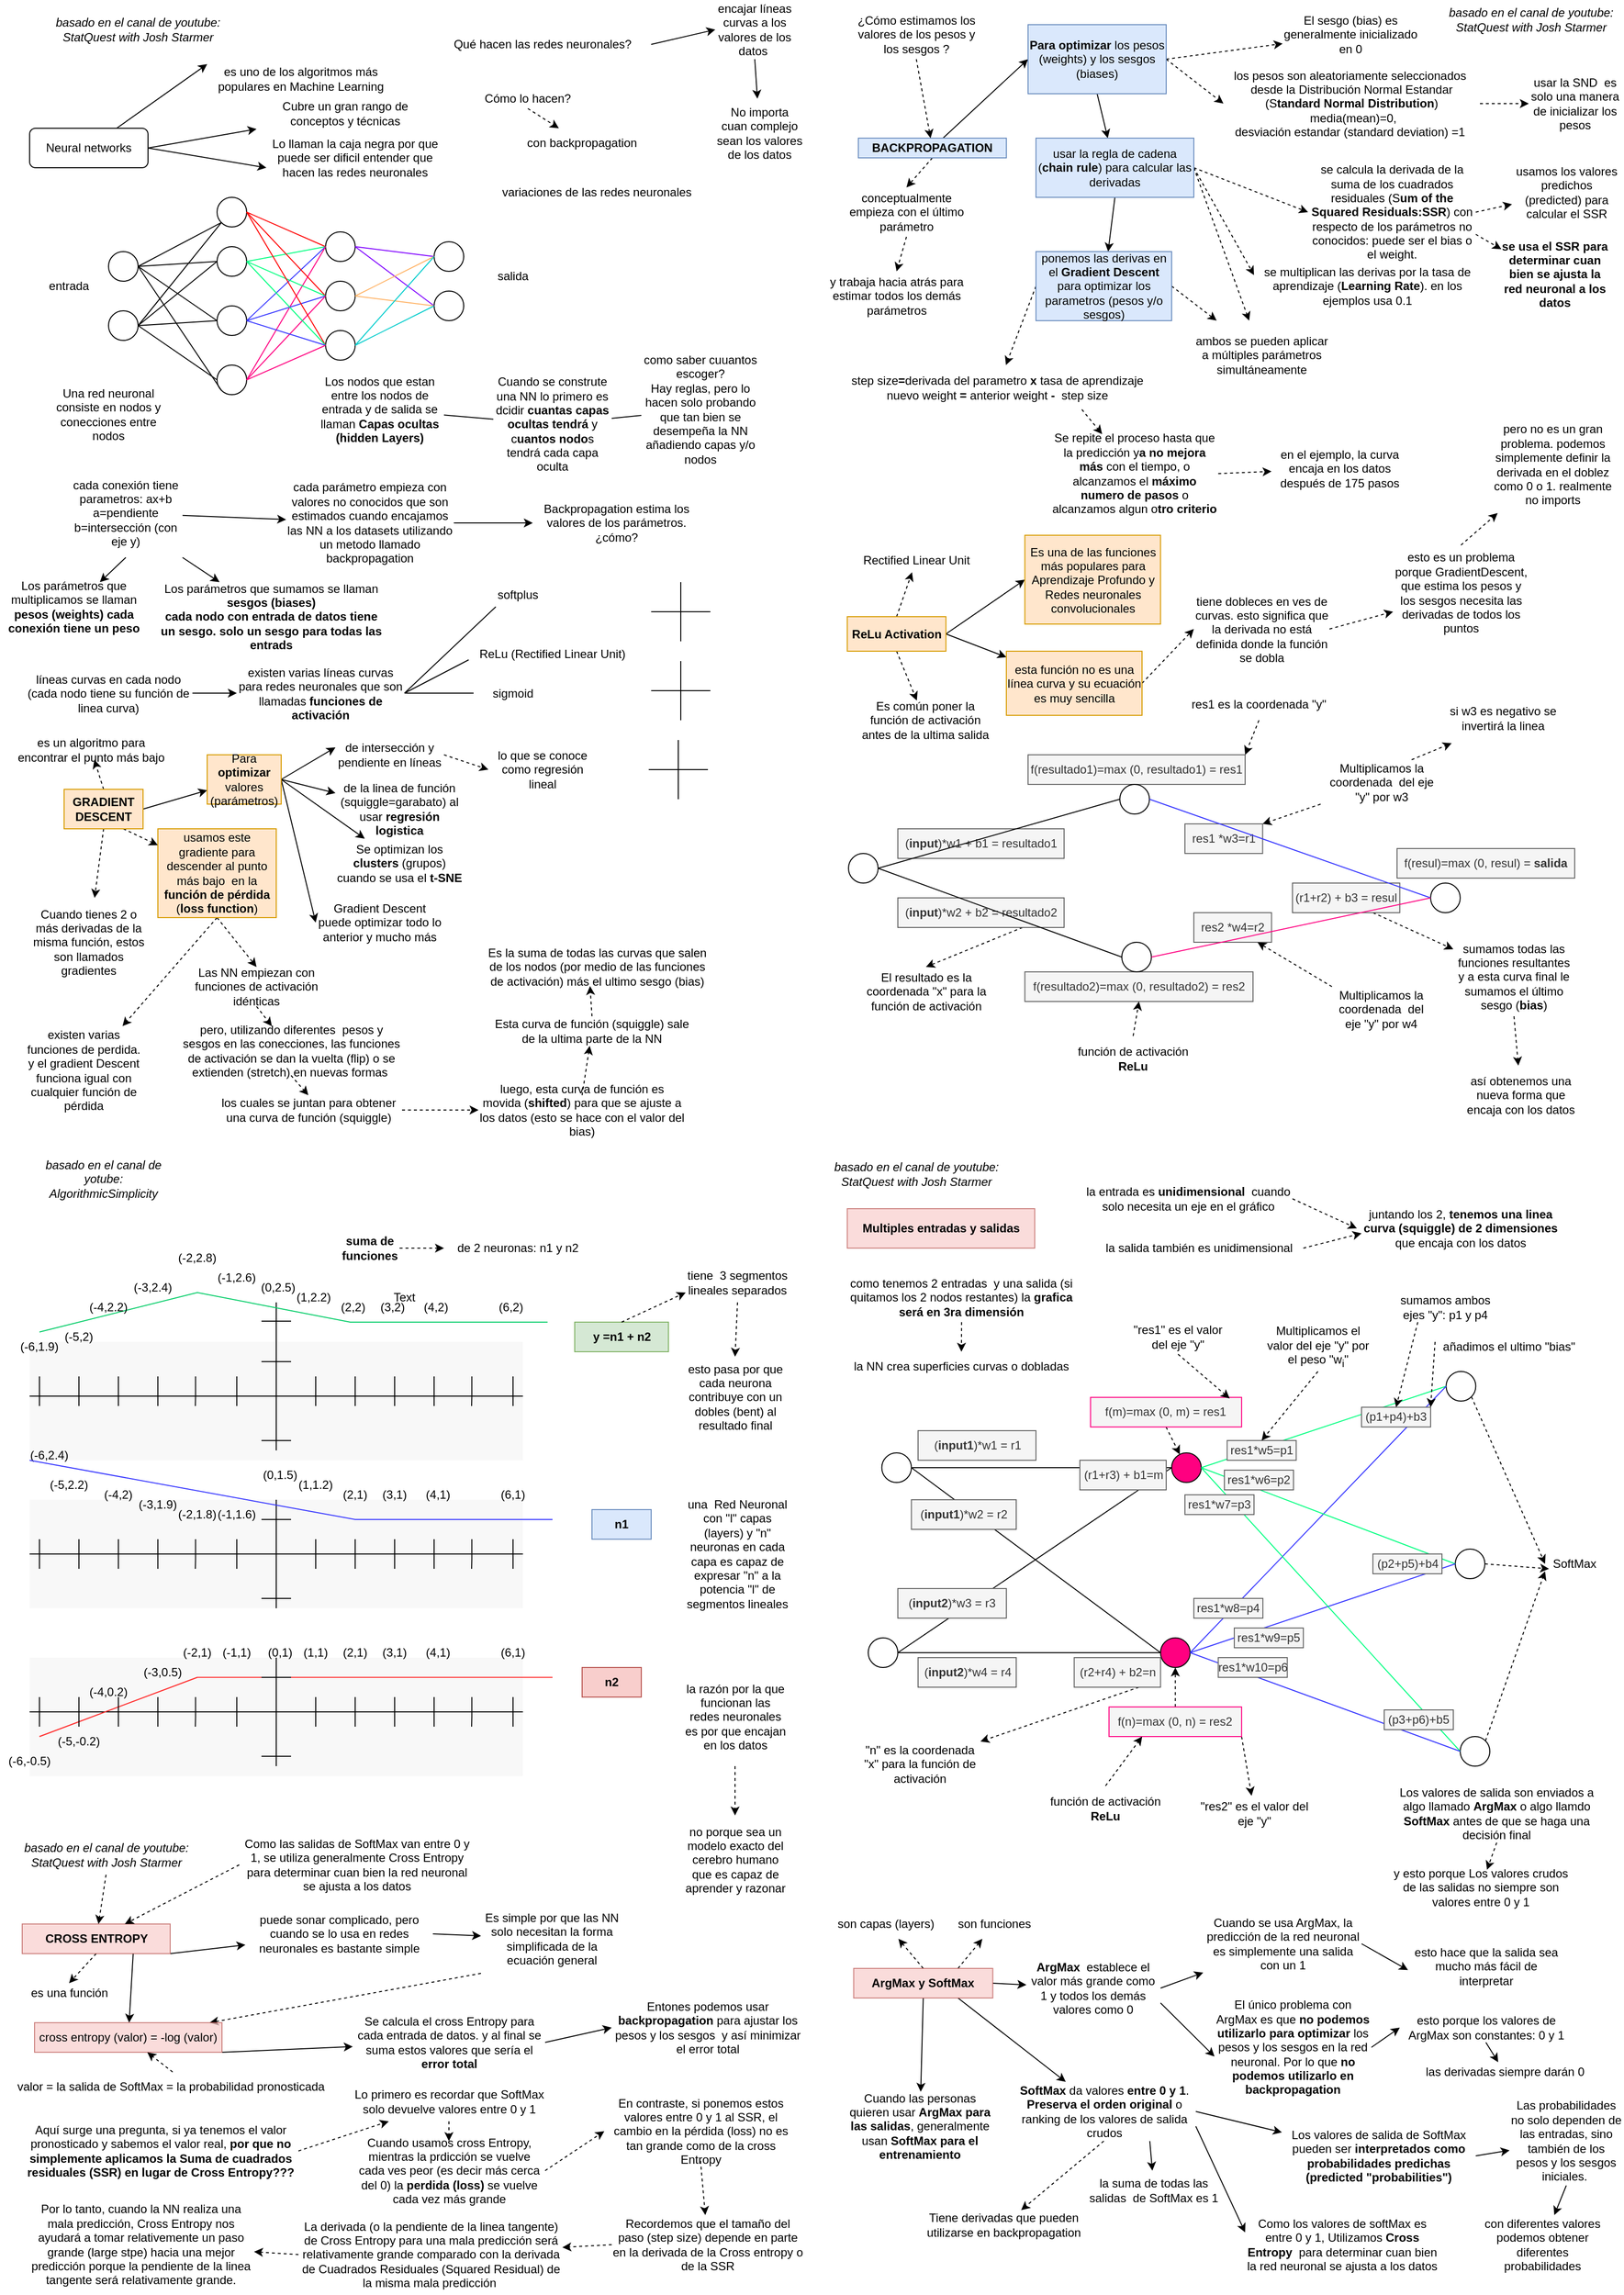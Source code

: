 <mxfile version="20.4.0" type="github">
  <diagram id="UikP9Y_JkUgZuGgkAPA2" name="Página-1">
    <mxGraphModel dx="1597" dy="878" grid="1" gridSize="10" guides="1" tooltips="1" connect="1" arrows="1" fold="1" page="1" pageScale="1" pageWidth="827" pageHeight="1169" math="0" shadow="0">
      <root>
        <mxCell id="0" />
        <mxCell id="1" parent="0" />
        <mxCell id="kI7NMbDENjyl0bNxZZE--3" value="" style="rounded=0;orthogonalLoop=1;jettySize=auto;html=1;entryX=0;entryY=0.25;entryDx=0;entryDy=0;" edge="1" parent="1" source="kI7NMbDENjyl0bNxZZE--1" target="kI7NMbDENjyl0bNxZZE--4">
          <mxGeometry relative="1" as="geometry">
            <mxPoint x="250" y="140" as="targetPoint" />
          </mxGeometry>
        </mxCell>
        <mxCell id="kI7NMbDENjyl0bNxZZE--6" style="edgeStyle=none;rounded=0;orthogonalLoop=1;jettySize=auto;html=1;exitX=1;exitY=0.5;exitDx=0;exitDy=0;" edge="1" parent="1" source="kI7NMbDENjyl0bNxZZE--1" target="kI7NMbDENjyl0bNxZZE--5">
          <mxGeometry relative="1" as="geometry" />
        </mxCell>
        <mxCell id="kI7NMbDENjyl0bNxZZE--48" style="edgeStyle=none;rounded=0;orthogonalLoop=1;jettySize=auto;html=1;exitX=1;exitY=0.5;exitDx=0;exitDy=0;entryX=0;entryY=0.75;entryDx=0;entryDy=0;strokeColor=#000000;endArrow=classic;endFill=1;" edge="1" parent="1" source="kI7NMbDENjyl0bNxZZE--1" target="kI7NMbDENjyl0bNxZZE--47">
          <mxGeometry relative="1" as="geometry" />
        </mxCell>
        <mxCell id="kI7NMbDENjyl0bNxZZE--1" value="Neural networks" style="rounded=1;whiteSpace=wrap;html=1;" vertex="1" parent="1">
          <mxGeometry x="30" y="140" width="120" height="40" as="geometry" />
        </mxCell>
        <mxCell id="kI7NMbDENjyl0bNxZZE--4" value="es uno de los algoritmos más populares en Machine Learning" style="text;html=1;strokeColor=none;fillColor=none;align=center;verticalAlign=middle;whiteSpace=wrap;rounded=0;" vertex="1" parent="1">
          <mxGeometry x="210" y="60" width="190" height="60" as="geometry" />
        </mxCell>
        <mxCell id="kI7NMbDENjyl0bNxZZE--5" value="Cubre un gran rango de conceptos y técnicas" style="text;html=1;strokeColor=none;fillColor=none;align=center;verticalAlign=middle;whiteSpace=wrap;rounded=0;" vertex="1" parent="1">
          <mxGeometry x="260" y="105" width="180" height="40" as="geometry" />
        </mxCell>
        <mxCell id="kI7NMbDENjyl0bNxZZE--46" value="" style="group" vertex="1" connectable="0" parent="1">
          <mxGeometry x="40" y="210" width="510" height="200" as="geometry" />
        </mxCell>
        <mxCell id="kI7NMbDENjyl0bNxZZE--7" value="" style="ellipse;whiteSpace=wrap;html=1;aspect=fixed;" vertex="1" parent="kI7NMbDENjyl0bNxZZE--46">
          <mxGeometry x="70" y="55" width="30" height="30" as="geometry" />
        </mxCell>
        <mxCell id="kI7NMbDENjyl0bNxZZE--8" value="" style="ellipse;whiteSpace=wrap;html=1;aspect=fixed;" vertex="1" parent="kI7NMbDENjyl0bNxZZE--46">
          <mxGeometry x="70" y="115" width="30" height="30" as="geometry" />
        </mxCell>
        <mxCell id="kI7NMbDENjyl0bNxZZE--9" value="" style="ellipse;whiteSpace=wrap;html=1;aspect=fixed;" vertex="1" parent="kI7NMbDENjyl0bNxZZE--46">
          <mxGeometry x="180" width="30" height="30" as="geometry" />
        </mxCell>
        <mxCell id="kI7NMbDENjyl0bNxZZE--21" style="edgeStyle=none;rounded=0;orthogonalLoop=1;jettySize=auto;html=1;exitX=1;exitY=0.5;exitDx=0;exitDy=0;entryX=0;entryY=1;entryDx=0;entryDy=0;endArrow=none;endFill=0;" edge="1" parent="kI7NMbDENjyl0bNxZZE--46" source="kI7NMbDENjyl0bNxZZE--7" target="kI7NMbDENjyl0bNxZZE--9">
          <mxGeometry relative="1" as="geometry" />
        </mxCell>
        <mxCell id="kI7NMbDENjyl0bNxZZE--22" style="edgeStyle=none;rounded=0;orthogonalLoop=1;jettySize=auto;html=1;exitX=1;exitY=0.5;exitDx=0;exitDy=0;entryX=0;entryY=1;entryDx=0;entryDy=0;endArrow=none;endFill=0;" edge="1" parent="kI7NMbDENjyl0bNxZZE--46" source="kI7NMbDENjyl0bNxZZE--8" target="kI7NMbDENjyl0bNxZZE--9">
          <mxGeometry relative="1" as="geometry" />
        </mxCell>
        <mxCell id="kI7NMbDENjyl0bNxZZE--10" value="" style="ellipse;whiteSpace=wrap;html=1;aspect=fixed;" vertex="1" parent="kI7NMbDENjyl0bNxZZE--46">
          <mxGeometry x="180" y="50" width="30" height="30" as="geometry" />
        </mxCell>
        <mxCell id="kI7NMbDENjyl0bNxZZE--20" style="edgeStyle=none;rounded=0;orthogonalLoop=1;jettySize=auto;html=1;exitX=1;exitY=0.5;exitDx=0;exitDy=0;entryX=0;entryY=0.5;entryDx=0;entryDy=0;endArrow=none;endFill=0;" edge="1" parent="kI7NMbDENjyl0bNxZZE--46" source="kI7NMbDENjyl0bNxZZE--7" target="kI7NMbDENjyl0bNxZZE--10">
          <mxGeometry relative="1" as="geometry" />
        </mxCell>
        <mxCell id="kI7NMbDENjyl0bNxZZE--23" style="edgeStyle=none;rounded=0;orthogonalLoop=1;jettySize=auto;html=1;exitX=1;exitY=0.5;exitDx=0;exitDy=0;entryX=0;entryY=0.5;entryDx=0;entryDy=0;endArrow=none;endFill=0;" edge="1" parent="kI7NMbDENjyl0bNxZZE--46" source="kI7NMbDENjyl0bNxZZE--8" target="kI7NMbDENjyl0bNxZZE--10">
          <mxGeometry relative="1" as="geometry" />
        </mxCell>
        <mxCell id="kI7NMbDENjyl0bNxZZE--11" value="" style="ellipse;whiteSpace=wrap;html=1;aspect=fixed;" vertex="1" parent="kI7NMbDENjyl0bNxZZE--46">
          <mxGeometry x="180" y="110" width="30" height="30" as="geometry" />
        </mxCell>
        <mxCell id="kI7NMbDENjyl0bNxZZE--19" style="edgeStyle=none;rounded=0;orthogonalLoop=1;jettySize=auto;html=1;exitX=1;exitY=0.5;exitDx=0;exitDy=0;entryX=0;entryY=0.5;entryDx=0;entryDy=0;endArrow=none;endFill=0;" edge="1" parent="kI7NMbDENjyl0bNxZZE--46" source="kI7NMbDENjyl0bNxZZE--7" target="kI7NMbDENjyl0bNxZZE--11">
          <mxGeometry relative="1" as="geometry" />
        </mxCell>
        <mxCell id="kI7NMbDENjyl0bNxZZE--24" style="edgeStyle=none;rounded=0;orthogonalLoop=1;jettySize=auto;html=1;exitX=1;exitY=0.5;exitDx=0;exitDy=0;entryX=0;entryY=0.5;entryDx=0;entryDy=0;endArrow=none;endFill=0;" edge="1" parent="kI7NMbDENjyl0bNxZZE--46" source="kI7NMbDENjyl0bNxZZE--8" target="kI7NMbDENjyl0bNxZZE--11">
          <mxGeometry relative="1" as="geometry" />
        </mxCell>
        <mxCell id="kI7NMbDENjyl0bNxZZE--12" value="" style="ellipse;whiteSpace=wrap;html=1;aspect=fixed;" vertex="1" parent="kI7NMbDENjyl0bNxZZE--46">
          <mxGeometry x="180" y="170" width="30" height="30" as="geometry" />
        </mxCell>
        <mxCell id="kI7NMbDENjyl0bNxZZE--18" style="edgeStyle=none;rounded=0;orthogonalLoop=1;jettySize=auto;html=1;exitX=1;exitY=0.5;exitDx=0;exitDy=0;entryX=0;entryY=1;entryDx=0;entryDy=0;endArrow=none;endFill=0;" edge="1" parent="kI7NMbDENjyl0bNxZZE--46" source="kI7NMbDENjyl0bNxZZE--7" target="kI7NMbDENjyl0bNxZZE--12">
          <mxGeometry relative="1" as="geometry" />
        </mxCell>
        <mxCell id="kI7NMbDENjyl0bNxZZE--25" style="edgeStyle=none;rounded=0;orthogonalLoop=1;jettySize=auto;html=1;exitX=1;exitY=0.5;exitDx=0;exitDy=0;entryX=0;entryY=0.5;entryDx=0;entryDy=0;endArrow=none;endFill=0;" edge="1" parent="kI7NMbDENjyl0bNxZZE--46" source="kI7NMbDENjyl0bNxZZE--8" target="kI7NMbDENjyl0bNxZZE--12">
          <mxGeometry relative="1" as="geometry" />
        </mxCell>
        <mxCell id="kI7NMbDENjyl0bNxZZE--13" value="" style="ellipse;whiteSpace=wrap;html=1;aspect=fixed;" vertex="1" parent="kI7NMbDENjyl0bNxZZE--46">
          <mxGeometry x="290" y="35" width="30" height="30" as="geometry" />
        </mxCell>
        <mxCell id="kI7NMbDENjyl0bNxZZE--37" style="edgeStyle=none;rounded=0;orthogonalLoop=1;jettySize=auto;html=1;exitX=1;exitY=0.5;exitDx=0;exitDy=0;entryX=0;entryY=0.5;entryDx=0;entryDy=0;strokeColor=#FF0000;endArrow=none;endFill=0;" edge="1" parent="kI7NMbDENjyl0bNxZZE--46" source="kI7NMbDENjyl0bNxZZE--9" target="kI7NMbDENjyl0bNxZZE--13">
          <mxGeometry relative="1" as="geometry" />
        </mxCell>
        <mxCell id="kI7NMbDENjyl0bNxZZE--34" style="edgeStyle=none;rounded=0;orthogonalLoop=1;jettySize=auto;html=1;exitX=1;exitY=0.5;exitDx=0;exitDy=0;entryX=0;entryY=0.5;entryDx=0;entryDy=0;strokeColor=#00FF80;endArrow=none;endFill=0;" edge="1" parent="kI7NMbDENjyl0bNxZZE--46" source="kI7NMbDENjyl0bNxZZE--10" target="kI7NMbDENjyl0bNxZZE--13">
          <mxGeometry relative="1" as="geometry" />
        </mxCell>
        <mxCell id="kI7NMbDENjyl0bNxZZE--31" style="edgeStyle=none;rounded=0;orthogonalLoop=1;jettySize=auto;html=1;exitX=1;exitY=0.5;exitDx=0;exitDy=0;entryX=0;entryY=0.5;entryDx=0;entryDy=0;strokeColor=#3333FF;endArrow=none;endFill=0;" edge="1" parent="kI7NMbDENjyl0bNxZZE--46" source="kI7NMbDENjyl0bNxZZE--11" target="kI7NMbDENjyl0bNxZZE--13">
          <mxGeometry relative="1" as="geometry" />
        </mxCell>
        <mxCell id="kI7NMbDENjyl0bNxZZE--28" style="edgeStyle=none;rounded=0;orthogonalLoop=1;jettySize=auto;html=1;exitX=1;exitY=0.5;exitDx=0;exitDy=0;entryX=0;entryY=0.5;entryDx=0;entryDy=0;strokeColor=#FF0080;endArrow=none;endFill=0;" edge="1" parent="kI7NMbDENjyl0bNxZZE--46" source="kI7NMbDENjyl0bNxZZE--12" target="kI7NMbDENjyl0bNxZZE--13">
          <mxGeometry relative="1" as="geometry" />
        </mxCell>
        <mxCell id="kI7NMbDENjyl0bNxZZE--14" value="" style="ellipse;whiteSpace=wrap;html=1;aspect=fixed;" vertex="1" parent="kI7NMbDENjyl0bNxZZE--46">
          <mxGeometry x="290" y="85" width="30" height="30" as="geometry" />
        </mxCell>
        <mxCell id="kI7NMbDENjyl0bNxZZE--36" style="edgeStyle=none;rounded=0;orthogonalLoop=1;jettySize=auto;html=1;exitX=1;exitY=0.5;exitDx=0;exitDy=0;entryX=0;entryY=0.5;entryDx=0;entryDy=0;strokeColor=#FF0000;endArrow=none;endFill=0;" edge="1" parent="kI7NMbDENjyl0bNxZZE--46" source="kI7NMbDENjyl0bNxZZE--9" target="kI7NMbDENjyl0bNxZZE--14">
          <mxGeometry relative="1" as="geometry" />
        </mxCell>
        <mxCell id="kI7NMbDENjyl0bNxZZE--33" style="edgeStyle=none;rounded=0;orthogonalLoop=1;jettySize=auto;html=1;exitX=1;exitY=0.5;exitDx=0;exitDy=0;entryX=0;entryY=0.5;entryDx=0;entryDy=0;strokeColor=#00FF80;endArrow=none;endFill=0;" edge="1" parent="kI7NMbDENjyl0bNxZZE--46" source="kI7NMbDENjyl0bNxZZE--10" target="kI7NMbDENjyl0bNxZZE--14">
          <mxGeometry relative="1" as="geometry" />
        </mxCell>
        <mxCell id="kI7NMbDENjyl0bNxZZE--30" style="edgeStyle=none;rounded=0;orthogonalLoop=1;jettySize=auto;html=1;exitX=1;exitY=0.5;exitDx=0;exitDy=0;entryX=0;entryY=0.5;entryDx=0;entryDy=0;strokeColor=#3333FF;endArrow=none;endFill=0;" edge="1" parent="kI7NMbDENjyl0bNxZZE--46" source="kI7NMbDENjyl0bNxZZE--11" target="kI7NMbDENjyl0bNxZZE--14">
          <mxGeometry relative="1" as="geometry" />
        </mxCell>
        <mxCell id="kI7NMbDENjyl0bNxZZE--27" style="edgeStyle=none;rounded=0;orthogonalLoop=1;jettySize=auto;html=1;exitX=1;exitY=0.5;exitDx=0;exitDy=0;entryX=0;entryY=0.5;entryDx=0;entryDy=0;strokeColor=#FF0080;endArrow=none;endFill=0;" edge="1" parent="kI7NMbDENjyl0bNxZZE--46" source="kI7NMbDENjyl0bNxZZE--12" target="kI7NMbDENjyl0bNxZZE--14">
          <mxGeometry relative="1" as="geometry" />
        </mxCell>
        <mxCell id="kI7NMbDENjyl0bNxZZE--15" value="" style="ellipse;whiteSpace=wrap;html=1;aspect=fixed;" vertex="1" parent="kI7NMbDENjyl0bNxZZE--46">
          <mxGeometry x="290" y="135" width="30" height="30" as="geometry" />
        </mxCell>
        <mxCell id="kI7NMbDENjyl0bNxZZE--35" style="edgeStyle=none;rounded=0;orthogonalLoop=1;jettySize=auto;html=1;exitX=1;exitY=0.5;exitDx=0;exitDy=0;entryX=0;entryY=0.5;entryDx=0;entryDy=0;strokeColor=#FF0000;endArrow=none;endFill=0;" edge="1" parent="kI7NMbDENjyl0bNxZZE--46" source="kI7NMbDENjyl0bNxZZE--9" target="kI7NMbDENjyl0bNxZZE--15">
          <mxGeometry relative="1" as="geometry" />
        </mxCell>
        <mxCell id="kI7NMbDENjyl0bNxZZE--32" style="edgeStyle=none;rounded=0;orthogonalLoop=1;jettySize=auto;html=1;exitX=1;exitY=0.5;exitDx=0;exitDy=0;entryX=0;entryY=0.5;entryDx=0;entryDy=0;strokeColor=#00FF80;endArrow=none;endFill=0;" edge="1" parent="kI7NMbDENjyl0bNxZZE--46" source="kI7NMbDENjyl0bNxZZE--10" target="kI7NMbDENjyl0bNxZZE--15">
          <mxGeometry relative="1" as="geometry" />
        </mxCell>
        <mxCell id="kI7NMbDENjyl0bNxZZE--29" style="edgeStyle=none;rounded=0;orthogonalLoop=1;jettySize=auto;html=1;exitX=1;exitY=0.5;exitDx=0;exitDy=0;entryX=0;entryY=0.5;entryDx=0;entryDy=0;strokeColor=#3333FF;endArrow=none;endFill=0;" edge="1" parent="kI7NMbDENjyl0bNxZZE--46" source="kI7NMbDENjyl0bNxZZE--11" target="kI7NMbDENjyl0bNxZZE--15">
          <mxGeometry relative="1" as="geometry" />
        </mxCell>
        <mxCell id="kI7NMbDENjyl0bNxZZE--26" style="edgeStyle=none;rounded=0;orthogonalLoop=1;jettySize=auto;html=1;exitX=1;exitY=0.5;exitDx=0;exitDy=0;entryX=0;entryY=0.5;entryDx=0;entryDy=0;endArrow=none;endFill=0;strokeColor=#FF0080;" edge="1" parent="kI7NMbDENjyl0bNxZZE--46" source="kI7NMbDENjyl0bNxZZE--12" target="kI7NMbDENjyl0bNxZZE--15">
          <mxGeometry relative="1" as="geometry" />
        </mxCell>
        <mxCell id="kI7NMbDENjyl0bNxZZE--16" value="" style="ellipse;whiteSpace=wrap;html=1;aspect=fixed;" vertex="1" parent="kI7NMbDENjyl0bNxZZE--46">
          <mxGeometry x="400" y="95" width="30" height="30" as="geometry" />
        </mxCell>
        <mxCell id="kI7NMbDENjyl0bNxZZE--42" style="edgeStyle=none;rounded=0;orthogonalLoop=1;jettySize=auto;html=1;exitX=1;exitY=0.5;exitDx=0;exitDy=0;entryX=0;entryY=0.5;entryDx=0;entryDy=0;strokeColor=#7F00FF;endArrow=none;endFill=0;" edge="1" parent="kI7NMbDENjyl0bNxZZE--46" source="kI7NMbDENjyl0bNxZZE--13" target="kI7NMbDENjyl0bNxZZE--16">
          <mxGeometry relative="1" as="geometry" />
        </mxCell>
        <mxCell id="kI7NMbDENjyl0bNxZZE--40" style="edgeStyle=none;rounded=0;orthogonalLoop=1;jettySize=auto;html=1;exitX=1;exitY=0.5;exitDx=0;exitDy=0;entryX=0;entryY=0.5;entryDx=0;entryDy=0;strokeColor=#FFB366;endArrow=none;endFill=0;" edge="1" parent="kI7NMbDENjyl0bNxZZE--46" source="kI7NMbDENjyl0bNxZZE--14" target="kI7NMbDENjyl0bNxZZE--16">
          <mxGeometry relative="1" as="geometry" />
        </mxCell>
        <mxCell id="kI7NMbDENjyl0bNxZZE--38" style="edgeStyle=none;rounded=0;orthogonalLoop=1;jettySize=auto;html=1;exitX=1;exitY=0.5;exitDx=0;exitDy=0;entryX=0;entryY=0.5;entryDx=0;entryDy=0;strokeColor=#00CCCC;endArrow=none;endFill=0;" edge="1" parent="kI7NMbDENjyl0bNxZZE--46" source="kI7NMbDENjyl0bNxZZE--15" target="kI7NMbDENjyl0bNxZZE--16">
          <mxGeometry relative="1" as="geometry" />
        </mxCell>
        <mxCell id="kI7NMbDENjyl0bNxZZE--17" value="" style="ellipse;whiteSpace=wrap;html=1;aspect=fixed;" vertex="1" parent="kI7NMbDENjyl0bNxZZE--46">
          <mxGeometry x="400" y="45" width="30" height="30" as="geometry" />
        </mxCell>
        <mxCell id="kI7NMbDENjyl0bNxZZE--43" style="edgeStyle=none;rounded=0;orthogonalLoop=1;jettySize=auto;html=1;exitX=1;exitY=0.5;exitDx=0;exitDy=0;entryX=0;entryY=0.5;entryDx=0;entryDy=0;strokeColor=#7F00FF;endArrow=none;endFill=0;" edge="1" parent="kI7NMbDENjyl0bNxZZE--46" source="kI7NMbDENjyl0bNxZZE--13" target="kI7NMbDENjyl0bNxZZE--17">
          <mxGeometry relative="1" as="geometry" />
        </mxCell>
        <mxCell id="kI7NMbDENjyl0bNxZZE--41" style="edgeStyle=none;rounded=0;orthogonalLoop=1;jettySize=auto;html=1;exitX=1;exitY=0.5;exitDx=0;exitDy=0;entryX=0;entryY=0.5;entryDx=0;entryDy=0;strokeColor=#FFB366;endArrow=none;endFill=0;" edge="1" parent="kI7NMbDENjyl0bNxZZE--46" source="kI7NMbDENjyl0bNxZZE--14" target="kI7NMbDENjyl0bNxZZE--17">
          <mxGeometry relative="1" as="geometry" />
        </mxCell>
        <mxCell id="kI7NMbDENjyl0bNxZZE--39" style="edgeStyle=none;rounded=0;orthogonalLoop=1;jettySize=auto;html=1;exitX=1;exitY=0.5;exitDx=0;exitDy=0;entryX=0;entryY=0.5;entryDx=0;entryDy=0;strokeColor=#00CCCC;endArrow=none;endFill=0;" edge="1" parent="kI7NMbDENjyl0bNxZZE--46" source="kI7NMbDENjyl0bNxZZE--15" target="kI7NMbDENjyl0bNxZZE--17">
          <mxGeometry relative="1" as="geometry" />
        </mxCell>
        <mxCell id="kI7NMbDENjyl0bNxZZE--44" value="entrada" style="text;html=1;strokeColor=none;fillColor=none;align=center;verticalAlign=middle;whiteSpace=wrap;rounded=0;" vertex="1" parent="kI7NMbDENjyl0bNxZZE--46">
          <mxGeometry y="75" width="60" height="30" as="geometry" />
        </mxCell>
        <mxCell id="kI7NMbDENjyl0bNxZZE--45" value="salida" style="text;html=1;strokeColor=none;fillColor=none;align=center;verticalAlign=middle;whiteSpace=wrap;rounded=0;" vertex="1" parent="kI7NMbDENjyl0bNxZZE--46">
          <mxGeometry x="450" y="65" width="60" height="30" as="geometry" />
        </mxCell>
        <mxCell id="kI7NMbDENjyl0bNxZZE--47" value="Lo llaman la caja negra por que puede ser dificil entender que hacen las redes neuronales" style="text;html=1;strokeColor=none;fillColor=none;align=center;verticalAlign=middle;whiteSpace=wrap;rounded=0;" vertex="1" parent="1">
          <mxGeometry x="270" y="150" width="180" height="40" as="geometry" />
        </mxCell>
        <mxCell id="kI7NMbDENjyl0bNxZZE--92" style="edgeStyle=none;rounded=0;orthogonalLoop=1;jettySize=auto;html=1;exitX=1;exitY=0.5;exitDx=0;exitDy=0;entryX=0;entryY=0.5;entryDx=0;entryDy=0;strokeColor=#000000;endArrow=classic;endFill=1;" edge="1" parent="1" source="kI7NMbDENjyl0bNxZZE--49" target="kI7NMbDENjyl0bNxZZE--86">
          <mxGeometry relative="1" as="geometry" />
        </mxCell>
        <mxCell id="kI7NMbDENjyl0bNxZZE--49" value="Qué hacen las redes neuronales?" style="text;html=1;strokeColor=none;fillColor=none;align=center;verticalAlign=middle;whiteSpace=wrap;rounded=0;" vertex="1" parent="1">
          <mxGeometry x="440" y="40" width="220" height="30" as="geometry" />
        </mxCell>
        <mxCell id="kI7NMbDENjyl0bNxZZE--120" style="edgeStyle=none;rounded=0;orthogonalLoop=1;jettySize=auto;html=1;exitX=0.5;exitY=1;exitDx=0;exitDy=0;dashed=1;strokeColor=#000000;endArrow=classic;endFill=1;" edge="1" parent="1" source="kI7NMbDENjyl0bNxZZE--50" target="kI7NMbDENjyl0bNxZZE--51">
          <mxGeometry relative="1" as="geometry" />
        </mxCell>
        <mxCell id="kI7NMbDENjyl0bNxZZE--50" value="Cómo lo hacen?" style="text;html=1;strokeColor=none;fillColor=none;align=center;verticalAlign=middle;whiteSpace=wrap;rounded=0;" vertex="1" parent="1">
          <mxGeometry x="450" y="100" width="170" height="20" as="geometry" />
        </mxCell>
        <mxCell id="kI7NMbDENjyl0bNxZZE--51" value="con backpropagation" style="text;html=1;strokeColor=none;fillColor=none;align=center;verticalAlign=middle;whiteSpace=wrap;rounded=0;" vertex="1" parent="1">
          <mxGeometry x="480" y="140" width="220" height="30" as="geometry" />
        </mxCell>
        <mxCell id="kI7NMbDENjyl0bNxZZE--52" value="variaciones de las redes neuronales" style="text;html=1;strokeColor=none;fillColor=none;align=center;verticalAlign=middle;whiteSpace=wrap;rounded=0;" vertex="1" parent="1">
          <mxGeometry x="495" y="190" width="220" height="30" as="geometry" />
        </mxCell>
        <mxCell id="kI7NMbDENjyl0bNxZZE--53" value="Una red neuronal consiste en nodos y conecciones entre nodos" style="text;html=1;strokeColor=none;fillColor=none;align=center;verticalAlign=middle;whiteSpace=wrap;rounded=0;" vertex="1" parent="1">
          <mxGeometry x="50" y="400" width="120" height="60" as="geometry" />
        </mxCell>
        <mxCell id="kI7NMbDENjyl0bNxZZE--56" value="" style="edgeStyle=none;rounded=0;orthogonalLoop=1;jettySize=auto;html=1;strokeColor=#000000;endArrow=classic;endFill=1;" edge="1" parent="1" source="kI7NMbDENjyl0bNxZZE--54" target="kI7NMbDENjyl0bNxZZE--55">
          <mxGeometry relative="1" as="geometry" />
        </mxCell>
        <mxCell id="kI7NMbDENjyl0bNxZZE--90" style="edgeStyle=none;rounded=0;orthogonalLoop=1;jettySize=auto;html=1;exitX=0.5;exitY=1;exitDx=0;exitDy=0;strokeColor=#000000;endArrow=classic;endFill=1;" edge="1" parent="1" source="kI7NMbDENjyl0bNxZZE--54" target="kI7NMbDENjyl0bNxZZE--87">
          <mxGeometry relative="1" as="geometry" />
        </mxCell>
        <mxCell id="kI7NMbDENjyl0bNxZZE--91" style="edgeStyle=none;rounded=0;orthogonalLoop=1;jettySize=auto;html=1;exitX=1;exitY=1;exitDx=0;exitDy=0;strokeColor=#000000;endArrow=classic;endFill=1;" edge="1" parent="1" source="kI7NMbDENjyl0bNxZZE--54" target="kI7NMbDENjyl0bNxZZE--89">
          <mxGeometry relative="1" as="geometry" />
        </mxCell>
        <mxCell id="kI7NMbDENjyl0bNxZZE--54" value="cada conexión tiene parametros: ax+b&lt;br&gt;a=pendiente&lt;br&gt;b=intersección (con eje y)" style="text;html=1;strokeColor=none;fillColor=none;align=center;verticalAlign=middle;whiteSpace=wrap;rounded=0;" vertex="1" parent="1">
          <mxGeometry x="70" y="485" width="115" height="90" as="geometry" />
        </mxCell>
        <mxCell id="kI7NMbDENjyl0bNxZZE--58" value="" style="edgeStyle=none;rounded=0;orthogonalLoop=1;jettySize=auto;html=1;strokeColor=#000000;endArrow=classic;endFill=1;" edge="1" parent="1" source="kI7NMbDENjyl0bNxZZE--55" target="kI7NMbDENjyl0bNxZZE--57">
          <mxGeometry relative="1" as="geometry" />
        </mxCell>
        <mxCell id="kI7NMbDENjyl0bNxZZE--55" value="cada parámetro empieza con valores no conocidos que son estimados cuando encajamos las NN a los datasets utilizando un metodo llamado backpropagation" style="text;html=1;strokeColor=none;fillColor=none;align=center;verticalAlign=middle;whiteSpace=wrap;rounded=0;" vertex="1" parent="1">
          <mxGeometry x="290" y="495" width="170" height="90" as="geometry" />
        </mxCell>
        <mxCell id="kI7NMbDENjyl0bNxZZE--57" value="Backpropagation estima los valores de los parámetros. ¿cómo?" style="text;html=1;strokeColor=none;fillColor=none;align=center;verticalAlign=middle;whiteSpace=wrap;rounded=0;" vertex="1" parent="1">
          <mxGeometry x="540" y="495" width="170" height="90" as="geometry" />
        </mxCell>
        <mxCell id="kI7NMbDENjyl0bNxZZE--61" value="" style="edgeStyle=none;rounded=0;orthogonalLoop=1;jettySize=auto;html=1;strokeColor=#000000;endArrow=classic;endFill=1;" edge="1" parent="1" source="kI7NMbDENjyl0bNxZZE--59" target="kI7NMbDENjyl0bNxZZE--60">
          <mxGeometry relative="1" as="geometry" />
        </mxCell>
        <mxCell id="kI7NMbDENjyl0bNxZZE--59" value="líneas curvas en cada nodo&lt;br&gt;(cada nodo tiene su función de linea curva)" style="text;html=1;strokeColor=none;fillColor=none;align=center;verticalAlign=middle;whiteSpace=wrap;rounded=0;" vertex="1" parent="1">
          <mxGeometry x="25" y="685" width="170" height="55" as="geometry" />
        </mxCell>
        <mxCell id="kI7NMbDENjyl0bNxZZE--76" style="edgeStyle=none;rounded=0;orthogonalLoop=1;jettySize=auto;html=1;exitX=1;exitY=0.5;exitDx=0;exitDy=0;entryX=0.25;entryY=1;entryDx=0;entryDy=0;strokeColor=#000000;endArrow=none;endFill=0;" edge="1" parent="1" source="kI7NMbDENjyl0bNxZZE--60" target="kI7NMbDENjyl0bNxZZE--63">
          <mxGeometry relative="1" as="geometry" />
        </mxCell>
        <mxCell id="kI7NMbDENjyl0bNxZZE--77" style="edgeStyle=none;rounded=0;orthogonalLoop=1;jettySize=auto;html=1;exitX=1;exitY=0.5;exitDx=0;exitDy=0;entryX=0;entryY=0.75;entryDx=0;entryDy=0;strokeColor=#000000;endArrow=none;endFill=0;" edge="1" parent="1" source="kI7NMbDENjyl0bNxZZE--60" target="kI7NMbDENjyl0bNxZZE--64">
          <mxGeometry relative="1" as="geometry" />
        </mxCell>
        <mxCell id="kI7NMbDENjyl0bNxZZE--78" style="edgeStyle=none;rounded=0;orthogonalLoop=1;jettySize=auto;html=1;exitX=1;exitY=0.5;exitDx=0;exitDy=0;strokeColor=#000000;endArrow=none;endFill=0;" edge="1" parent="1" source="kI7NMbDENjyl0bNxZZE--60" target="kI7NMbDENjyl0bNxZZE--65">
          <mxGeometry relative="1" as="geometry" />
        </mxCell>
        <mxCell id="kI7NMbDENjyl0bNxZZE--60" value="existen varias líneas curvas para redes neuronales que son llamadas &lt;b&gt;funciones de activación&lt;/b&gt;" style="text;html=1;strokeColor=none;fillColor=none;align=center;verticalAlign=middle;whiteSpace=wrap;rounded=0;" vertex="1" parent="1">
          <mxGeometry x="240" y="685" width="170" height="55" as="geometry" />
        </mxCell>
        <mxCell id="kI7NMbDENjyl0bNxZZE--63" value="softplus" style="text;html=1;strokeColor=none;fillColor=none;align=center;verticalAlign=middle;whiteSpace=wrap;rounded=0;" vertex="1" parent="1">
          <mxGeometry x="480" y="600" width="90" height="25" as="geometry" />
        </mxCell>
        <mxCell id="kI7NMbDENjyl0bNxZZE--64" value="ReLu (Rectified Linear Unit)" style="text;html=1;strokeColor=none;fillColor=none;align=center;verticalAlign=middle;whiteSpace=wrap;rounded=0;" vertex="1" parent="1">
          <mxGeometry x="475" y="660" width="170" height="25" as="geometry" />
        </mxCell>
        <mxCell id="kI7NMbDENjyl0bNxZZE--65" value="sigmoid" style="text;html=1;strokeColor=none;fillColor=none;align=center;verticalAlign=middle;whiteSpace=wrap;rounded=0;" vertex="1" parent="1">
          <mxGeometry x="480" y="700" width="80" height="25" as="geometry" />
        </mxCell>
        <mxCell id="kI7NMbDENjyl0bNxZZE--69" value="" style="group" vertex="1" connectable="0" parent="1">
          <mxGeometry x="660" y="600" width="60" height="60" as="geometry" />
        </mxCell>
        <mxCell id="kI7NMbDENjyl0bNxZZE--66" value="" style="endArrow=none;html=1;rounded=0;strokeColor=#000000;" edge="1" parent="kI7NMbDENjyl0bNxZZE--69">
          <mxGeometry width="50" height="50" relative="1" as="geometry">
            <mxPoint x="30" y="60" as="sourcePoint" />
            <mxPoint x="30" as="targetPoint" />
          </mxGeometry>
        </mxCell>
        <mxCell id="kI7NMbDENjyl0bNxZZE--67" value="" style="endArrow=none;html=1;rounded=0;strokeColor=#000000;" edge="1" parent="kI7NMbDENjyl0bNxZZE--69">
          <mxGeometry width="50" height="50" relative="1" as="geometry">
            <mxPoint y="30" as="sourcePoint" />
            <mxPoint x="60" y="30" as="targetPoint" />
          </mxGeometry>
        </mxCell>
        <mxCell id="kI7NMbDENjyl0bNxZZE--70" value="" style="group" vertex="1" connectable="0" parent="1">
          <mxGeometry x="660" y="680" width="60" height="60" as="geometry" />
        </mxCell>
        <mxCell id="kI7NMbDENjyl0bNxZZE--71" value="" style="endArrow=none;html=1;rounded=0;strokeColor=#000000;" edge="1" parent="kI7NMbDENjyl0bNxZZE--70">
          <mxGeometry width="50" height="50" relative="1" as="geometry">
            <mxPoint x="30" y="60" as="sourcePoint" />
            <mxPoint x="30" as="targetPoint" />
          </mxGeometry>
        </mxCell>
        <mxCell id="kI7NMbDENjyl0bNxZZE--72" value="" style="endArrow=none;html=1;rounded=0;strokeColor=#000000;" edge="1" parent="kI7NMbDENjyl0bNxZZE--70">
          <mxGeometry width="50" height="50" relative="1" as="geometry">
            <mxPoint y="30" as="sourcePoint" />
            <mxPoint x="60" y="30" as="targetPoint" />
          </mxGeometry>
        </mxCell>
        <mxCell id="kI7NMbDENjyl0bNxZZE--73" value="" style="group" vertex="1" connectable="0" parent="1">
          <mxGeometry x="657.5" y="760" width="60" height="60" as="geometry" />
        </mxCell>
        <mxCell id="kI7NMbDENjyl0bNxZZE--74" value="" style="endArrow=none;html=1;rounded=0;strokeColor=#000000;" edge="1" parent="kI7NMbDENjyl0bNxZZE--73">
          <mxGeometry width="50" height="50" relative="1" as="geometry">
            <mxPoint x="30" y="60" as="sourcePoint" />
            <mxPoint x="30" as="targetPoint" />
          </mxGeometry>
        </mxCell>
        <mxCell id="kI7NMbDENjyl0bNxZZE--75" value="" style="endArrow=none;html=1;rounded=0;strokeColor=#000000;" edge="1" parent="kI7NMbDENjyl0bNxZZE--73">
          <mxGeometry width="50" height="50" relative="1" as="geometry">
            <mxPoint y="30" as="sourcePoint" />
            <mxPoint x="60" y="30" as="targetPoint" />
          </mxGeometry>
        </mxCell>
        <mxCell id="kI7NMbDENjyl0bNxZZE--81" value="" style="edgeStyle=none;rounded=0;orthogonalLoop=1;jettySize=auto;html=1;strokeColor=#000000;endArrow=none;endFill=0;" edge="1" parent="1" source="kI7NMbDENjyl0bNxZZE--79" target="kI7NMbDENjyl0bNxZZE--80">
          <mxGeometry relative="1" as="geometry" />
        </mxCell>
        <mxCell id="kI7NMbDENjyl0bNxZZE--79" value="Los nodos que estan entre los nodos de entrada y de salida se llaman &lt;b&gt;Capas ocultas (hidden Layers)&lt;/b&gt;" style="text;html=1;strokeColor=none;fillColor=none;align=center;verticalAlign=middle;whiteSpace=wrap;rounded=0;" vertex="1" parent="1">
          <mxGeometry x="320" y="390" width="130" height="70" as="geometry" />
        </mxCell>
        <mxCell id="kI7NMbDENjyl0bNxZZE--83" value="" style="edgeStyle=none;rounded=0;orthogonalLoop=1;jettySize=auto;html=1;strokeColor=#000000;endArrow=none;endFill=0;" edge="1" parent="1" source="kI7NMbDENjyl0bNxZZE--80" target="kI7NMbDENjyl0bNxZZE--82">
          <mxGeometry relative="1" as="geometry" />
        </mxCell>
        <mxCell id="kI7NMbDENjyl0bNxZZE--80" value="Cuando se construte una NN lo primero es dcidir &lt;b&gt;cuantas capas ocultas tendrá&lt;/b&gt; y c&lt;b&gt;uantos nodo&lt;/b&gt;s tendrá cada capa oculta" style="text;html=1;strokeColor=none;fillColor=none;align=center;verticalAlign=middle;whiteSpace=wrap;rounded=0;" vertex="1" parent="1">
          <mxGeometry x="500" y="400" width="120" height="80" as="geometry" />
        </mxCell>
        <mxCell id="kI7NMbDENjyl0bNxZZE--82" value="como saber cuuantos escoger?&lt;br&gt;Hay reglas, pero lo hacen solo probando que tan bien se desempeña la NN añadiendo capas y/o nodos" style="text;html=1;strokeColor=none;fillColor=none;align=center;verticalAlign=middle;whiteSpace=wrap;rounded=0;" vertex="1" parent="1">
          <mxGeometry x="650" y="365" width="120" height="120" as="geometry" />
        </mxCell>
        <mxCell id="kI7NMbDENjyl0bNxZZE--94" style="edgeStyle=none;rounded=0;orthogonalLoop=1;jettySize=auto;html=1;exitX=0.5;exitY=1;exitDx=0;exitDy=0;strokeColor=#000000;endArrow=classic;endFill=1;" edge="1" parent="1" source="kI7NMbDENjyl0bNxZZE--86" target="kI7NMbDENjyl0bNxZZE--93">
          <mxGeometry relative="1" as="geometry" />
        </mxCell>
        <mxCell id="kI7NMbDENjyl0bNxZZE--86" value="encajar líneas curvas a los valores de los datos&amp;nbsp;" style="text;html=1;strokeColor=none;fillColor=none;align=center;verticalAlign=middle;whiteSpace=wrap;rounded=0;" vertex="1" parent="1">
          <mxGeometry x="725" y="10" width="80" height="60" as="geometry" />
        </mxCell>
        <mxCell id="kI7NMbDENjyl0bNxZZE--87" value="Los parámetros que multiplicamos se llaman &lt;b&gt;pesos (weights) cada conexión tiene un peso&lt;/b&gt;" style="text;html=1;strokeColor=none;fillColor=none;align=center;verticalAlign=middle;whiteSpace=wrap;rounded=0;" vertex="1" parent="1">
          <mxGeometry y="600" width="150" height="50" as="geometry" />
        </mxCell>
        <mxCell id="kI7NMbDENjyl0bNxZZE--89" value="Los parámetros que sumamos se llaman &lt;b&gt;sesgos (biases)&lt;br&gt;cada nodo con entrada de datos tiene un sesgo. solo un sesgo para todas las entrads&lt;br&gt;&lt;/b&gt;" style="text;html=1;strokeColor=none;fillColor=none;align=center;verticalAlign=middle;whiteSpace=wrap;rounded=0;" vertex="1" parent="1">
          <mxGeometry x="160" y="600" width="230" height="70" as="geometry" />
        </mxCell>
        <mxCell id="kI7NMbDENjyl0bNxZZE--93" value="No importa cuan complejo sean los valores de los datos" style="text;html=1;strokeColor=none;fillColor=none;align=center;verticalAlign=middle;whiteSpace=wrap;rounded=0;" vertex="1" parent="1">
          <mxGeometry x="725" y="110" width="90" height="70" as="geometry" />
        </mxCell>
        <mxCell id="kI7NMbDENjyl0bNxZZE--100" style="edgeStyle=none;rounded=0;orthogonalLoop=1;jettySize=auto;html=1;exitX=1;exitY=0.5;exitDx=0;exitDy=0;strokeColor=#000000;endArrow=classic;endFill=1;" edge="1" parent="1" source="kI7NMbDENjyl0bNxZZE--95" target="kI7NMbDENjyl0bNxZZE--96">
          <mxGeometry relative="1" as="geometry" />
        </mxCell>
        <mxCell id="kI7NMbDENjyl0bNxZZE--102" style="edgeStyle=none;rounded=0;orthogonalLoop=1;jettySize=auto;html=1;exitX=0.5;exitY=1;exitDx=0;exitDy=0;strokeColor=#000000;endArrow=classic;endFill=1;dashed=1;" edge="1" parent="1" source="kI7NMbDENjyl0bNxZZE--95" target="kI7NMbDENjyl0bNxZZE--101">
          <mxGeometry relative="1" as="geometry" />
        </mxCell>
        <mxCell id="kI7NMbDENjyl0bNxZZE--104" style="edgeStyle=none;rounded=0;orthogonalLoop=1;jettySize=auto;html=1;exitX=0.75;exitY=1;exitDx=0;exitDy=0;dashed=1;strokeColor=#000000;endArrow=classic;endFill=1;" edge="1" parent="1" source="kI7NMbDENjyl0bNxZZE--95" target="kI7NMbDENjyl0bNxZZE--103">
          <mxGeometry relative="1" as="geometry" />
        </mxCell>
        <mxCell id="kI7NMbDENjyl0bNxZZE--106" style="edgeStyle=none;rounded=0;orthogonalLoop=1;jettySize=auto;html=1;exitX=0.5;exitY=0;exitDx=0;exitDy=0;dashed=1;strokeColor=#000000;endArrow=classic;endFill=1;" edge="1" parent="1" source="kI7NMbDENjyl0bNxZZE--95" target="kI7NMbDENjyl0bNxZZE--105">
          <mxGeometry relative="1" as="geometry" />
        </mxCell>
        <mxCell id="kI7NMbDENjyl0bNxZZE--95" value="&lt;b&gt;GRADIENT DESCENT&lt;/b&gt;" style="text;html=1;strokeColor=#d79b00;fillColor=#ffe6cc;align=center;verticalAlign=middle;whiteSpace=wrap;rounded=0;" vertex="1" parent="1">
          <mxGeometry x="65" y="810" width="80" height="40" as="geometry" />
        </mxCell>
        <mxCell id="kI7NMbDENjyl0bNxZZE--99" style="edgeStyle=none;rounded=0;orthogonalLoop=1;jettySize=auto;html=1;exitX=1;exitY=0.5;exitDx=0;exitDy=0;entryX=0;entryY=0.25;entryDx=0;entryDy=0;strokeColor=#000000;endArrow=classic;endFill=1;" edge="1" parent="1" source="kI7NMbDENjyl0bNxZZE--96" target="kI7NMbDENjyl0bNxZZE--97">
          <mxGeometry relative="1" as="geometry" />
        </mxCell>
        <mxCell id="kI7NMbDENjyl0bNxZZE--125" style="edgeStyle=none;rounded=0;orthogonalLoop=1;jettySize=auto;html=1;exitX=1;exitY=0.5;exitDx=0;exitDy=0;strokeColor=#000000;endArrow=classic;endFill=1;" edge="1" parent="1" source="kI7NMbDENjyl0bNxZZE--96" target="kI7NMbDENjyl0bNxZZE--98">
          <mxGeometry relative="1" as="geometry" />
        </mxCell>
        <mxCell id="kI7NMbDENjyl0bNxZZE--127" style="edgeStyle=none;rounded=0;orthogonalLoop=1;jettySize=auto;html=1;exitX=1;exitY=0.5;exitDx=0;exitDy=0;strokeColor=#000000;endArrow=classic;endFill=1;" edge="1" parent="1" source="kI7NMbDENjyl0bNxZZE--96" target="kI7NMbDENjyl0bNxZZE--126">
          <mxGeometry relative="1" as="geometry" />
        </mxCell>
        <mxCell id="kI7NMbDENjyl0bNxZZE--129" style="edgeStyle=none;rounded=0;orthogonalLoop=1;jettySize=auto;html=1;exitX=1;exitY=0.5;exitDx=0;exitDy=0;entryX=0;entryY=0.5;entryDx=0;entryDy=0;strokeColor=#000000;endArrow=classic;endFill=1;" edge="1" parent="1" source="kI7NMbDENjyl0bNxZZE--96" target="kI7NMbDENjyl0bNxZZE--128">
          <mxGeometry relative="1" as="geometry" />
        </mxCell>
        <mxCell id="kI7NMbDENjyl0bNxZZE--96" value="Para &lt;b&gt;optimizar&lt;/b&gt; valores (parámetros)" style="text;html=1;strokeColor=#d79b00;fillColor=#ffe6cc;align=center;verticalAlign=middle;whiteSpace=wrap;rounded=0;" vertex="1" parent="1">
          <mxGeometry x="210" y="775" width="75" height="50" as="geometry" />
        </mxCell>
        <mxCell id="kI7NMbDENjyl0bNxZZE--124" style="edgeStyle=none;rounded=0;orthogonalLoop=1;jettySize=auto;html=1;exitX=1;exitY=0.5;exitDx=0;exitDy=0;entryX=0;entryY=0.5;entryDx=0;entryDy=0;strokeColor=#000000;endArrow=classic;endFill=1;dashed=1;" edge="1" parent="1" source="kI7NMbDENjyl0bNxZZE--97" target="kI7NMbDENjyl0bNxZZE--123">
          <mxGeometry relative="1" as="geometry" />
        </mxCell>
        <mxCell id="kI7NMbDENjyl0bNxZZE--97" value="de intersección y pendiente en líneas" style="text;html=1;strokeColor=none;fillColor=none;align=center;verticalAlign=middle;whiteSpace=wrap;rounded=0;" vertex="1" parent="1">
          <mxGeometry x="340" y="760" width="110" height="30" as="geometry" />
        </mxCell>
        <mxCell id="kI7NMbDENjyl0bNxZZE--98" value="de la linea de función (squiggle=garabato) al usar &lt;b&gt;regresión logistica&lt;/b&gt;" style="text;html=1;strokeColor=none;fillColor=none;align=center;verticalAlign=middle;whiteSpace=wrap;rounded=0;" vertex="1" parent="1">
          <mxGeometry x="340" y="800" width="130" height="60" as="geometry" />
        </mxCell>
        <mxCell id="kI7NMbDENjyl0bNxZZE--101" value="Cuando tienes 2 o más derivadas de la misma función, estos son llamados gradientes" style="text;html=1;strokeColor=none;fillColor=none;align=center;verticalAlign=middle;whiteSpace=wrap;rounded=0;" vertex="1" parent="1">
          <mxGeometry x="30" y="920" width="120" height="90" as="geometry" />
        </mxCell>
        <mxCell id="kI7NMbDENjyl0bNxZZE--109" style="edgeStyle=none;rounded=0;orthogonalLoop=1;jettySize=auto;html=1;exitX=0.5;exitY=1;exitDx=0;exitDy=0;dashed=1;strokeColor=#000000;endArrow=classic;endFill=1;" edge="1" parent="1" source="kI7NMbDENjyl0bNxZZE--103" target="kI7NMbDENjyl0bNxZZE--108">
          <mxGeometry relative="1" as="geometry" />
        </mxCell>
        <mxCell id="kI7NMbDENjyl0bNxZZE--122" style="edgeStyle=none;rounded=0;orthogonalLoop=1;jettySize=auto;html=1;exitX=0.5;exitY=1;exitDx=0;exitDy=0;entryX=0.5;entryY=0;entryDx=0;entryDy=0;dashed=1;strokeColor=#000000;endArrow=classic;endFill=1;" edge="1" parent="1" source="kI7NMbDENjyl0bNxZZE--103" target="kI7NMbDENjyl0bNxZZE--121">
          <mxGeometry relative="1" as="geometry" />
        </mxCell>
        <mxCell id="kI7NMbDENjyl0bNxZZE--103" value="usamos este gradiente para descender al punto más bajo&amp;nbsp; en la &lt;b&gt;función de pérdida&lt;/b&gt; (&lt;b&gt;loss function&lt;/b&gt;)" style="text;html=1;strokeColor=#d79b00;fillColor=#ffe6cc;align=center;verticalAlign=middle;whiteSpace=wrap;rounded=0;" vertex="1" parent="1">
          <mxGeometry x="160" y="850" width="120" height="90" as="geometry" />
        </mxCell>
        <mxCell id="kI7NMbDENjyl0bNxZZE--105" value="es un algoritmo para encontrar el punto más bajo" style="text;html=1;strokeColor=none;fillColor=none;align=center;verticalAlign=middle;whiteSpace=wrap;rounded=0;" vertex="1" parent="1">
          <mxGeometry x="15" y="760" width="155" height="20" as="geometry" />
        </mxCell>
        <mxCell id="kI7NMbDENjyl0bNxZZE--108" value="existen varias funciones de perdida. y el gradient Descent funciona igual con cualquier función de pérdida" style="text;html=1;strokeColor=none;fillColor=none;align=center;verticalAlign=middle;whiteSpace=wrap;rounded=0;" vertex="1" parent="1">
          <mxGeometry x="25" y="1050" width="120" height="90" as="geometry" />
        </mxCell>
        <mxCell id="kI7NMbDENjyl0bNxZZE--112" style="edgeStyle=none;rounded=0;orthogonalLoop=1;jettySize=auto;html=1;entryX=0;entryY=0.5;entryDx=0;entryDy=0;strokeColor=#000000;endArrow=classic;endFill=1;" edge="1" parent="1" source="kI7NMbDENjyl0bNxZZE--110" target="kI7NMbDENjyl0bNxZZE--111">
          <mxGeometry relative="1" as="geometry" />
        </mxCell>
        <mxCell id="kI7NMbDENjyl0bNxZZE--118" style="edgeStyle=none;rounded=0;orthogonalLoop=1;jettySize=auto;html=1;exitX=0.5;exitY=1;exitDx=0;exitDy=0;entryX=0.5;entryY=0;entryDx=0;entryDy=0;strokeColor=#000000;endArrow=classic;endFill=1;dashed=1;" edge="1" parent="1" source="kI7NMbDENjyl0bNxZZE--110" target="kI7NMbDENjyl0bNxZZE--117">
          <mxGeometry relative="1" as="geometry" />
        </mxCell>
        <mxCell id="kI7NMbDENjyl0bNxZZE--110" value="&lt;b&gt;BACKPROPAGATION&lt;/b&gt;" style="text;html=1;strokeColor=#6c8ebf;fillColor=#dae8fc;align=center;verticalAlign=middle;whiteSpace=wrap;rounded=0;" vertex="1" parent="1">
          <mxGeometry x="870" y="150" width="150" height="20" as="geometry" />
        </mxCell>
        <mxCell id="kI7NMbDENjyl0bNxZZE--115" style="edgeStyle=none;rounded=0;orthogonalLoop=1;jettySize=auto;html=1;exitX=0.5;exitY=1;exitDx=0;exitDy=0;strokeColor=#000000;endArrow=classic;endFill=1;" edge="1" parent="1" source="kI7NMbDENjyl0bNxZZE--111" target="kI7NMbDENjyl0bNxZZE--113">
          <mxGeometry relative="1" as="geometry" />
        </mxCell>
        <mxCell id="kI7NMbDENjyl0bNxZZE--150" style="edgeStyle=none;rounded=0;orthogonalLoop=1;jettySize=auto;html=1;exitX=1;exitY=0.5;exitDx=0;exitDy=0;dashed=1;strokeColor=#000000;endArrow=classic;endFill=1;" edge="1" parent="1" source="kI7NMbDENjyl0bNxZZE--111" target="kI7NMbDENjyl0bNxZZE--144">
          <mxGeometry relative="1" as="geometry" />
        </mxCell>
        <mxCell id="kI7NMbDENjyl0bNxZZE--153" style="edgeStyle=none;rounded=0;orthogonalLoop=1;jettySize=auto;html=1;exitX=1;exitY=0.5;exitDx=0;exitDy=0;entryX=0;entryY=0.5;entryDx=0;entryDy=0;dashed=1;strokeColor=#000000;endArrow=classic;endFill=1;" edge="1" parent="1" source="kI7NMbDENjyl0bNxZZE--111" target="kI7NMbDENjyl0bNxZZE--152">
          <mxGeometry relative="1" as="geometry" />
        </mxCell>
        <mxCell id="kI7NMbDENjyl0bNxZZE--111" value="&lt;b&gt;Para optimizar&lt;/b&gt; los pesos (weights) y los sesgos (biases)" style="text;html=1;strokeColor=#6c8ebf;fillColor=#dae8fc;align=center;verticalAlign=middle;whiteSpace=wrap;rounded=0;" vertex="1" parent="1">
          <mxGeometry x="1042" y="35" width="140" height="70" as="geometry" />
        </mxCell>
        <mxCell id="kI7NMbDENjyl0bNxZZE--116" style="edgeStyle=none;rounded=0;orthogonalLoop=1;jettySize=auto;html=1;exitX=0.5;exitY=1;exitDx=0;exitDy=0;strokeColor=#000000;endArrow=classic;endFill=1;" edge="1" parent="1" source="kI7NMbDENjyl0bNxZZE--113" target="kI7NMbDENjyl0bNxZZE--114">
          <mxGeometry relative="1" as="geometry" />
        </mxCell>
        <mxCell id="kI7NMbDENjyl0bNxZZE--140" style="edgeStyle=none;rounded=0;orthogonalLoop=1;jettySize=auto;html=1;exitX=1;exitY=0.5;exitDx=0;exitDy=0;dashed=1;strokeColor=#000000;endArrow=classic;endFill=1;" edge="1" parent="1" source="kI7NMbDENjyl0bNxZZE--113" target="kI7NMbDENjyl0bNxZZE--139">
          <mxGeometry relative="1" as="geometry" />
        </mxCell>
        <mxCell id="kI7NMbDENjyl0bNxZZE--151" style="edgeStyle=none;rounded=0;orthogonalLoop=1;jettySize=auto;html=1;exitX=1;exitY=0.5;exitDx=0;exitDy=0;entryX=0;entryY=0.5;entryDx=0;entryDy=0;dashed=1;strokeColor=#000000;endArrow=classic;endFill=1;" edge="1" parent="1" source="kI7NMbDENjyl0bNxZZE--113" target="kI7NMbDENjyl0bNxZZE--149">
          <mxGeometry relative="1" as="geometry" />
        </mxCell>
        <mxCell id="kI7NMbDENjyl0bNxZZE--155" style="edgeStyle=none;rounded=0;orthogonalLoop=1;jettySize=auto;html=1;exitX=1;exitY=0.5;exitDx=0;exitDy=0;entryX=0;entryY=0.25;entryDx=0;entryDy=0;dashed=1;strokeColor=#000000;endArrow=classic;endFill=1;" edge="1" parent="1" source="kI7NMbDENjyl0bNxZZE--113" target="kI7NMbDENjyl0bNxZZE--154">
          <mxGeometry relative="1" as="geometry" />
        </mxCell>
        <mxCell id="kI7NMbDENjyl0bNxZZE--113" value="usar la regla de cadena (&lt;b&gt;chain rule&lt;/b&gt;) para calcular las derivadas" style="text;html=1;strokeColor=#6c8ebf;fillColor=#dae8fc;align=center;verticalAlign=middle;whiteSpace=wrap;rounded=0;" vertex="1" parent="1">
          <mxGeometry x="1050" y="150" width="160" height="60" as="geometry" />
        </mxCell>
        <mxCell id="kI7NMbDENjyl0bNxZZE--141" style="edgeStyle=none;rounded=0;orthogonalLoop=1;jettySize=auto;html=1;exitX=1;exitY=0.5;exitDx=0;exitDy=0;dashed=1;strokeColor=#000000;endArrow=classic;endFill=1;" edge="1" parent="1" source="kI7NMbDENjyl0bNxZZE--114" target="kI7NMbDENjyl0bNxZZE--139">
          <mxGeometry relative="1" as="geometry" />
        </mxCell>
        <mxCell id="kI7NMbDENjyl0bNxZZE--157" style="edgeStyle=none;rounded=0;orthogonalLoop=1;jettySize=auto;html=1;exitX=0;exitY=0.5;exitDx=0;exitDy=0;dashed=1;strokeColor=#000000;endArrow=classic;endFill=1;" edge="1" parent="1" source="kI7NMbDENjyl0bNxZZE--114" target="kI7NMbDENjyl0bNxZZE--156">
          <mxGeometry relative="1" as="geometry" />
        </mxCell>
        <mxCell id="kI7NMbDENjyl0bNxZZE--114" value="ponemos las derivas en el &lt;b&gt;Gradient Descent&lt;/b&gt; para optimizar los parametros (pesos y/o sesgos)" style="text;html=1;strokeColor=#6c8ebf;fillColor=#dae8fc;align=center;verticalAlign=middle;whiteSpace=wrap;rounded=0;" vertex="1" parent="1">
          <mxGeometry x="1050" y="265" width="137.5" height="70" as="geometry" />
        </mxCell>
        <mxCell id="kI7NMbDENjyl0bNxZZE--143" style="edgeStyle=none;rounded=0;orthogonalLoop=1;jettySize=auto;html=1;exitX=0.5;exitY=1;exitDx=0;exitDy=0;entryX=0.5;entryY=0;entryDx=0;entryDy=0;dashed=1;strokeColor=#000000;endArrow=classic;endFill=1;" edge="1" parent="1" source="kI7NMbDENjyl0bNxZZE--117" target="kI7NMbDENjyl0bNxZZE--142">
          <mxGeometry relative="1" as="geometry" />
        </mxCell>
        <mxCell id="kI7NMbDENjyl0bNxZZE--117" value="conceptualmente empieza con el último parámetro" style="text;html=1;strokeColor=none;fillColor=none;align=center;verticalAlign=middle;whiteSpace=wrap;rounded=0;" vertex="1" parent="1">
          <mxGeometry x="850" y="200" width="137.5" height="50" as="geometry" />
        </mxCell>
        <mxCell id="kI7NMbDENjyl0bNxZZE--119" style="edgeStyle=none;rounded=0;orthogonalLoop=1;jettySize=auto;html=1;exitX=0.5;exitY=1;exitDx=0;exitDy=0;dashed=1;strokeColor=#000000;endArrow=classic;endFill=1;" edge="1" parent="1" source="kI7NMbDENjyl0bNxZZE--50" target="kI7NMbDENjyl0bNxZZE--50">
          <mxGeometry relative="1" as="geometry" />
        </mxCell>
        <mxCell id="kI7NMbDENjyl0bNxZZE--132" style="edgeStyle=none;rounded=0;orthogonalLoop=1;jettySize=auto;html=1;exitX=0.5;exitY=1;exitDx=0;exitDy=0;strokeColor=#000000;endArrow=classic;endFill=1;dashed=1;" edge="1" parent="1" source="kI7NMbDENjyl0bNxZZE--121" target="kI7NMbDENjyl0bNxZZE--131">
          <mxGeometry relative="1" as="geometry" />
        </mxCell>
        <mxCell id="kI7NMbDENjyl0bNxZZE--121" value="Las NN empiezan con funciones de activación idénticas" style="text;html=1;strokeColor=none;fillColor=none;align=center;verticalAlign=middle;whiteSpace=wrap;rounded=0;" vertex="1" parent="1">
          <mxGeometry x="195" y="990" width="130" height="40" as="geometry" />
        </mxCell>
        <mxCell id="kI7NMbDENjyl0bNxZZE--123" value="lo que se conoce como regresión lineal" style="text;html=1;strokeColor=none;fillColor=none;align=center;verticalAlign=middle;whiteSpace=wrap;rounded=0;" vertex="1" parent="1">
          <mxGeometry x="495" y="775" width="110" height="30" as="geometry" />
        </mxCell>
        <mxCell id="kI7NMbDENjyl0bNxZZE--126" value="Se optimizan los &lt;b&gt;clusters&lt;/b&gt; (grupos) cuando se usa el &lt;b&gt;t-SNE&lt;/b&gt;" style="text;html=1;strokeColor=none;fillColor=none;align=center;verticalAlign=middle;whiteSpace=wrap;rounded=0;" vertex="1" parent="1">
          <mxGeometry x="340" y="860" width="130" height="50" as="geometry" />
        </mxCell>
        <mxCell id="kI7NMbDENjyl0bNxZZE--128" value="Gradient Descent puede optimizar todo lo anterior y mucho más" style="text;html=1;strokeColor=none;fillColor=none;align=center;verticalAlign=middle;whiteSpace=wrap;rounded=0;" vertex="1" parent="1">
          <mxGeometry x="320" y="920" width="130" height="50" as="geometry" />
        </mxCell>
        <mxCell id="kI7NMbDENjyl0bNxZZE--130" value="&lt;i&gt;basado en el canal de youtube: StatQuest with Josh Starmer&lt;/i&gt;" style="text;html=1;strokeColor=none;fillColor=none;align=center;verticalAlign=middle;whiteSpace=wrap;rounded=0;" vertex="1" parent="1">
          <mxGeometry x="50" y="20" width="180" height="40" as="geometry" />
        </mxCell>
        <mxCell id="kI7NMbDENjyl0bNxZZE--134" style="edgeStyle=none;rounded=0;orthogonalLoop=1;jettySize=auto;html=1;exitX=0.5;exitY=1;exitDx=0;exitDy=0;entryX=0.5;entryY=0;entryDx=0;entryDy=0;dashed=1;strokeColor=#000000;endArrow=classic;endFill=1;" edge="1" parent="1" source="kI7NMbDENjyl0bNxZZE--131" target="kI7NMbDENjyl0bNxZZE--133">
          <mxGeometry relative="1" as="geometry" />
        </mxCell>
        <mxCell id="kI7NMbDENjyl0bNxZZE--131" value="pero, utilizando diferentes&amp;nbsp; pesos y sesgos en las conecciones, las funciones de activación se dan la vuelta (flip) o se extienden (stretch) en nuevas formas&amp;nbsp;" style="text;html=1;strokeColor=none;fillColor=none;align=center;verticalAlign=middle;whiteSpace=wrap;rounded=0;" vertex="1" parent="1">
          <mxGeometry x="182.5" y="1050" width="225" height="50" as="geometry" />
        </mxCell>
        <mxCell id="kI7NMbDENjyl0bNxZZE--136" style="edgeStyle=none;rounded=0;orthogonalLoop=1;jettySize=auto;html=1;exitX=1;exitY=0.5;exitDx=0;exitDy=0;dashed=1;strokeColor=#000000;endArrow=classic;endFill=1;" edge="1" parent="1" source="kI7NMbDENjyl0bNxZZE--133" target="kI7NMbDENjyl0bNxZZE--135">
          <mxGeometry relative="1" as="geometry" />
        </mxCell>
        <mxCell id="kI7NMbDENjyl0bNxZZE--133" value="los cuales se juntan para obtener una curva de función (squiggle)" style="text;html=1;strokeColor=none;fillColor=none;align=center;verticalAlign=middle;whiteSpace=wrap;rounded=0;" vertex="1" parent="1">
          <mxGeometry x="217.5" y="1120" width="190" height="30" as="geometry" />
        </mxCell>
        <mxCell id="kI7NMbDENjyl0bNxZZE--146" style="edgeStyle=none;rounded=0;orthogonalLoop=1;jettySize=auto;html=1;exitX=0.5;exitY=0;exitDx=0;exitDy=0;dashed=1;strokeColor=#000000;endArrow=classic;endFill=1;" edge="1" parent="1" source="kI7NMbDENjyl0bNxZZE--135" target="kI7NMbDENjyl0bNxZZE--145">
          <mxGeometry relative="1" as="geometry" />
        </mxCell>
        <mxCell id="kI7NMbDENjyl0bNxZZE--135" value="luego, esta curva de función es movida (&lt;b&gt;shifted&lt;/b&gt;) para que se ajuste a los datos (esto se hace con el valor del bias)" style="text;html=1;strokeColor=none;fillColor=none;align=center;verticalAlign=middle;whiteSpace=wrap;rounded=0;" vertex="1" parent="1">
          <mxGeometry x="485" y="1120" width="210" height="30" as="geometry" />
        </mxCell>
        <mxCell id="kI7NMbDENjyl0bNxZZE--138" style="edgeStyle=none;rounded=0;orthogonalLoop=1;jettySize=auto;html=1;exitX=0.5;exitY=1;exitDx=0;exitDy=0;dashed=1;strokeColor=#000000;endArrow=classic;endFill=1;" edge="1" parent="1" source="kI7NMbDENjyl0bNxZZE--137" target="kI7NMbDENjyl0bNxZZE--110">
          <mxGeometry relative="1" as="geometry" />
        </mxCell>
        <mxCell id="kI7NMbDENjyl0bNxZZE--137" value="¿Cómo estimamos los valores de los pesos y los sesgos ?" style="text;html=1;strokeColor=none;fillColor=none;align=center;verticalAlign=middle;whiteSpace=wrap;rounded=0;" vertex="1" parent="1">
          <mxGeometry x="860" y="20" width="137.5" height="50" as="geometry" />
        </mxCell>
        <mxCell id="kI7NMbDENjyl0bNxZZE--139" value="ambos se pueden aplicar a múltiples parámetros simultáneamente" style="text;html=1;strokeColor=none;fillColor=none;align=center;verticalAlign=middle;whiteSpace=wrap;rounded=0;" vertex="1" parent="1">
          <mxGeometry x="1210" y="335" width="137.5" height="70" as="geometry" />
        </mxCell>
        <mxCell id="kI7NMbDENjyl0bNxZZE--142" value="y trabaja hacia atrás para estimar todos los demás parámetros" style="text;html=1;strokeColor=none;fillColor=none;align=center;verticalAlign=middle;whiteSpace=wrap;rounded=0;" vertex="1" parent="1">
          <mxGeometry x="840" y="285" width="137.5" height="50" as="geometry" />
        </mxCell>
        <mxCell id="kI7NMbDENjyl0bNxZZE--144" value="El sesgo (bias) es generalmente inicializado en 0" style="text;html=1;strokeColor=none;fillColor=none;align=center;verticalAlign=middle;whiteSpace=wrap;rounded=0;" vertex="1" parent="1">
          <mxGeometry x="1300" y="10" width="137.5" height="70" as="geometry" />
        </mxCell>
        <mxCell id="kI7NMbDENjyl0bNxZZE--148" style="edgeStyle=none;rounded=0;orthogonalLoop=1;jettySize=auto;html=1;exitX=0.5;exitY=0;exitDx=0;exitDy=0;entryX=0.469;entryY=0.985;entryDx=0;entryDy=0;entryPerimeter=0;dashed=1;strokeColor=#000000;endArrow=classic;endFill=1;" edge="1" parent="1" source="kI7NMbDENjyl0bNxZZE--145" target="kI7NMbDENjyl0bNxZZE--147">
          <mxGeometry relative="1" as="geometry" />
        </mxCell>
        <mxCell id="kI7NMbDENjyl0bNxZZE--145" value="Esta curva de función (squiggle) sale de la ultima parte de la NN" style="text;html=1;strokeColor=none;fillColor=none;align=center;verticalAlign=middle;whiteSpace=wrap;rounded=0;" vertex="1" parent="1">
          <mxGeometry x="495" y="1040" width="210" height="30" as="geometry" />
        </mxCell>
        <mxCell id="kI7NMbDENjyl0bNxZZE--147" value="Es la suma de todas las curvas que salen de los nodos (por medio de las funciones de activación) más el ultimo sesgo (bias)" style="text;html=1;strokeColor=none;fillColor=none;align=center;verticalAlign=middle;whiteSpace=wrap;rounded=0;" vertex="1" parent="1">
          <mxGeometry x="492.5" y="970" width="225" height="40" as="geometry" />
        </mxCell>
        <mxCell id="kI7NMbDENjyl0bNxZZE--164" style="edgeStyle=none;rounded=0;orthogonalLoop=1;jettySize=auto;html=1;exitX=1;exitY=0.5;exitDx=0;exitDy=0;dashed=1;strokeColor=#000000;endArrow=classic;endFill=1;" edge="1" parent="1" source="kI7NMbDENjyl0bNxZZE--149" target="kI7NMbDENjyl0bNxZZE--163">
          <mxGeometry relative="1" as="geometry" />
        </mxCell>
        <mxCell id="kI7NMbDENjyl0bNxZZE--496" style="edgeStyle=none;rounded=0;orthogonalLoop=1;jettySize=auto;html=1;exitX=1;exitY=0.75;exitDx=0;exitDy=0;entryX=0.006;entryY=0.143;entryDx=0;entryDy=0;entryPerimeter=0;dashed=1;strokeColor=#000000;fontColor=#000000;endArrow=classic;endFill=1;" edge="1" parent="1" source="kI7NMbDENjyl0bNxZZE--149" target="kI7NMbDENjyl0bNxZZE--495">
          <mxGeometry relative="1" as="geometry" />
        </mxCell>
        <mxCell id="kI7NMbDENjyl0bNxZZE--149" value="se calcula la derivada de la suma de los cuadrados residuales (S&lt;b&gt;um of the Squared Residuals:SSR&lt;/b&gt;) con respecto de los parámetros no conocidos: puede ser el bias o el weight." style="text;html=1;strokeColor=none;fillColor=none;align=center;verticalAlign=middle;whiteSpace=wrap;rounded=0;" vertex="1" parent="1">
          <mxGeometry x="1325.75" y="180" width="170" height="90" as="geometry" />
        </mxCell>
        <mxCell id="kI7NMbDENjyl0bNxZZE--166" style="edgeStyle=none;rounded=0;orthogonalLoop=1;jettySize=auto;html=1;exitX=1;exitY=0.5;exitDx=0;exitDy=0;dashed=1;strokeColor=#000000;endArrow=classic;endFill=1;" edge="1" parent="1" source="kI7NMbDENjyl0bNxZZE--152" target="kI7NMbDENjyl0bNxZZE--165">
          <mxGeometry relative="1" as="geometry" />
        </mxCell>
        <mxCell id="kI7NMbDENjyl0bNxZZE--152" value="los pesos son aleatoriamente seleccionados&amp;nbsp; desde la Distribución Normal Estandar (S&lt;b&gt;tandard Normal Distribution&lt;/b&gt;)&lt;br&gt;&amp;nbsp;media(mean)=0, &lt;br&gt;desviación estandar (standard deviation) =1&amp;nbsp;" style="text;html=1;strokeColor=none;fillColor=none;align=center;verticalAlign=middle;whiteSpace=wrap;rounded=0;" vertex="1" parent="1">
          <mxGeometry x="1240" y="80" width="260" height="70" as="geometry" />
        </mxCell>
        <mxCell id="kI7NMbDENjyl0bNxZZE--154" value="se multiplican las derivas por la tasa de aprendizaje (&lt;b&gt;Learning Rate&lt;/b&gt;). en los ejemplos usa 0.1" style="text;html=1;strokeColor=none;fillColor=none;align=center;verticalAlign=middle;whiteSpace=wrap;rounded=0;" vertex="1" parent="1">
          <mxGeometry x="1271" y="277.5" width="230" height="45" as="geometry" />
        </mxCell>
        <mxCell id="kI7NMbDENjyl0bNxZZE--160" style="edgeStyle=none;rounded=0;orthogonalLoop=1;jettySize=auto;html=1;exitX=0.75;exitY=1;exitDx=0;exitDy=0;dashed=1;strokeColor=#000000;endArrow=classic;endFill=1;" edge="1" parent="1" source="kI7NMbDENjyl0bNxZZE--156" target="kI7NMbDENjyl0bNxZZE--158">
          <mxGeometry relative="1" as="geometry" />
        </mxCell>
        <mxCell id="kI7NMbDENjyl0bNxZZE--156" value="step size&lt;b&gt;=&lt;/b&gt;derivada del parametro &lt;b&gt;x &lt;/b&gt;tasa de aprendizaje&lt;br&gt;nuevo weight &lt;b&gt;= &lt;/b&gt;anterior weight &lt;b&gt;-&amp;nbsp;&lt;/b&gt; step size" style="text;html=1;strokeColor=none;fillColor=none;align=center;verticalAlign=middle;whiteSpace=wrap;rounded=0;" vertex="1" parent="1">
          <mxGeometry x="840" y="380" width="342" height="45" as="geometry" />
        </mxCell>
        <mxCell id="kI7NMbDENjyl0bNxZZE--162" style="edgeStyle=none;rounded=0;orthogonalLoop=1;jettySize=auto;html=1;exitX=1;exitY=0.5;exitDx=0;exitDy=0;dashed=1;strokeColor=#000000;endArrow=classic;endFill=1;" edge="1" parent="1" source="kI7NMbDENjyl0bNxZZE--158" target="kI7NMbDENjyl0bNxZZE--161">
          <mxGeometry relative="1" as="geometry" />
        </mxCell>
        <mxCell id="kI7NMbDENjyl0bNxZZE--158" value="Se repite el proceso hasta que la predicción y&lt;b&gt;a no mejora más&lt;/b&gt; con el tiempo, o alcanzamos el &lt;b&gt;máximo numero de pasos&lt;/b&gt; o alcanzamos algun o&lt;b&gt;tro criterio&lt;/b&gt;" style="text;html=1;strokeColor=none;fillColor=none;align=center;verticalAlign=middle;whiteSpace=wrap;rounded=0;" vertex="1" parent="1">
          <mxGeometry x="1065.25" y="450" width="169.5" height="80" as="geometry" />
        </mxCell>
        <mxCell id="kI7NMbDENjyl0bNxZZE--161" value="en el ejemplo, la curva encaja en los datos después de 175 pasos" style="text;html=1;strokeColor=none;fillColor=none;align=center;verticalAlign=middle;whiteSpace=wrap;rounded=0;" vertex="1" parent="1">
          <mxGeometry x="1288.75" y="450" width="137.5" height="70" as="geometry" />
        </mxCell>
        <mxCell id="kI7NMbDENjyl0bNxZZE--163" value="usamos los valores predichos (predicted) para calcular el SSR" style="text;html=1;strokeColor=none;fillColor=none;align=center;verticalAlign=middle;whiteSpace=wrap;rounded=0;" vertex="1" parent="1">
          <mxGeometry x="1532.5" y="170" width="110" height="70" as="geometry" />
        </mxCell>
        <mxCell id="kI7NMbDENjyl0bNxZZE--165" value="usar la SND&amp;nbsp; es solo una manera de inicializar los pesos" style="text;html=1;strokeColor=none;fillColor=none;align=center;verticalAlign=middle;whiteSpace=wrap;rounded=0;" vertex="1" parent="1">
          <mxGeometry x="1549.5" y="90" width="93" height="50" as="geometry" />
        </mxCell>
        <mxCell id="kI7NMbDENjyl0bNxZZE--171" style="edgeStyle=none;rounded=0;orthogonalLoop=1;jettySize=auto;html=1;exitX=1;exitY=0.5;exitDx=0;exitDy=0;entryX=0;entryY=0.5;entryDx=0;entryDy=0;strokeColor=#000000;endArrow=classic;endFill=1;" edge="1" parent="1" source="kI7NMbDENjyl0bNxZZE--167" target="kI7NMbDENjyl0bNxZZE--170">
          <mxGeometry relative="1" as="geometry" />
        </mxCell>
        <mxCell id="kI7NMbDENjyl0bNxZZE--172" style="edgeStyle=none;rounded=0;orthogonalLoop=1;jettySize=auto;html=1;exitX=0.5;exitY=0;exitDx=0;exitDy=0;strokeColor=#000000;endArrow=classic;endFill=1;dashed=1;" edge="1" parent="1" source="kI7NMbDENjyl0bNxZZE--167" target="kI7NMbDENjyl0bNxZZE--168">
          <mxGeometry relative="1" as="geometry" />
        </mxCell>
        <mxCell id="kI7NMbDENjyl0bNxZZE--174" style="edgeStyle=none;rounded=0;orthogonalLoop=1;jettySize=auto;html=1;exitX=0.5;exitY=1;exitDx=0;exitDy=0;dashed=1;strokeColor=#000000;endArrow=classic;endFill=1;" edge="1" parent="1" source="kI7NMbDENjyl0bNxZZE--167" target="kI7NMbDENjyl0bNxZZE--173">
          <mxGeometry relative="1" as="geometry" />
        </mxCell>
        <mxCell id="kI7NMbDENjyl0bNxZZE--378" style="edgeStyle=none;rounded=0;orthogonalLoop=1;jettySize=auto;html=1;exitX=1;exitY=0.5;exitDx=0;exitDy=0;strokeColor=#000000;endArrow=classic;endFill=1;" edge="1" parent="1" source="kI7NMbDENjyl0bNxZZE--167" target="kI7NMbDENjyl0bNxZZE--374">
          <mxGeometry relative="1" as="geometry" />
        </mxCell>
        <mxCell id="kI7NMbDENjyl0bNxZZE--167" value="&lt;b&gt;ReLu Activation&lt;/b&gt;" style="text;html=1;strokeColor=#d79b00;fillColor=#ffe6cc;align=center;verticalAlign=middle;whiteSpace=wrap;rounded=0;" vertex="1" parent="1">
          <mxGeometry x="858.75" y="635" width="100" height="35" as="geometry" />
        </mxCell>
        <mxCell id="kI7NMbDENjyl0bNxZZE--168" value="Rectified Linear Unit" style="text;html=1;strokeColor=none;fillColor=none;align=center;verticalAlign=middle;whiteSpace=wrap;rounded=0;" vertex="1" parent="1">
          <mxGeometry x="860" y="565" width="137.5" height="25" as="geometry" />
        </mxCell>
        <mxCell id="kI7NMbDENjyl0bNxZZE--170" value="Es una de las funciones más populares para Aprendizaje Profundo y Redes neuronales convolucionales" style="text;html=1;strokeColor=#d79b00;fillColor=#ffe6cc;align=center;verticalAlign=middle;whiteSpace=wrap;rounded=0;" vertex="1" parent="1">
          <mxGeometry x="1038.75" y="552.5" width="137.5" height="90" as="geometry" />
        </mxCell>
        <mxCell id="kI7NMbDENjyl0bNxZZE--173" value="Es común poner la función de activación antes de la ultima salida" style="text;html=1;strokeColor=none;fillColor=none;align=center;verticalAlign=middle;whiteSpace=wrap;rounded=0;" vertex="1" parent="1">
          <mxGeometry x="868.75" y="720" width="137.5" height="40" as="geometry" />
        </mxCell>
        <mxCell id="kI7NMbDENjyl0bNxZZE--175" value="(&lt;b&gt;input&lt;/b&gt;)*w1 + b1 = resultado1" style="text;html=1;strokeColor=#666666;fillColor=#f5f5f5;align=center;verticalAlign=middle;whiteSpace=wrap;rounded=0;fontColor=#333333;" vertex="1" parent="1">
          <mxGeometry x="910" y="850" width="168.5" height="30" as="geometry" />
        </mxCell>
        <mxCell id="kI7NMbDENjyl0bNxZZE--176" value="f(resultado1)=max (0, resultado1) = res1" style="text;html=1;strokeColor=#666666;fillColor=#f5f5f5;align=center;verticalAlign=middle;whiteSpace=wrap;rounded=0;fontColor=#333333;" vertex="1" parent="1">
          <mxGeometry x="1042" y="775" width="220" height="30" as="geometry" />
        </mxCell>
        <mxCell id="kI7NMbDENjyl0bNxZZE--177" value="res1 *w3=r1" style="text;html=1;strokeColor=#666666;fillColor=#f5f5f5;align=center;verticalAlign=middle;whiteSpace=wrap;rounded=0;fontColor=#333333;" vertex="1" parent="1">
          <mxGeometry x="1201" y="845" width="78.75" height="30" as="geometry" />
        </mxCell>
        <mxCell id="kI7NMbDENjyl0bNxZZE--368" style="edgeStyle=none;rounded=0;orthogonalLoop=1;jettySize=auto;html=1;exitX=0.75;exitY=1;exitDx=0;exitDy=0;entryX=0.5;entryY=0;entryDx=0;entryDy=0;dashed=1;strokeColor=#000000;endArrow=classic;endFill=1;" edge="1" parent="1" source="kI7NMbDENjyl0bNxZZE--178" target="kI7NMbDENjyl0bNxZZE--367">
          <mxGeometry relative="1" as="geometry" />
        </mxCell>
        <mxCell id="kI7NMbDENjyl0bNxZZE--178" value="(&lt;b&gt;input&lt;/b&gt;)*w2 + b2 = resultado2" style="text;html=1;strokeColor=#666666;fillColor=#f5f5f5;align=center;verticalAlign=middle;whiteSpace=wrap;rounded=0;fontColor=#333333;" vertex="1" parent="1">
          <mxGeometry x="910" y="920" width="168.5" height="30" as="geometry" />
        </mxCell>
        <mxCell id="kI7NMbDENjyl0bNxZZE--179" value="f(resultado2)=max (0, resultado2) = res2" style="text;html=1;strokeColor=#666666;fillColor=#f5f5f5;align=center;verticalAlign=middle;whiteSpace=wrap;rounded=0;fontColor=#333333;" vertex="1" parent="1">
          <mxGeometry x="1038.75" y="995" width="231.25" height="30" as="geometry" />
        </mxCell>
        <mxCell id="kI7NMbDENjyl0bNxZZE--180" value="res2 *w4=r2" style="text;html=1;strokeColor=#666666;fillColor=#f5f5f5;align=center;verticalAlign=middle;whiteSpace=wrap;rounded=0;fontColor=#333333;" vertex="1" parent="1">
          <mxGeometry x="1210" y="935" width="78.75" height="30" as="geometry" />
        </mxCell>
        <mxCell id="kI7NMbDENjyl0bNxZZE--371" style="edgeStyle=none;rounded=0;orthogonalLoop=1;jettySize=auto;html=1;exitX=0.75;exitY=1;exitDx=0;exitDy=0;dashed=1;strokeColor=#000000;endArrow=classic;endFill=1;" edge="1" parent="1" source="kI7NMbDENjyl0bNxZZE--181" target="kI7NMbDENjyl0bNxZZE--370">
          <mxGeometry relative="1" as="geometry" />
        </mxCell>
        <mxCell id="kI7NMbDENjyl0bNxZZE--181" value="(r1+r2) + b3 = resul" style="text;html=1;strokeColor=#666666;fillColor=#f5f5f5;align=center;verticalAlign=middle;whiteSpace=wrap;rounded=0;fontColor=#333333;" vertex="1" parent="1">
          <mxGeometry x="1310" y="905" width="108.75" height="30" as="geometry" />
        </mxCell>
        <mxCell id="kI7NMbDENjyl0bNxZZE--182" value="f(resul)=max (0, resul) = &lt;b&gt;salida&lt;/b&gt;" style="text;html=1;strokeColor=#666666;fillColor=#f5f5f5;align=center;verticalAlign=middle;whiteSpace=wrap;rounded=0;fontColor=#333333;" vertex="1" parent="1">
          <mxGeometry x="1416" y="870" width="180" height="30" as="geometry" />
        </mxCell>
        <mxCell id="kI7NMbDENjyl0bNxZZE--184" value="" style="ellipse;whiteSpace=wrap;html=1;aspect=fixed;" vertex="1" parent="1">
          <mxGeometry x="860" y="875" width="30" height="30" as="geometry" />
        </mxCell>
        <mxCell id="kI7NMbDENjyl0bNxZZE--185" value="" style="ellipse;whiteSpace=wrap;html=1;aspect=fixed;" vertex="1" parent="1">
          <mxGeometry x="1135" y="805" width="30" height="30" as="geometry" />
        </mxCell>
        <mxCell id="kI7NMbDENjyl0bNxZZE--186" style="edgeStyle=none;rounded=0;orthogonalLoop=1;jettySize=auto;html=1;exitX=1;exitY=0.5;exitDx=0;exitDy=0;entryX=0;entryY=0.5;entryDx=0;entryDy=0;endArrow=none;endFill=0;" edge="1" source="kI7NMbDENjyl0bNxZZE--184" target="kI7NMbDENjyl0bNxZZE--185" parent="1">
          <mxGeometry relative="1" as="geometry" />
        </mxCell>
        <mxCell id="kI7NMbDENjyl0bNxZZE--187" value="" style="ellipse;whiteSpace=wrap;html=1;aspect=fixed;" vertex="1" parent="1">
          <mxGeometry x="1137" y="965" width="30" height="30" as="geometry" />
        </mxCell>
        <mxCell id="kI7NMbDENjyl0bNxZZE--188" style="edgeStyle=none;rounded=0;orthogonalLoop=1;jettySize=auto;html=1;exitX=1;exitY=0.5;exitDx=0;exitDy=0;entryX=0;entryY=0.5;entryDx=0;entryDy=0;endArrow=none;endFill=0;" edge="1" source="kI7NMbDENjyl0bNxZZE--184" target="kI7NMbDENjyl0bNxZZE--187" parent="1">
          <mxGeometry relative="1" as="geometry" />
        </mxCell>
        <mxCell id="kI7NMbDENjyl0bNxZZE--189" value="" style="ellipse;whiteSpace=wrap;html=1;aspect=fixed;" vertex="1" parent="1">
          <mxGeometry x="1450" y="905" width="30" height="30" as="geometry" />
        </mxCell>
        <mxCell id="kI7NMbDENjyl0bNxZZE--190" style="edgeStyle=none;rounded=0;orthogonalLoop=1;jettySize=auto;html=1;exitX=1;exitY=0.5;exitDx=0;exitDy=0;entryX=0;entryY=0.5;entryDx=0;entryDy=0;strokeColor=#3333FF;endArrow=none;endFill=0;" edge="1" source="kI7NMbDENjyl0bNxZZE--185" target="kI7NMbDENjyl0bNxZZE--189" parent="1">
          <mxGeometry relative="1" as="geometry" />
        </mxCell>
        <mxCell id="kI7NMbDENjyl0bNxZZE--191" style="edgeStyle=none;rounded=0;orthogonalLoop=1;jettySize=auto;html=1;exitX=1;exitY=0.5;exitDx=0;exitDy=0;entryX=0;entryY=0.5;entryDx=0;entryDy=0;endArrow=none;endFill=0;strokeColor=#FF0080;" edge="1" source="kI7NMbDENjyl0bNxZZE--187" target="kI7NMbDENjyl0bNxZZE--189" parent="1">
          <mxGeometry relative="1" as="geometry" />
        </mxCell>
        <mxCell id="kI7NMbDENjyl0bNxZZE--195" style="edgeStyle=none;rounded=0;orthogonalLoop=1;jettySize=auto;html=1;exitX=0;exitY=1;exitDx=0;exitDy=0;entryX=1;entryY=0;entryDx=0;entryDy=0;dashed=1;strokeColor=#000000;endArrow=classic;endFill=1;" edge="1" parent="1" source="kI7NMbDENjyl0bNxZZE--194" target="kI7NMbDENjyl0bNxZZE--177">
          <mxGeometry relative="1" as="geometry" />
        </mxCell>
        <mxCell id="kI7NMbDENjyl0bNxZZE--201" style="edgeStyle=none;rounded=0;orthogonalLoop=1;jettySize=auto;html=1;exitX=0.75;exitY=0;exitDx=0;exitDy=0;entryX=0.08;entryY=1.071;entryDx=0;entryDy=0;entryPerimeter=0;dashed=1;strokeColor=#000000;endArrow=classic;endFill=1;" edge="1" parent="1" source="kI7NMbDENjyl0bNxZZE--194" target="kI7NMbDENjyl0bNxZZE--200">
          <mxGeometry relative="1" as="geometry" />
        </mxCell>
        <mxCell id="kI7NMbDENjyl0bNxZZE--194" value="Multiplicamos la coordenada&amp;nbsp; del eje &quot;y&quot; por w3" style="text;html=1;strokeColor=none;fillColor=none;align=center;verticalAlign=middle;whiteSpace=wrap;rounded=0;" vertex="1" parent="1">
          <mxGeometry x="1338.5" y="780" width="123" height="45" as="geometry" />
        </mxCell>
        <mxCell id="kI7NMbDENjyl0bNxZZE--197" style="edgeStyle=none;rounded=0;orthogonalLoop=1;jettySize=auto;html=1;exitX=0.5;exitY=0;exitDx=0;exitDy=0;entryX=0.5;entryY=1;entryDx=0;entryDy=0;dashed=1;strokeColor=#000000;endArrow=classic;endFill=1;" edge="1" parent="1" source="kI7NMbDENjyl0bNxZZE--196" target="kI7NMbDENjyl0bNxZZE--179">
          <mxGeometry relative="1" as="geometry" />
        </mxCell>
        <mxCell id="kI7NMbDENjyl0bNxZZE--196" value="función de activación &lt;b&gt;ReLu&lt;/b&gt;" style="text;html=1;strokeColor=none;fillColor=none;align=center;verticalAlign=middle;whiteSpace=wrap;rounded=0;" vertex="1" parent="1">
          <mxGeometry x="1087" y="1060" width="123" height="45" as="geometry" />
        </mxCell>
        <mxCell id="kI7NMbDENjyl0bNxZZE--199" style="edgeStyle=none;rounded=0;orthogonalLoop=1;jettySize=auto;html=1;exitX=0;exitY=0;exitDx=0;exitDy=0;dashed=1;strokeColor=#000000;endArrow=classic;endFill=1;" edge="1" parent="1" source="kI7NMbDENjyl0bNxZZE--198" target="kI7NMbDENjyl0bNxZZE--180">
          <mxGeometry relative="1" as="geometry" />
        </mxCell>
        <mxCell id="kI7NMbDENjyl0bNxZZE--198" value="Multiplicamos la coordenada&amp;nbsp; del eje &quot;y&quot; por w4" style="text;html=1;strokeColor=none;fillColor=none;align=center;verticalAlign=middle;whiteSpace=wrap;rounded=0;" vertex="1" parent="1">
          <mxGeometry x="1350" y="1010" width="100" height="45" as="geometry" />
        </mxCell>
        <mxCell id="kI7NMbDENjyl0bNxZZE--200" value="si w3 es negativo se invertirá la linea" style="text;html=1;strokeColor=none;fillColor=none;align=center;verticalAlign=middle;whiteSpace=wrap;rounded=0;" vertex="1" parent="1">
          <mxGeometry x="1461.5" y="715" width="123" height="45" as="geometry" />
        </mxCell>
        <mxCell id="kI7NMbDENjyl0bNxZZE--356" value="" style="group" vertex="1" connectable="0" parent="1">
          <mxGeometry x="10" y="1260" width="667.5" height="550" as="geometry" />
        </mxCell>
        <mxCell id="kI7NMbDENjyl0bNxZZE--202" value="&lt;b&gt;suma de funciones&lt;/b&gt;" style="text;html=1;strokeColor=none;fillColor=none;align=center;verticalAlign=middle;whiteSpace=wrap;rounded=0;" vertex="1" parent="kI7NMbDENjyl0bNxZZE--356">
          <mxGeometry x="335" width="60" height="30" as="geometry" />
        </mxCell>
        <mxCell id="kI7NMbDENjyl0bNxZZE--206" value="" style="group;fillColor=#f5f5f5;fontColor=#333333;strokeColor=none;opacity=70;" vertex="1" connectable="0" parent="kI7NMbDENjyl0bNxZZE--356">
          <mxGeometry x="20" y="110" width="500" height="120" as="geometry" />
        </mxCell>
        <mxCell id="kI7NMbDENjyl0bNxZZE--207" value="" style="endArrow=none;html=1;rounded=0;strokeColor=#000000;" edge="1" parent="kI7NMbDENjyl0bNxZZE--206">
          <mxGeometry width="50" height="50" relative="1" as="geometry">
            <mxPoint x="250" y="110.0" as="sourcePoint" />
            <mxPoint x="250" y="-40" as="targetPoint" />
          </mxGeometry>
        </mxCell>
        <mxCell id="kI7NMbDENjyl0bNxZZE--208" value="" style="endArrow=none;html=1;rounded=0;strokeColor=#000000;" edge="1" parent="kI7NMbDENjyl0bNxZZE--206">
          <mxGeometry width="50" height="50" relative="1" as="geometry">
            <mxPoint y="55.0" as="sourcePoint" />
            <mxPoint x="500" y="55.0" as="targetPoint" />
          </mxGeometry>
        </mxCell>
        <mxCell id="kI7NMbDENjyl0bNxZZE--261" value="(-6,2.4)" style="text;html=1;strokeColor=none;fillColor=none;align=center;verticalAlign=middle;whiteSpace=wrap;rounded=0;" vertex="1" parent="kI7NMbDENjyl0bNxZZE--206">
          <mxGeometry x="-10" y="100" width="60" height="30" as="geometry" />
        </mxCell>
        <mxCell id="kI7NMbDENjyl0bNxZZE--304" value="" style="group" vertex="1" connectable="0" parent="kI7NMbDENjyl0bNxZZE--206">
          <mxGeometry x="290" y="55" width="200" height="10" as="geometry" />
        </mxCell>
        <mxCell id="kI7NMbDENjyl0bNxZZE--305" value="" style="endArrow=none;html=1;rounded=0;strokeColor=#000000;" edge="1" parent="kI7NMbDENjyl0bNxZZE--304">
          <mxGeometry width="50" height="50" relative="1" as="geometry">
            <mxPoint x="40" y="10" as="sourcePoint" />
            <mxPoint x="40" y="-20" as="targetPoint" />
            <Array as="points">
              <mxPoint x="40" />
            </Array>
          </mxGeometry>
        </mxCell>
        <mxCell id="kI7NMbDENjyl0bNxZZE--306" value="" style="endArrow=none;html=1;rounded=0;strokeColor=#000000;" edge="1" parent="kI7NMbDENjyl0bNxZZE--304">
          <mxGeometry width="50" height="50" relative="1" as="geometry">
            <mxPoint x="80" as="sourcePoint" />
            <mxPoint x="80" y="-20" as="targetPoint" />
            <Array as="points">
              <mxPoint x="80" y="10" />
            </Array>
          </mxGeometry>
        </mxCell>
        <mxCell id="kI7NMbDENjyl0bNxZZE--307" value="" style="endArrow=none;html=1;rounded=0;strokeColor=#000000;" edge="1" parent="kI7NMbDENjyl0bNxZZE--304">
          <mxGeometry width="50" height="50" relative="1" as="geometry">
            <mxPoint y="10" as="sourcePoint" />
            <mxPoint y="-20" as="targetPoint" />
            <Array as="points">
              <mxPoint />
            </Array>
          </mxGeometry>
        </mxCell>
        <mxCell id="kI7NMbDENjyl0bNxZZE--308" value="" style="endArrow=none;html=1;rounded=0;strokeColor=#000000;" edge="1" parent="kI7NMbDENjyl0bNxZZE--304">
          <mxGeometry width="50" height="50" relative="1" as="geometry">
            <mxPoint x="120" y="10" as="sourcePoint" />
            <mxPoint x="120" y="-20" as="targetPoint" />
            <Array as="points">
              <mxPoint x="120" />
            </Array>
          </mxGeometry>
        </mxCell>
        <mxCell id="kI7NMbDENjyl0bNxZZE--309" value="" style="endArrow=none;html=1;rounded=0;strokeColor=#000000;" edge="1" parent="kI7NMbDENjyl0bNxZZE--304">
          <mxGeometry width="50" height="50" relative="1" as="geometry">
            <mxPoint x="158" y="10" as="sourcePoint" />
            <mxPoint x="158.22" y="-20" as="targetPoint" />
            <Array as="points">
              <mxPoint x="158.22" />
            </Array>
          </mxGeometry>
        </mxCell>
        <mxCell id="kI7NMbDENjyl0bNxZZE--310" value="" style="endArrow=none;html=1;rounded=0;strokeColor=#000000;" edge="1" parent="kI7NMbDENjyl0bNxZZE--304">
          <mxGeometry width="50" height="50" relative="1" as="geometry">
            <mxPoint x="200" y="10" as="sourcePoint" />
            <mxPoint x="200" y="-20" as="targetPoint" />
            <Array as="points">
              <mxPoint x="200" />
            </Array>
          </mxGeometry>
        </mxCell>
        <mxCell id="kI7NMbDENjyl0bNxZZE--303" value="" style="group" vertex="1" connectable="0" parent="kI7NMbDENjyl0bNxZZE--206">
          <mxGeometry x="10" y="55" width="200" height="10" as="geometry" />
        </mxCell>
        <mxCell id="kI7NMbDENjyl0bNxZZE--296" value="" style="endArrow=none;html=1;rounded=0;strokeColor=#000000;" edge="1" parent="kI7NMbDENjyl0bNxZZE--303">
          <mxGeometry width="50" height="50" relative="1" as="geometry">
            <mxPoint x="40" y="10" as="sourcePoint" />
            <mxPoint x="40" y="-20" as="targetPoint" />
            <Array as="points">
              <mxPoint x="40" />
            </Array>
          </mxGeometry>
        </mxCell>
        <mxCell id="kI7NMbDENjyl0bNxZZE--297" value="" style="endArrow=none;html=1;rounded=0;strokeColor=#000000;" edge="1" parent="kI7NMbDENjyl0bNxZZE--303">
          <mxGeometry width="50" height="50" relative="1" as="geometry">
            <mxPoint x="80" as="sourcePoint" />
            <mxPoint x="80" y="-20" as="targetPoint" />
            <Array as="points">
              <mxPoint x="80" y="10" />
            </Array>
          </mxGeometry>
        </mxCell>
        <mxCell id="kI7NMbDENjyl0bNxZZE--298" value="" style="endArrow=none;html=1;rounded=0;strokeColor=#000000;" edge="1" parent="kI7NMbDENjyl0bNxZZE--303">
          <mxGeometry width="50" height="50" relative="1" as="geometry">
            <mxPoint y="10" as="sourcePoint" />
            <mxPoint y="-20" as="targetPoint" />
            <Array as="points">
              <mxPoint />
            </Array>
          </mxGeometry>
        </mxCell>
        <mxCell id="kI7NMbDENjyl0bNxZZE--299" value="" style="endArrow=none;html=1;rounded=0;strokeColor=#000000;" edge="1" parent="kI7NMbDENjyl0bNxZZE--303">
          <mxGeometry width="50" height="50" relative="1" as="geometry">
            <mxPoint x="120" y="10" as="sourcePoint" />
            <mxPoint x="120" y="-20" as="targetPoint" />
            <Array as="points">
              <mxPoint x="120" />
            </Array>
          </mxGeometry>
        </mxCell>
        <mxCell id="kI7NMbDENjyl0bNxZZE--300" value="" style="endArrow=none;html=1;rounded=0;strokeColor=#000000;" edge="1" parent="kI7NMbDENjyl0bNxZZE--303">
          <mxGeometry width="50" height="50" relative="1" as="geometry">
            <mxPoint x="158" y="10" as="sourcePoint" />
            <mxPoint x="158.22" y="-20" as="targetPoint" />
            <Array as="points">
              <mxPoint x="158.22" />
            </Array>
          </mxGeometry>
        </mxCell>
        <mxCell id="kI7NMbDENjyl0bNxZZE--302" value="" style="endArrow=none;html=1;rounded=0;strokeColor=#000000;" edge="1" parent="kI7NMbDENjyl0bNxZZE--303">
          <mxGeometry width="50" height="50" relative="1" as="geometry">
            <mxPoint x="200" y="10" as="sourcePoint" />
            <mxPoint x="200" y="-20" as="targetPoint" />
            <Array as="points">
              <mxPoint x="200" />
            </Array>
          </mxGeometry>
        </mxCell>
        <mxCell id="kI7NMbDENjyl0bNxZZE--351" value="" style="endArrow=none;html=1;rounded=0;strokeColor=#000000;" edge="1" parent="kI7NMbDENjyl0bNxZZE--206">
          <mxGeometry width="50" height="50" relative="1" as="geometry">
            <mxPoint x="235" y="100" as="sourcePoint" />
            <mxPoint x="265" y="100" as="targetPoint" />
            <Array as="points">
              <mxPoint x="245" y="100" />
            </Array>
          </mxGeometry>
        </mxCell>
        <mxCell id="kI7NMbDENjyl0bNxZZE--353" value="" style="endArrow=none;html=1;rounded=0;strokeColor=#000000;" edge="1" parent="kI7NMbDENjyl0bNxZZE--206">
          <mxGeometry width="50" height="50" relative="1" as="geometry">
            <mxPoint x="235" y="20" as="sourcePoint" />
            <mxPoint x="265" y="20" as="targetPoint" />
            <Array as="points">
              <mxPoint x="245" y="20" />
            </Array>
          </mxGeometry>
        </mxCell>
        <mxCell id="kI7NMbDENjyl0bNxZZE--209" value="" style="group;fillColor=#f5f5f5;fontColor=#333333;strokeColor=none;opacity=70;" vertex="1" connectable="0" parent="kI7NMbDENjyl0bNxZZE--356">
          <mxGeometry x="20" y="270" width="500" height="110" as="geometry" />
        </mxCell>
        <mxCell id="kI7NMbDENjyl0bNxZZE--210" value="" style="endArrow=none;html=1;rounded=0;strokeColor=#000000;" edge="1" parent="kI7NMbDENjyl0bNxZZE--209">
          <mxGeometry width="50" height="50" relative="1" as="geometry">
            <mxPoint x="250" y="110.0" as="sourcePoint" />
            <mxPoint x="250" as="targetPoint" />
          </mxGeometry>
        </mxCell>
        <mxCell id="kI7NMbDENjyl0bNxZZE--211" value="" style="endArrow=none;html=1;rounded=0;strokeColor=#000000;" edge="1" parent="kI7NMbDENjyl0bNxZZE--209">
          <mxGeometry width="50" height="50" relative="1" as="geometry">
            <mxPoint y="55.0" as="sourcePoint" />
            <mxPoint x="500" y="55.0" as="targetPoint" />
          </mxGeometry>
        </mxCell>
        <mxCell id="kI7NMbDENjyl0bNxZZE--255" value="(-2,1.8)" style="text;html=1;strokeColor=none;fillColor=none;align=center;verticalAlign=middle;whiteSpace=wrap;rounded=0;" vertex="1" parent="kI7NMbDENjyl0bNxZZE--209">
          <mxGeometry x="140" width="60" height="30" as="geometry" />
        </mxCell>
        <mxCell id="kI7NMbDENjyl0bNxZZE--256" value="(-1,1.6)" style="text;html=1;strokeColor=none;fillColor=none;align=center;verticalAlign=middle;whiteSpace=wrap;rounded=0;" vertex="1" parent="kI7NMbDENjyl0bNxZZE--209">
          <mxGeometry x="180" width="60" height="30" as="geometry" />
        </mxCell>
        <mxCell id="kI7NMbDENjyl0bNxZZE--259" value="(-4,2)" style="text;html=1;strokeColor=none;fillColor=none;align=center;verticalAlign=middle;whiteSpace=wrap;rounded=0;" vertex="1" parent="kI7NMbDENjyl0bNxZZE--209">
          <mxGeometry x="60" y="-20" width="60" height="30" as="geometry" />
        </mxCell>
        <mxCell id="kI7NMbDENjyl0bNxZZE--260" value="(-3,1.9)" style="text;html=1;strokeColor=none;fillColor=none;align=center;verticalAlign=middle;whiteSpace=wrap;rounded=0;" vertex="1" parent="kI7NMbDENjyl0bNxZZE--209">
          <mxGeometry x="100" y="-10" width="60" height="30" as="geometry" />
        </mxCell>
        <mxCell id="kI7NMbDENjyl0bNxZZE--318" value="" style="group" vertex="1" connectable="0" parent="kI7NMbDENjyl0bNxZZE--209">
          <mxGeometry x="290" y="60" width="200" height="10" as="geometry" />
        </mxCell>
        <mxCell id="kI7NMbDENjyl0bNxZZE--319" value="" style="endArrow=none;html=1;rounded=0;strokeColor=#000000;" edge="1" parent="kI7NMbDENjyl0bNxZZE--318">
          <mxGeometry width="50" height="50" relative="1" as="geometry">
            <mxPoint x="40" y="10" as="sourcePoint" />
            <mxPoint x="40" y="-20" as="targetPoint" />
            <Array as="points">
              <mxPoint x="40" />
            </Array>
          </mxGeometry>
        </mxCell>
        <mxCell id="kI7NMbDENjyl0bNxZZE--320" value="" style="endArrow=none;html=1;rounded=0;strokeColor=#000000;" edge="1" parent="kI7NMbDENjyl0bNxZZE--318">
          <mxGeometry width="50" height="50" relative="1" as="geometry">
            <mxPoint x="80" as="sourcePoint" />
            <mxPoint x="80" y="-20" as="targetPoint" />
            <Array as="points">
              <mxPoint x="80" y="10" />
            </Array>
          </mxGeometry>
        </mxCell>
        <mxCell id="kI7NMbDENjyl0bNxZZE--321" value="" style="endArrow=none;html=1;rounded=0;strokeColor=#000000;" edge="1" parent="kI7NMbDENjyl0bNxZZE--318">
          <mxGeometry width="50" height="50" relative="1" as="geometry">
            <mxPoint y="10" as="sourcePoint" />
            <mxPoint y="-20" as="targetPoint" />
            <Array as="points">
              <mxPoint />
            </Array>
          </mxGeometry>
        </mxCell>
        <mxCell id="kI7NMbDENjyl0bNxZZE--322" value="" style="endArrow=none;html=1;rounded=0;strokeColor=#000000;" edge="1" parent="kI7NMbDENjyl0bNxZZE--318">
          <mxGeometry width="50" height="50" relative="1" as="geometry">
            <mxPoint x="120" y="10" as="sourcePoint" />
            <mxPoint x="120" y="-20" as="targetPoint" />
            <Array as="points">
              <mxPoint x="120" />
            </Array>
          </mxGeometry>
        </mxCell>
        <mxCell id="kI7NMbDENjyl0bNxZZE--323" value="" style="endArrow=none;html=1;rounded=0;strokeColor=#000000;" edge="1" parent="kI7NMbDENjyl0bNxZZE--318">
          <mxGeometry width="50" height="50" relative="1" as="geometry">
            <mxPoint x="158" y="10" as="sourcePoint" />
            <mxPoint x="158.22" y="-20" as="targetPoint" />
            <Array as="points">
              <mxPoint x="158.22" />
            </Array>
          </mxGeometry>
        </mxCell>
        <mxCell id="kI7NMbDENjyl0bNxZZE--324" value="" style="endArrow=none;html=1;rounded=0;strokeColor=#000000;" edge="1" parent="kI7NMbDENjyl0bNxZZE--318">
          <mxGeometry width="50" height="50" relative="1" as="geometry">
            <mxPoint x="200" y="10" as="sourcePoint" />
            <mxPoint x="200" y="-20" as="targetPoint" />
            <Array as="points">
              <mxPoint x="200" />
            </Array>
          </mxGeometry>
        </mxCell>
        <mxCell id="kI7NMbDENjyl0bNxZZE--311" value="" style="group" vertex="1" connectable="0" parent="kI7NMbDENjyl0bNxZZE--209">
          <mxGeometry x="10" y="60" width="200" height="10" as="geometry" />
        </mxCell>
        <mxCell id="kI7NMbDENjyl0bNxZZE--312" value="" style="endArrow=none;html=1;rounded=0;strokeColor=#000000;" edge="1" parent="kI7NMbDENjyl0bNxZZE--311">
          <mxGeometry width="50" height="50" relative="1" as="geometry">
            <mxPoint x="40" y="10" as="sourcePoint" />
            <mxPoint x="40" y="-20" as="targetPoint" />
            <Array as="points">
              <mxPoint x="40" />
            </Array>
          </mxGeometry>
        </mxCell>
        <mxCell id="kI7NMbDENjyl0bNxZZE--313" value="" style="endArrow=none;html=1;rounded=0;strokeColor=#000000;" edge="1" parent="kI7NMbDENjyl0bNxZZE--311">
          <mxGeometry width="50" height="50" relative="1" as="geometry">
            <mxPoint x="80" as="sourcePoint" />
            <mxPoint x="80" y="-20" as="targetPoint" />
            <Array as="points">
              <mxPoint x="80" y="10" />
            </Array>
          </mxGeometry>
        </mxCell>
        <mxCell id="kI7NMbDENjyl0bNxZZE--314" value="" style="endArrow=none;html=1;rounded=0;strokeColor=#000000;" edge="1" parent="kI7NMbDENjyl0bNxZZE--311">
          <mxGeometry width="50" height="50" relative="1" as="geometry">
            <mxPoint y="10" as="sourcePoint" />
            <mxPoint y="-20" as="targetPoint" />
            <Array as="points">
              <mxPoint />
            </Array>
          </mxGeometry>
        </mxCell>
        <mxCell id="kI7NMbDENjyl0bNxZZE--315" value="" style="endArrow=none;html=1;rounded=0;strokeColor=#000000;" edge="1" parent="kI7NMbDENjyl0bNxZZE--311">
          <mxGeometry width="50" height="50" relative="1" as="geometry">
            <mxPoint x="120" y="10" as="sourcePoint" />
            <mxPoint x="120" y="-20" as="targetPoint" />
            <Array as="points">
              <mxPoint x="120" />
            </Array>
          </mxGeometry>
        </mxCell>
        <mxCell id="kI7NMbDENjyl0bNxZZE--316" value="" style="endArrow=none;html=1;rounded=0;strokeColor=#000000;" edge="1" parent="kI7NMbDENjyl0bNxZZE--311">
          <mxGeometry width="50" height="50" relative="1" as="geometry">
            <mxPoint x="158" y="10" as="sourcePoint" />
            <mxPoint x="158.22" y="-20" as="targetPoint" />
            <Array as="points">
              <mxPoint x="158.22" />
            </Array>
          </mxGeometry>
        </mxCell>
        <mxCell id="kI7NMbDENjyl0bNxZZE--317" value="" style="endArrow=none;html=1;rounded=0;strokeColor=#000000;" edge="1" parent="kI7NMbDENjyl0bNxZZE--311">
          <mxGeometry width="50" height="50" relative="1" as="geometry">
            <mxPoint x="200" y="10" as="sourcePoint" />
            <mxPoint x="200" y="-20" as="targetPoint" />
            <Array as="points">
              <mxPoint x="200" />
            </Array>
          </mxGeometry>
        </mxCell>
        <mxCell id="kI7NMbDENjyl0bNxZZE--352" value="" style="endArrow=none;html=1;rounded=0;strokeColor=#000000;" edge="1" parent="kI7NMbDENjyl0bNxZZE--209">
          <mxGeometry width="50" height="50" relative="1" as="geometry">
            <mxPoint x="235" y="100" as="sourcePoint" />
            <mxPoint x="265" y="100" as="targetPoint" />
            <Array as="points">
              <mxPoint x="245" y="100" />
            </Array>
          </mxGeometry>
        </mxCell>
        <mxCell id="kI7NMbDENjyl0bNxZZE--350" value="" style="endArrow=none;html=1;rounded=0;strokeColor=#000000;" edge="1" parent="kI7NMbDENjyl0bNxZZE--209">
          <mxGeometry width="50" height="50" relative="1" as="geometry">
            <mxPoint x="235" y="20" as="sourcePoint" />
            <mxPoint x="265" y="20" as="targetPoint" />
            <Array as="points">
              <mxPoint x="245" y="20" />
            </Array>
          </mxGeometry>
        </mxCell>
        <mxCell id="kI7NMbDENjyl0bNxZZE--212" value="" style="group;glass=0;fillColor=#f5f5f5;strokeColor=none;fillStyle=solid;shadow=0;fontColor=#333333;opacity=70;" vertex="1" connectable="0" parent="kI7NMbDENjyl0bNxZZE--356">
          <mxGeometry x="20" y="430" width="500" height="120" as="geometry" />
        </mxCell>
        <mxCell id="kI7NMbDENjyl0bNxZZE--213" value="" style="endArrow=none;html=1;rounded=0;strokeColor=#000000;" edge="1" parent="kI7NMbDENjyl0bNxZZE--212">
          <mxGeometry width="50" height="50" relative="1" as="geometry">
            <mxPoint x="250" y="110.0" as="sourcePoint" />
            <mxPoint x="250" as="targetPoint" />
          </mxGeometry>
        </mxCell>
        <mxCell id="kI7NMbDENjyl0bNxZZE--214" value="" style="endArrow=none;html=1;rounded=0;strokeColor=#000000;" edge="1" parent="kI7NMbDENjyl0bNxZZE--212">
          <mxGeometry width="50" height="50" relative="1" as="geometry">
            <mxPoint y="55.0" as="sourcePoint" />
            <mxPoint x="500" y="55.0" as="targetPoint" />
          </mxGeometry>
        </mxCell>
        <mxCell id="kI7NMbDENjyl0bNxZZE--216" value="" style="endArrow=none;html=1;rounded=0;strokeColor=#FF3333;fillColor=#ffe6cc;" edge="1" parent="kI7NMbDENjyl0bNxZZE--212">
          <mxGeometry width="50" height="50" relative="1" as="geometry">
            <mxPoint x="10" y="80" as="sourcePoint" />
            <mxPoint x="530" y="20" as="targetPoint" />
            <Array as="points">
              <mxPoint x="170" y="20" />
              <mxPoint x="280" y="20" />
            </Array>
          </mxGeometry>
        </mxCell>
        <mxCell id="kI7NMbDENjyl0bNxZZE--222" value="(1,1)" style="text;html=1;strokeColor=none;fillColor=none;align=center;verticalAlign=middle;whiteSpace=wrap;rounded=0;" vertex="1" parent="kI7NMbDENjyl0bNxZZE--212">
          <mxGeometry x="260" y="-20" width="60" height="30" as="geometry" />
        </mxCell>
        <mxCell id="kI7NMbDENjyl0bNxZZE--223" value="" style="group" vertex="1" connectable="0" parent="kI7NMbDENjyl0bNxZZE--212">
          <mxGeometry width="500" height="120" as="geometry" />
        </mxCell>
        <mxCell id="kI7NMbDENjyl0bNxZZE--224" value="" style="endArrow=none;html=1;rounded=0;strokeColor=#000000;" edge="1" parent="kI7NMbDENjyl0bNxZZE--223">
          <mxGeometry width="50" height="50" relative="1" as="geometry">
            <mxPoint x="250" y="110.0" as="sourcePoint" />
            <mxPoint x="250" as="targetPoint" />
          </mxGeometry>
        </mxCell>
        <mxCell id="kI7NMbDENjyl0bNxZZE--225" value="" style="endArrow=none;html=1;rounded=0;strokeColor=#000000;" edge="1" parent="kI7NMbDENjyl0bNxZZE--223">
          <mxGeometry width="50" height="50" relative="1" as="geometry">
            <mxPoint y="55.0" as="sourcePoint" />
            <mxPoint x="500" y="55.0" as="targetPoint" />
          </mxGeometry>
        </mxCell>
        <mxCell id="kI7NMbDENjyl0bNxZZE--226" value="" style="endArrow=none;html=1;rounded=0;strokeColor=#FF3333;fillColor=#ffe6cc;" edge="1" parent="kI7NMbDENjyl0bNxZZE--223">
          <mxGeometry width="50" height="50" relative="1" as="geometry">
            <mxPoint x="10" y="80" as="sourcePoint" />
            <mxPoint x="530" y="20" as="targetPoint" />
            <Array as="points">
              <mxPoint x="170" y="20" />
              <mxPoint x="280" y="20" />
            </Array>
          </mxGeometry>
        </mxCell>
        <mxCell id="kI7NMbDENjyl0bNxZZE--228" value="(2,1)" style="text;html=1;strokeColor=none;fillColor=none;align=center;verticalAlign=middle;whiteSpace=wrap;rounded=0;" vertex="1" parent="kI7NMbDENjyl0bNxZZE--223">
          <mxGeometry x="300" y="-20" width="60" height="30" as="geometry" />
        </mxCell>
        <mxCell id="kI7NMbDENjyl0bNxZZE--229" value="(3,1)" style="text;html=1;strokeColor=none;fillColor=none;align=center;verticalAlign=middle;whiteSpace=wrap;rounded=0;" vertex="1" parent="kI7NMbDENjyl0bNxZZE--223">
          <mxGeometry x="340" y="-20" width="60" height="30" as="geometry" />
        </mxCell>
        <mxCell id="kI7NMbDENjyl0bNxZZE--248" value="(-6,-0.5)" style="text;html=1;strokeColor=none;fillColor=none;align=center;verticalAlign=middle;whiteSpace=wrap;rounded=0;" vertex="1" parent="kI7NMbDENjyl0bNxZZE--223">
          <mxGeometry x="-30" y="90" width="60" height="30" as="geometry" />
        </mxCell>
        <mxCell id="kI7NMbDENjyl0bNxZZE--245" value="(-5,-0.2)" style="text;html=1;strokeColor=none;fillColor=none;align=center;verticalAlign=middle;whiteSpace=wrap;rounded=0;" vertex="1" parent="kI7NMbDENjyl0bNxZZE--223">
          <mxGeometry x="20" y="70" width="60" height="30" as="geometry" />
        </mxCell>
        <mxCell id="kI7NMbDENjyl0bNxZZE--246" value="(-4,0.2)" style="text;html=1;strokeColor=none;fillColor=none;align=center;verticalAlign=middle;whiteSpace=wrap;rounded=0;" vertex="1" parent="kI7NMbDENjyl0bNxZZE--223">
          <mxGeometry x="50" y="20" width="60" height="30" as="geometry" />
        </mxCell>
        <mxCell id="kI7NMbDENjyl0bNxZZE--247" value="(-3,0.5)" style="text;html=1;strokeColor=none;fillColor=none;align=center;verticalAlign=middle;whiteSpace=wrap;rounded=0;" vertex="1" parent="kI7NMbDENjyl0bNxZZE--223">
          <mxGeometry x="105" width="60" height="30" as="geometry" />
        </mxCell>
        <mxCell id="kI7NMbDENjyl0bNxZZE--332" value="" style="group" vertex="1" connectable="0" parent="kI7NMbDENjyl0bNxZZE--223">
          <mxGeometry x="290" y="60" width="200" height="10" as="geometry" />
        </mxCell>
        <mxCell id="kI7NMbDENjyl0bNxZZE--333" value="" style="endArrow=none;html=1;rounded=0;strokeColor=#000000;" edge="1" parent="kI7NMbDENjyl0bNxZZE--332">
          <mxGeometry width="50" height="50" relative="1" as="geometry">
            <mxPoint x="40" y="10" as="sourcePoint" />
            <mxPoint x="40" y="-20" as="targetPoint" />
            <Array as="points">
              <mxPoint x="40" />
            </Array>
          </mxGeometry>
        </mxCell>
        <mxCell id="kI7NMbDENjyl0bNxZZE--334" value="" style="endArrow=none;html=1;rounded=0;strokeColor=#000000;" edge="1" parent="kI7NMbDENjyl0bNxZZE--332">
          <mxGeometry width="50" height="50" relative="1" as="geometry">
            <mxPoint x="80" as="sourcePoint" />
            <mxPoint x="80" y="-20" as="targetPoint" />
            <Array as="points">
              <mxPoint x="80" y="10" />
            </Array>
          </mxGeometry>
        </mxCell>
        <mxCell id="kI7NMbDENjyl0bNxZZE--335" value="" style="endArrow=none;html=1;rounded=0;strokeColor=#000000;" edge="1" parent="kI7NMbDENjyl0bNxZZE--332">
          <mxGeometry width="50" height="50" relative="1" as="geometry">
            <mxPoint y="10" as="sourcePoint" />
            <mxPoint y="-20" as="targetPoint" />
            <Array as="points">
              <mxPoint />
            </Array>
          </mxGeometry>
        </mxCell>
        <mxCell id="kI7NMbDENjyl0bNxZZE--336" value="" style="endArrow=none;html=1;rounded=0;strokeColor=#000000;" edge="1" parent="kI7NMbDENjyl0bNxZZE--332">
          <mxGeometry width="50" height="50" relative="1" as="geometry">
            <mxPoint x="120" y="10" as="sourcePoint" />
            <mxPoint x="120" y="-20" as="targetPoint" />
            <Array as="points">
              <mxPoint x="120" />
            </Array>
          </mxGeometry>
        </mxCell>
        <mxCell id="kI7NMbDENjyl0bNxZZE--337" value="" style="endArrow=none;html=1;rounded=0;strokeColor=#000000;" edge="1" parent="kI7NMbDENjyl0bNxZZE--332">
          <mxGeometry width="50" height="50" relative="1" as="geometry">
            <mxPoint x="158" y="10" as="sourcePoint" />
            <mxPoint x="158.22" y="-20" as="targetPoint" />
            <Array as="points">
              <mxPoint x="158.22" />
            </Array>
          </mxGeometry>
        </mxCell>
        <mxCell id="kI7NMbDENjyl0bNxZZE--338" value="" style="endArrow=none;html=1;rounded=0;strokeColor=#000000;" edge="1" parent="kI7NMbDENjyl0bNxZZE--332">
          <mxGeometry width="50" height="50" relative="1" as="geometry">
            <mxPoint x="200" y="10" as="sourcePoint" />
            <mxPoint x="200" y="-20" as="targetPoint" />
            <Array as="points">
              <mxPoint x="200" />
            </Array>
          </mxGeometry>
        </mxCell>
        <mxCell id="kI7NMbDENjyl0bNxZZE--325" value="" style="group" vertex="1" connectable="0" parent="kI7NMbDENjyl0bNxZZE--223">
          <mxGeometry x="10" y="60" width="200" height="10" as="geometry" />
        </mxCell>
        <mxCell id="kI7NMbDENjyl0bNxZZE--326" value="" style="endArrow=none;html=1;rounded=0;strokeColor=#000000;" edge="1" parent="kI7NMbDENjyl0bNxZZE--325">
          <mxGeometry width="50" height="50" relative="1" as="geometry">
            <mxPoint x="40" y="10" as="sourcePoint" />
            <mxPoint x="40" y="-20" as="targetPoint" />
            <Array as="points">
              <mxPoint x="40" />
            </Array>
          </mxGeometry>
        </mxCell>
        <mxCell id="kI7NMbDENjyl0bNxZZE--327" value="" style="endArrow=none;html=1;rounded=0;strokeColor=#000000;" edge="1" parent="kI7NMbDENjyl0bNxZZE--325">
          <mxGeometry width="50" height="50" relative="1" as="geometry">
            <mxPoint x="80" as="sourcePoint" />
            <mxPoint x="80" y="-20" as="targetPoint" />
            <Array as="points">
              <mxPoint x="80" y="10" />
            </Array>
          </mxGeometry>
        </mxCell>
        <mxCell id="kI7NMbDENjyl0bNxZZE--328" value="" style="endArrow=none;html=1;rounded=0;strokeColor=#000000;" edge="1" parent="kI7NMbDENjyl0bNxZZE--325">
          <mxGeometry width="50" height="50" relative="1" as="geometry">
            <mxPoint y="10" as="sourcePoint" />
            <mxPoint y="-20" as="targetPoint" />
            <Array as="points">
              <mxPoint />
            </Array>
          </mxGeometry>
        </mxCell>
        <mxCell id="kI7NMbDENjyl0bNxZZE--329" value="" style="endArrow=none;html=1;rounded=0;strokeColor=#000000;" edge="1" parent="kI7NMbDENjyl0bNxZZE--325">
          <mxGeometry width="50" height="50" relative="1" as="geometry">
            <mxPoint x="120" y="10" as="sourcePoint" />
            <mxPoint x="120" y="-20" as="targetPoint" />
            <Array as="points">
              <mxPoint x="120" />
            </Array>
          </mxGeometry>
        </mxCell>
        <mxCell id="kI7NMbDENjyl0bNxZZE--330" value="" style="endArrow=none;html=1;rounded=0;strokeColor=#000000;" edge="1" parent="kI7NMbDENjyl0bNxZZE--325">
          <mxGeometry width="50" height="50" relative="1" as="geometry">
            <mxPoint x="158" y="10" as="sourcePoint" />
            <mxPoint x="158.22" y="-20" as="targetPoint" />
            <Array as="points">
              <mxPoint x="158.22" />
            </Array>
          </mxGeometry>
        </mxCell>
        <mxCell id="kI7NMbDENjyl0bNxZZE--331" value="" style="endArrow=none;html=1;rounded=0;strokeColor=#000000;" edge="1" parent="kI7NMbDENjyl0bNxZZE--325">
          <mxGeometry width="50" height="50" relative="1" as="geometry">
            <mxPoint x="200" y="10" as="sourcePoint" />
            <mxPoint x="200" y="-20" as="targetPoint" />
            <Array as="points">
              <mxPoint x="200" />
            </Array>
          </mxGeometry>
        </mxCell>
        <mxCell id="kI7NMbDENjyl0bNxZZE--346" value="" style="endArrow=none;html=1;rounded=0;strokeColor=#000000;" edge="1" parent="kI7NMbDENjyl0bNxZZE--223">
          <mxGeometry width="50" height="50" relative="1" as="geometry">
            <mxPoint x="235" y="20" as="sourcePoint" />
            <mxPoint x="265" y="20" as="targetPoint" />
            <Array as="points">
              <mxPoint x="245" y="20" />
            </Array>
          </mxGeometry>
        </mxCell>
        <mxCell id="kI7NMbDENjyl0bNxZZE--215" value="" style="endArrow=none;html=1;rounded=0;strokeColor=#3333FF;fillColor=#dae8fc;" edge="1" parent="kI7NMbDENjyl0bNxZZE--356">
          <mxGeometry width="50" height="50" relative="1" as="geometry">
            <mxPoint x="20" y="230" as="sourcePoint" />
            <mxPoint x="550" y="290" as="targetPoint" />
            <Array as="points">
              <mxPoint x="350" y="290" />
            </Array>
          </mxGeometry>
        </mxCell>
        <mxCell id="kI7NMbDENjyl0bNxZZE--217" value="" style="endArrow=none;html=1;rounded=0;strokeColor=#00CC66;fillColor=#dae8fc;" edge="1" parent="kI7NMbDENjyl0bNxZZE--356">
          <mxGeometry width="50" height="50" relative="1" as="geometry">
            <mxPoint x="30" y="100" as="sourcePoint" />
            <mxPoint x="545" y="90" as="targetPoint" />
            <Array as="points">
              <mxPoint x="190" y="60" />
              <mxPoint x="345" y="90" />
            </Array>
          </mxGeometry>
        </mxCell>
        <mxCell id="kI7NMbDENjyl0bNxZZE--219" value="&lt;b&gt;y =n1 + n2&lt;/b&gt;" style="text;html=1;strokeColor=#82b366;fillColor=#d5e8d4;align=center;verticalAlign=middle;whiteSpace=wrap;rounded=0;" vertex="1" parent="kI7NMbDENjyl0bNxZZE--356">
          <mxGeometry x="572.5" y="90" width="95" height="30" as="geometry" />
        </mxCell>
        <mxCell id="kI7NMbDENjyl0bNxZZE--220" value="&lt;b&gt;n1&lt;/b&gt;" style="text;html=1;strokeColor=#6c8ebf;fillColor=#dae8fc;align=center;verticalAlign=middle;whiteSpace=wrap;rounded=0;" vertex="1" parent="kI7NMbDENjyl0bNxZZE--356">
          <mxGeometry x="590" y="280" width="60" height="30" as="geometry" />
        </mxCell>
        <mxCell id="kI7NMbDENjyl0bNxZZE--221" value="&lt;b&gt;n2&lt;/b&gt;" style="text;html=1;strokeColor=#b85450;fillColor=#f8cecc;align=center;verticalAlign=middle;whiteSpace=wrap;rounded=0;" vertex="1" parent="kI7NMbDENjyl0bNxZZE--356">
          <mxGeometry x="580" y="440" width="60" height="30" as="geometry" />
        </mxCell>
        <mxCell id="kI7NMbDENjyl0bNxZZE--230" value="(4,1)" style="text;html=1;strokeColor=none;fillColor=none;align=center;verticalAlign=middle;whiteSpace=wrap;rounded=0;" vertex="1" parent="kI7NMbDENjyl0bNxZZE--356">
          <mxGeometry x="404" y="410" width="60" height="30" as="geometry" />
        </mxCell>
        <mxCell id="kI7NMbDENjyl0bNxZZE--231" value="(6,1)" style="text;html=1;strokeColor=none;fillColor=none;align=center;verticalAlign=middle;whiteSpace=wrap;rounded=0;" vertex="1" parent="kI7NMbDENjyl0bNxZZE--356">
          <mxGeometry x="480" y="410" width="60" height="30" as="geometry" />
        </mxCell>
        <mxCell id="kI7NMbDENjyl0bNxZZE--242" value="(-2,1)" style="text;html=1;strokeColor=none;fillColor=none;align=center;verticalAlign=middle;whiteSpace=wrap;rounded=0;" vertex="1" parent="kI7NMbDENjyl0bNxZZE--356">
          <mxGeometry x="160" y="410" width="60" height="30" as="geometry" />
        </mxCell>
        <mxCell id="kI7NMbDENjyl0bNxZZE--243" value="(-1,1)" style="text;html=1;strokeColor=none;fillColor=none;align=center;verticalAlign=middle;whiteSpace=wrap;rounded=0;" vertex="1" parent="kI7NMbDENjyl0bNxZZE--356">
          <mxGeometry x="200" y="410" width="60" height="30" as="geometry" />
        </mxCell>
        <mxCell id="kI7NMbDENjyl0bNxZZE--244" value="(0,1)" style="text;html=1;strokeColor=none;fillColor=none;align=center;verticalAlign=middle;whiteSpace=wrap;rounded=0;" vertex="1" parent="kI7NMbDENjyl0bNxZZE--356">
          <mxGeometry x="244" y="410" width="60" height="30" as="geometry" />
        </mxCell>
        <mxCell id="kI7NMbDENjyl0bNxZZE--249" value="(1,1.2)" style="text;html=1;strokeColor=none;fillColor=none;align=center;verticalAlign=middle;whiteSpace=wrap;rounded=0;" vertex="1" parent="kI7NMbDENjyl0bNxZZE--356">
          <mxGeometry x="280" y="240" width="60" height="30" as="geometry" />
        </mxCell>
        <mxCell id="kI7NMbDENjyl0bNxZZE--251" value="(2,1)" style="text;html=1;strokeColor=none;fillColor=none;align=center;verticalAlign=middle;whiteSpace=wrap;rounded=0;" vertex="1" parent="kI7NMbDENjyl0bNxZZE--356">
          <mxGeometry x="320" y="250" width="60" height="30" as="geometry" />
        </mxCell>
        <mxCell id="kI7NMbDENjyl0bNxZZE--252" value="(3,1)" style="text;html=1;strokeColor=none;fillColor=none;align=center;verticalAlign=middle;whiteSpace=wrap;rounded=0;" vertex="1" parent="kI7NMbDENjyl0bNxZZE--356">
          <mxGeometry x="360" y="250" width="60" height="30" as="geometry" />
        </mxCell>
        <mxCell id="kI7NMbDENjyl0bNxZZE--253" value="(4,1)" style="text;html=1;strokeColor=none;fillColor=none;align=center;verticalAlign=middle;whiteSpace=wrap;rounded=0;" vertex="1" parent="kI7NMbDENjyl0bNxZZE--356">
          <mxGeometry x="404" y="250" width="60" height="30" as="geometry" />
        </mxCell>
        <mxCell id="kI7NMbDENjyl0bNxZZE--254" value="(6,1)" style="text;html=1;strokeColor=none;fillColor=none;align=center;verticalAlign=middle;whiteSpace=wrap;rounded=0;" vertex="1" parent="kI7NMbDENjyl0bNxZZE--356">
          <mxGeometry x="480" y="250" width="60" height="30" as="geometry" />
        </mxCell>
        <mxCell id="kI7NMbDENjyl0bNxZZE--257" value="(0,1.5)" style="text;html=1;strokeColor=none;fillColor=none;align=center;verticalAlign=middle;whiteSpace=wrap;rounded=0;" vertex="1" parent="kI7NMbDENjyl0bNxZZE--356">
          <mxGeometry x="244" y="230" width="60" height="30" as="geometry" />
        </mxCell>
        <mxCell id="kI7NMbDENjyl0bNxZZE--258" value="(-5,2.2)" style="text;html=1;strokeColor=none;fillColor=none;align=center;verticalAlign=middle;whiteSpace=wrap;rounded=0;" vertex="1" parent="kI7NMbDENjyl0bNxZZE--356">
          <mxGeometry x="30" y="240" width="60" height="30" as="geometry" />
        </mxCell>
        <mxCell id="kI7NMbDENjyl0bNxZZE--262" value="(1,2.2)" style="text;html=1;strokeColor=none;fillColor=none;align=center;verticalAlign=middle;whiteSpace=wrap;rounded=0;" vertex="1" parent="kI7NMbDENjyl0bNxZZE--356">
          <mxGeometry x="278" y="50" width="60" height="30" as="geometry" />
        </mxCell>
        <mxCell id="kI7NMbDENjyl0bNxZZE--263" value="(2,2)" style="text;html=1;strokeColor=none;fillColor=none;align=center;verticalAlign=middle;whiteSpace=wrap;rounded=0;" vertex="1" parent="kI7NMbDENjyl0bNxZZE--356">
          <mxGeometry x="318" y="60" width="60" height="30" as="geometry" />
        </mxCell>
        <mxCell id="kI7NMbDENjyl0bNxZZE--264" value="(3,2)" style="text;html=1;strokeColor=none;fillColor=none;align=center;verticalAlign=middle;whiteSpace=wrap;rounded=0;" vertex="1" parent="kI7NMbDENjyl0bNxZZE--356">
          <mxGeometry x="358" y="60" width="60" height="30" as="geometry" />
        </mxCell>
        <mxCell id="kI7NMbDENjyl0bNxZZE--265" value="(4,2)" style="text;html=1;strokeColor=none;fillColor=none;align=center;verticalAlign=middle;whiteSpace=wrap;rounded=0;" vertex="1" parent="kI7NMbDENjyl0bNxZZE--356">
          <mxGeometry x="402" y="60" width="60" height="30" as="geometry" />
        </mxCell>
        <mxCell id="kI7NMbDENjyl0bNxZZE--266" value="(6,2)" style="text;html=1;strokeColor=none;fillColor=none;align=center;verticalAlign=middle;whiteSpace=wrap;rounded=0;" vertex="1" parent="kI7NMbDENjyl0bNxZZE--356">
          <mxGeometry x="478" y="60" width="60" height="30" as="geometry" />
        </mxCell>
        <mxCell id="kI7NMbDENjyl0bNxZZE--267" value="(0,2.5)" style="text;html=1;strokeColor=none;fillColor=none;align=center;verticalAlign=middle;whiteSpace=wrap;rounded=0;" vertex="1" parent="kI7NMbDENjyl0bNxZZE--356">
          <mxGeometry x="242" y="40" width="60" height="30" as="geometry" />
        </mxCell>
        <mxCell id="kI7NMbDENjyl0bNxZZE--268" value="(-1,2.6)" style="text;html=1;strokeColor=none;fillColor=none;align=center;verticalAlign=middle;whiteSpace=wrap;rounded=0;" vertex="1" parent="kI7NMbDENjyl0bNxZZE--356">
          <mxGeometry x="200" y="30" width="60" height="30" as="geometry" />
        </mxCell>
        <mxCell id="kI7NMbDENjyl0bNxZZE--269" value="(-2,2.8)" style="text;html=1;strokeColor=none;fillColor=none;align=center;verticalAlign=middle;whiteSpace=wrap;rounded=0;" vertex="1" parent="kI7NMbDENjyl0bNxZZE--356">
          <mxGeometry x="160" y="10" width="60" height="30" as="geometry" />
        </mxCell>
        <mxCell id="kI7NMbDENjyl0bNxZZE--270" value="(-3,2.4)" style="text;html=1;strokeColor=none;fillColor=none;align=center;verticalAlign=middle;whiteSpace=wrap;rounded=0;" vertex="1" parent="kI7NMbDENjyl0bNxZZE--356">
          <mxGeometry x="115" y="40" width="60" height="30" as="geometry" />
        </mxCell>
        <mxCell id="kI7NMbDENjyl0bNxZZE--271" value="(-4,2.2)" style="text;html=1;strokeColor=none;fillColor=none;align=center;verticalAlign=middle;whiteSpace=wrap;rounded=0;" vertex="1" parent="kI7NMbDENjyl0bNxZZE--356">
          <mxGeometry x="70" y="60" width="60" height="30" as="geometry" />
        </mxCell>
        <mxCell id="kI7NMbDENjyl0bNxZZE--272" value="(-5,2)" style="text;html=1;strokeColor=none;fillColor=none;align=center;verticalAlign=middle;whiteSpace=wrap;rounded=0;" vertex="1" parent="kI7NMbDENjyl0bNxZZE--356">
          <mxGeometry x="40" y="90" width="60" height="30" as="geometry" />
        </mxCell>
        <mxCell id="kI7NMbDENjyl0bNxZZE--273" value="(-6,1.9)" style="text;html=1;strokeColor=none;fillColor=none;align=center;verticalAlign=middle;whiteSpace=wrap;rounded=0;" vertex="1" parent="kI7NMbDENjyl0bNxZZE--356">
          <mxGeometry y="100" width="60" height="30" as="geometry" />
        </mxCell>
        <mxCell id="kI7NMbDENjyl0bNxZZE--274" value="de 2 neuronas: n1 y n2" style="text;html=1;strokeColor=none;fillColor=none;align=center;verticalAlign=middle;whiteSpace=wrap;rounded=0;" vertex="1" parent="kI7NMbDENjyl0bNxZZE--356">
          <mxGeometry x="440" width="150" height="30" as="geometry" />
        </mxCell>
        <mxCell id="kI7NMbDENjyl0bNxZZE--275" style="edgeStyle=none;rounded=0;orthogonalLoop=1;jettySize=auto;html=1;exitX=1;exitY=0.5;exitDx=0;exitDy=0;strokeColor=#000000;endArrow=classic;endFill=1;dashed=1;" edge="1" parent="kI7NMbDENjyl0bNxZZE--356" source="kI7NMbDENjyl0bNxZZE--202" target="kI7NMbDENjyl0bNxZZE--274">
          <mxGeometry relative="1" as="geometry" />
        </mxCell>
        <mxCell id="kI7NMbDENjyl0bNxZZE--349" value="" style="endArrow=none;html=1;rounded=0;strokeColor=#000000;" edge="1" parent="kI7NMbDENjyl0bNxZZE--356">
          <mxGeometry width="50" height="50" relative="1" as="geometry">
            <mxPoint x="255" y="530" as="sourcePoint" />
            <mxPoint x="285" y="530" as="targetPoint" />
            <Array as="points">
              <mxPoint x="265" y="530" />
            </Array>
          </mxGeometry>
        </mxCell>
        <mxCell id="kI7NMbDENjyl0bNxZZE--354" value="" style="endArrow=none;html=1;rounded=0;strokeColor=#000000;" edge="1" parent="kI7NMbDENjyl0bNxZZE--356">
          <mxGeometry width="50" height="50" relative="1" as="geometry">
            <mxPoint x="255" y="88.95" as="sourcePoint" />
            <mxPoint x="285" y="88.95" as="targetPoint" />
            <Array as="points">
              <mxPoint x="265" y="88.95" />
            </Array>
          </mxGeometry>
        </mxCell>
        <mxCell id="kI7NMbDENjyl0bNxZZE--357" value="Text" style="text;html=1;strokeColor=none;fillColor=none;align=center;verticalAlign=middle;whiteSpace=wrap;rounded=0;shadow=0;glass=0;fillStyle=solid;opacity=70;" vertex="1" parent="1">
          <mxGeometry x="380" y="1310" width="60" height="30" as="geometry" />
        </mxCell>
        <mxCell id="kI7NMbDENjyl0bNxZZE--360" style="edgeStyle=none;rounded=0;orthogonalLoop=1;jettySize=auto;html=1;exitX=0.5;exitY=1;exitDx=0;exitDy=0;strokeColor=#000000;endArrow=classic;endFill=1;dashed=1;entryX=0.5;entryY=0;entryDx=0;entryDy=0;" edge="1" parent="1" source="kI7NMbDENjyl0bNxZZE--358" target="kI7NMbDENjyl0bNxZZE--359">
          <mxGeometry relative="1" as="geometry" />
        </mxCell>
        <mxCell id="kI7NMbDENjyl0bNxZZE--358" value="tiene&amp;nbsp; 3 segmentos lineales separados" style="text;html=1;strokeColor=none;fillColor=none;align=center;verticalAlign=middle;whiteSpace=wrap;rounded=0;shadow=0;glass=0;fillStyle=solid;opacity=70;" vertex="1" parent="1">
          <mxGeometry x="695" y="1290" width="105" height="40" as="geometry" />
        </mxCell>
        <mxCell id="kI7NMbDENjyl0bNxZZE--359" value="esto pasa por que cada neurona contribuye con un dobles (bent) al resultado final" style="text;html=1;strokeColor=none;fillColor=none;align=center;verticalAlign=middle;whiteSpace=wrap;rounded=0;shadow=0;glass=0;fillStyle=solid;opacity=70;" vertex="1" parent="1">
          <mxGeometry x="692.5" y="1385" width="105" height="82.5" as="geometry" />
        </mxCell>
        <mxCell id="kI7NMbDENjyl0bNxZZE--361" style="edgeStyle=none;rounded=0;orthogonalLoop=1;jettySize=auto;html=1;exitX=0.5;exitY=0;exitDx=0;exitDy=0;entryX=0;entryY=0.75;entryDx=0;entryDy=0;dashed=1;strokeColor=#000000;endArrow=classic;endFill=1;" edge="1" parent="1" source="kI7NMbDENjyl0bNxZZE--219" target="kI7NMbDENjyl0bNxZZE--358">
          <mxGeometry relative="1" as="geometry" />
        </mxCell>
        <mxCell id="kI7NMbDENjyl0bNxZZE--362" value="&lt;i&gt;basado en el canal de yotube: AlgorithmicSimplicity&lt;/i&gt;" style="text;html=1;strokeColor=none;fillColor=none;align=center;verticalAlign=middle;whiteSpace=wrap;rounded=0;shadow=0;glass=0;fillStyle=solid;opacity=70;" vertex="1" parent="1">
          <mxGeometry x="30" y="1180" width="150" height="50" as="geometry" />
        </mxCell>
        <mxCell id="kI7NMbDENjyl0bNxZZE--363" value="una&amp;nbsp; Red Neuronal con &quot;l&quot; capas (layers) y &quot;n&quot; neuronas en cada capa es capaz de expresar &quot;n&quot; a la potencia &quot;l&quot; de segmentos lineales" style="text;html=1;strokeColor=none;fillColor=none;align=center;verticalAlign=middle;whiteSpace=wrap;rounded=0;shadow=0;glass=0;fillStyle=solid;opacity=70;" vertex="1" parent="1">
          <mxGeometry x="695" y="1520" width="105" height="130" as="geometry" />
        </mxCell>
        <mxCell id="kI7NMbDENjyl0bNxZZE--366" style="edgeStyle=none;rounded=0;orthogonalLoop=1;jettySize=auto;html=1;exitX=0.5;exitY=1;exitDx=0;exitDy=0;dashed=1;strokeColor=#000000;endArrow=classic;endFill=1;" edge="1" parent="1" source="kI7NMbDENjyl0bNxZZE--364" target="kI7NMbDENjyl0bNxZZE--365">
          <mxGeometry relative="1" as="geometry" />
        </mxCell>
        <mxCell id="kI7NMbDENjyl0bNxZZE--364" value="la razón por la que funcionan las redes neuronales es por que encajan en los datos" style="text;html=1;strokeColor=none;fillColor=none;align=center;verticalAlign=middle;whiteSpace=wrap;rounded=0;shadow=0;glass=0;fillStyle=solid;opacity=70;" vertex="1" parent="1">
          <mxGeometry x="692.5" y="1700" width="105" height="100" as="geometry" />
        </mxCell>
        <mxCell id="kI7NMbDENjyl0bNxZZE--365" value="no porque sea un modelo exacto del cerebro humano que es capaz de aprender y razonar" style="text;html=1;strokeColor=none;fillColor=none;align=center;verticalAlign=middle;whiteSpace=wrap;rounded=0;shadow=0;glass=0;fillStyle=solid;opacity=70;" vertex="1" parent="1">
          <mxGeometry x="692.5" y="1850" width="105" height="90" as="geometry" />
        </mxCell>
        <mxCell id="kI7NMbDENjyl0bNxZZE--367" value="El resultado es la coordenada &quot;x&quot; para la función de activación" style="text;html=1;strokeColor=none;fillColor=none;align=center;verticalAlign=middle;whiteSpace=wrap;rounded=0;" vertex="1" parent="1">
          <mxGeometry x="870.75" y="990" width="135.5" height="50" as="geometry" />
        </mxCell>
        <mxCell id="kI7NMbDENjyl0bNxZZE--376" style="edgeStyle=none;rounded=0;orthogonalLoop=1;jettySize=auto;html=1;exitX=0.5;exitY=1;exitDx=0;exitDy=0;dashed=1;strokeColor=#000000;endArrow=classic;endFill=1;" edge="1" parent="1" source="kI7NMbDENjyl0bNxZZE--370" target="kI7NMbDENjyl0bNxZZE--375">
          <mxGeometry relative="1" as="geometry" />
        </mxCell>
        <mxCell id="kI7NMbDENjyl0bNxZZE--370" value="sumamos todas las funciones resultantes y a esta curva final le sumamos el último sesgo (&lt;b&gt;bias&lt;/b&gt;)" style="text;html=1;strokeColor=none;fillColor=none;align=center;verticalAlign=middle;whiteSpace=wrap;rounded=0;" vertex="1" parent="1">
          <mxGeometry x="1473" y="960" width="123" height="80" as="geometry" />
        </mxCell>
        <mxCell id="kI7NMbDENjyl0bNxZZE--373" style="edgeStyle=none;rounded=0;orthogonalLoop=1;jettySize=auto;html=1;exitX=0.5;exitY=1;exitDx=0;exitDy=0;entryX=1;entryY=0;entryDx=0;entryDy=0;dashed=1;strokeColor=#000000;endArrow=classic;endFill=1;" edge="1" parent="1" source="kI7NMbDENjyl0bNxZZE--372" target="kI7NMbDENjyl0bNxZZE--176">
          <mxGeometry relative="1" as="geometry" />
        </mxCell>
        <mxCell id="kI7NMbDENjyl0bNxZZE--372" value="res1 es la coordenada &quot;y&quot;" style="text;html=1;strokeColor=none;fillColor=none;align=center;verticalAlign=middle;whiteSpace=wrap;rounded=0;" vertex="1" parent="1">
          <mxGeometry x="1201" y="707.5" width="150" height="32.5" as="geometry" />
        </mxCell>
        <mxCell id="kI7NMbDENjyl0bNxZZE--379" style="edgeStyle=none;rounded=0;orthogonalLoop=1;jettySize=auto;html=1;exitX=1;exitY=0.5;exitDx=0;exitDy=0;entryX=0;entryY=0.5;entryDx=0;entryDy=0;strokeColor=#000000;endArrow=classic;endFill=1;dashed=1;" edge="1" parent="1" source="kI7NMbDENjyl0bNxZZE--374" target="kI7NMbDENjyl0bNxZZE--377">
          <mxGeometry relative="1" as="geometry" />
        </mxCell>
        <mxCell id="kI7NMbDENjyl0bNxZZE--374" value="esta función no es una línea curva y su ecuación es muy sencilla" style="text;html=1;strokeColor=#d79b00;fillColor=#ffe6cc;align=center;verticalAlign=middle;whiteSpace=wrap;rounded=0;" vertex="1" parent="1">
          <mxGeometry x="1020" y="670" width="137.5" height="65" as="geometry" />
        </mxCell>
        <mxCell id="kI7NMbDENjyl0bNxZZE--375" value="así obtenemos una nueva forma que encaja con los datos" style="text;html=1;strokeColor=none;fillColor=none;align=center;verticalAlign=middle;whiteSpace=wrap;rounded=0;" vertex="1" parent="1">
          <mxGeometry x="1480" y="1090" width="123" height="60" as="geometry" />
        </mxCell>
        <mxCell id="kI7NMbDENjyl0bNxZZE--382" style="edgeStyle=none;rounded=0;orthogonalLoop=1;jettySize=auto;html=1;exitX=1;exitY=0.5;exitDx=0;exitDy=0;dashed=1;strokeColor=#000000;endArrow=classic;endFill=1;" edge="1" parent="1" source="kI7NMbDENjyl0bNxZZE--377" target="kI7NMbDENjyl0bNxZZE--380">
          <mxGeometry relative="1" as="geometry" />
        </mxCell>
        <mxCell id="kI7NMbDENjyl0bNxZZE--377" value="tiene dobleces en ves de curvas. esto significa que la derivada no está definida donde la función se dobla" style="text;html=1;strokeColor=none;fillColor=none;align=center;verticalAlign=middle;whiteSpace=wrap;rounded=0;" vertex="1" parent="1">
          <mxGeometry x="1210" y="615" width="137.5" height="65" as="geometry" />
        </mxCell>
        <mxCell id="kI7NMbDENjyl0bNxZZE--383" style="edgeStyle=none;rounded=0;orthogonalLoop=1;jettySize=auto;html=1;exitX=0.5;exitY=0;exitDx=0;exitDy=0;dashed=1;strokeColor=#000000;endArrow=classic;endFill=1;" edge="1" parent="1" source="kI7NMbDENjyl0bNxZZE--380" target="kI7NMbDENjyl0bNxZZE--381">
          <mxGeometry relative="1" as="geometry" />
        </mxCell>
        <mxCell id="kI7NMbDENjyl0bNxZZE--380" value="esto es un problema porque GradientDescent, que estima los pesos y los sesgos necesita las derivadas de todos los puntos" style="text;html=1;strokeColor=none;fillColor=none;align=center;verticalAlign=middle;whiteSpace=wrap;rounded=0;" vertex="1" parent="1">
          <mxGeometry x="1412" y="562.5" width="137.5" height="97.5" as="geometry" />
        </mxCell>
        <mxCell id="kI7NMbDENjyl0bNxZZE--381" value="pero no es un gran problema. podemos simplemente definir la derivada en el doblez como 0 o 1. realmente no imports" style="text;html=1;strokeColor=none;fillColor=none;align=center;verticalAlign=middle;whiteSpace=wrap;rounded=0;" vertex="1" parent="1">
          <mxGeometry x="1505" y="432.5" width="137.5" height="97.5" as="geometry" />
        </mxCell>
        <mxCell id="kI7NMbDENjyl0bNxZZE--384" value="&lt;i&gt;basado en el canal de youtube: StatQuest with Josh Starmer&lt;/i&gt;" style="text;html=1;strokeColor=none;fillColor=none;align=center;verticalAlign=middle;whiteSpace=wrap;rounded=0;" vertex="1" parent="1">
          <mxGeometry x="1461.5" y="10" width="180" height="40" as="geometry" />
        </mxCell>
        <mxCell id="kI7NMbDENjyl0bNxZZE--385" value="&lt;i&gt;basado en el canal de youtube: StatQuest with Josh Starmer&lt;/i&gt;" style="text;html=1;strokeColor=none;fillColor=none;align=center;verticalAlign=middle;whiteSpace=wrap;rounded=0;" vertex="1" parent="1">
          <mxGeometry x="838.75" y="1180" width="180" height="40" as="geometry" />
        </mxCell>
        <mxCell id="kI7NMbDENjyl0bNxZZE--386" value="&lt;b&gt;Multiples entradas y salidas&lt;/b&gt;" style="text;html=1;strokeColor=#b85450;fillColor=#f8cecc;align=center;verticalAlign=middle;whiteSpace=wrap;rounded=0;shadow=0;glass=0;fillStyle=solid;opacity=70;" vertex="1" parent="1">
          <mxGeometry x="858.75" y="1235" width="190" height="40" as="geometry" />
        </mxCell>
        <mxCell id="kI7NMbDENjyl0bNxZZE--390" style="edgeStyle=none;rounded=0;orthogonalLoop=1;jettySize=auto;html=1;exitX=1;exitY=0.5;exitDx=0;exitDy=0;entryX=0;entryY=0.5;entryDx=0;entryDy=0;dashed=1;strokeColor=#000000;fontColor=#000000;endArrow=classic;endFill=1;" edge="1" parent="1" source="kI7NMbDENjyl0bNxZZE--387" target="kI7NMbDENjyl0bNxZZE--389">
          <mxGeometry relative="1" as="geometry" />
        </mxCell>
        <mxCell id="kI7NMbDENjyl0bNxZZE--387" value="la entrada es &lt;b&gt;unidimensional&amp;nbsp;&lt;/b&gt; cuando solo necesita un eje en el gráfico" style="text;html=1;strokeColor=none;fillColor=none;align=center;verticalAlign=middle;whiteSpace=wrap;rounded=0;shadow=0;glass=0;fillStyle=solid;fontColor=#000000;opacity=70;" vertex="1" parent="1">
          <mxGeometry x="1099" y="1200" width="211" height="50" as="geometry" />
        </mxCell>
        <mxCell id="kI7NMbDENjyl0bNxZZE--391" style="edgeStyle=none;rounded=0;orthogonalLoop=1;jettySize=auto;html=1;exitX=1;exitY=0.5;exitDx=0;exitDy=0;dashed=1;strokeColor=#000000;fontColor=#000000;endArrow=classic;endFill=1;" edge="1" parent="1" source="kI7NMbDENjyl0bNxZZE--388">
          <mxGeometry relative="1" as="geometry">
            <mxPoint x="1380" y="1260" as="targetPoint" />
          </mxGeometry>
        </mxCell>
        <mxCell id="kI7NMbDENjyl0bNxZZE--388" value="la salida también es unidimensional" style="text;html=1;strokeColor=none;fillColor=none;align=center;verticalAlign=middle;whiteSpace=wrap;rounded=0;shadow=0;glass=0;fillStyle=solid;fontColor=#000000;opacity=70;" vertex="1" parent="1">
          <mxGeometry x="1110" y="1250" width="211" height="50" as="geometry" />
        </mxCell>
        <mxCell id="kI7NMbDENjyl0bNxZZE--389" value="juntando los 2, &lt;b&gt;tenemos una linea curva (squiggle) de 2 dimensiones&lt;/b&gt; que encaja con los datos" style="text;html=1;strokeColor=none;fillColor=none;align=center;verticalAlign=middle;whiteSpace=wrap;rounded=0;shadow=0;glass=0;fillStyle=solid;fontColor=#000000;opacity=70;" vertex="1" parent="1">
          <mxGeometry x="1375.25" y="1230" width="211" height="50" as="geometry" />
        </mxCell>
        <mxCell id="kI7NMbDENjyl0bNxZZE--392" value="" style="ellipse;whiteSpace=wrap;html=1;aspect=fixed;" vertex="1" parent="1">
          <mxGeometry x="893.75" y="1482.5" width="30" height="30" as="geometry" />
        </mxCell>
        <mxCell id="kI7NMbDENjyl0bNxZZE--393" value="" style="ellipse;whiteSpace=wrap;html=1;aspect=fixed;" vertex="1" parent="1">
          <mxGeometry x="880" y="1670" width="30" height="30" as="geometry" />
        </mxCell>
        <mxCell id="kI7NMbDENjyl0bNxZZE--394" value="" style="ellipse;whiteSpace=wrap;html=1;aspect=fixed;fillColor=#FF0080;" vertex="1" parent="1">
          <mxGeometry x="1187.5" y="1482.5" width="30" height="30" as="geometry" />
        </mxCell>
        <mxCell id="kI7NMbDENjyl0bNxZZE--395" style="edgeStyle=none;rounded=0;orthogonalLoop=1;jettySize=auto;html=1;exitX=1;exitY=0.5;exitDx=0;exitDy=0;entryX=0;entryY=0.5;entryDx=0;entryDy=0;endArrow=none;endFill=0;" edge="1" source="kI7NMbDENjyl0bNxZZE--392" target="kI7NMbDENjyl0bNxZZE--394" parent="1">
          <mxGeometry relative="1" as="geometry" />
        </mxCell>
        <mxCell id="kI7NMbDENjyl0bNxZZE--396" style="edgeStyle=none;rounded=0;orthogonalLoop=1;jettySize=auto;html=1;exitX=1;exitY=0.5;exitDx=0;exitDy=0;entryX=0;entryY=0.5;entryDx=0;entryDy=0;endArrow=none;endFill=0;" edge="1" source="kI7NMbDENjyl0bNxZZE--393" target="kI7NMbDENjyl0bNxZZE--394" parent="1">
          <mxGeometry relative="1" as="geometry" />
        </mxCell>
        <mxCell id="kI7NMbDENjyl0bNxZZE--397" value="" style="ellipse;whiteSpace=wrap;html=1;aspect=fixed;fillColor=#FF0080;" vertex="1" parent="1">
          <mxGeometry x="1176.25" y="1670" width="30" height="30" as="geometry" />
        </mxCell>
        <mxCell id="kI7NMbDENjyl0bNxZZE--398" style="edgeStyle=none;rounded=0;orthogonalLoop=1;jettySize=auto;html=1;exitX=1;exitY=0.5;exitDx=0;exitDy=0;entryX=0;entryY=0.5;entryDx=0;entryDy=0;endArrow=none;endFill=0;" edge="1" source="kI7NMbDENjyl0bNxZZE--392" target="kI7NMbDENjyl0bNxZZE--397" parent="1">
          <mxGeometry relative="1" as="geometry" />
        </mxCell>
        <mxCell id="kI7NMbDENjyl0bNxZZE--399" style="edgeStyle=none;rounded=0;orthogonalLoop=1;jettySize=auto;html=1;exitX=1;exitY=0.5;exitDx=0;exitDy=0;entryX=0;entryY=0.5;entryDx=0;entryDy=0;endArrow=none;endFill=0;" edge="1" source="kI7NMbDENjyl0bNxZZE--393" target="kI7NMbDENjyl0bNxZZE--397" parent="1">
          <mxGeometry relative="1" as="geometry" />
        </mxCell>
        <mxCell id="kI7NMbDENjyl0bNxZZE--461" style="edgeStyle=none;rounded=0;orthogonalLoop=1;jettySize=auto;html=1;exitX=1;exitY=1;exitDx=0;exitDy=0;entryX=0;entryY=0.5;entryDx=0;entryDy=0;dashed=1;strokeColor=#000000;fontColor=#000000;endArrow=classic;endFill=1;" edge="1" parent="1" source="kI7NMbDENjyl0bNxZZE--400" target="kI7NMbDENjyl0bNxZZE--458">
          <mxGeometry relative="1" as="geometry" />
        </mxCell>
        <mxCell id="kI7NMbDENjyl0bNxZZE--400" value="" style="ellipse;whiteSpace=wrap;html=1;aspect=fixed;" vertex="1" parent="1">
          <mxGeometry x="1465.75" y="1400" width="30" height="30" as="geometry" />
        </mxCell>
        <mxCell id="kI7NMbDENjyl0bNxZZE--401" style="edgeStyle=none;rounded=0;orthogonalLoop=1;jettySize=auto;html=1;exitX=1;exitY=0.5;exitDx=0;exitDy=0;entryX=0;entryY=0.5;entryDx=0;entryDy=0;strokeColor=#00FF80;endArrow=none;endFill=0;" edge="1" source="kI7NMbDENjyl0bNxZZE--394" target="kI7NMbDENjyl0bNxZZE--400" parent="1">
          <mxGeometry relative="1" as="geometry" />
        </mxCell>
        <mxCell id="kI7NMbDENjyl0bNxZZE--402" style="edgeStyle=none;rounded=0;orthogonalLoop=1;jettySize=auto;html=1;exitX=1;exitY=0.5;exitDx=0;exitDy=0;entryX=0;entryY=0.5;entryDx=0;entryDy=0;strokeColor=#3333FF;endArrow=none;endFill=0;" edge="1" source="kI7NMbDENjyl0bNxZZE--397" target="kI7NMbDENjyl0bNxZZE--400" parent="1">
          <mxGeometry relative="1" as="geometry" />
        </mxCell>
        <mxCell id="kI7NMbDENjyl0bNxZZE--460" style="edgeStyle=none;rounded=0;orthogonalLoop=1;jettySize=auto;html=1;exitX=1;exitY=0.5;exitDx=0;exitDy=0;dashed=1;strokeColor=#000000;fontColor=#000000;endArrow=classic;endFill=1;" edge="1" parent="1" source="kI7NMbDENjyl0bNxZZE--403">
          <mxGeometry relative="1" as="geometry">
            <mxPoint x="1570" y="1600" as="targetPoint" />
          </mxGeometry>
        </mxCell>
        <mxCell id="kI7NMbDENjyl0bNxZZE--403" value="" style="ellipse;whiteSpace=wrap;html=1;aspect=fixed;" vertex="1" parent="1">
          <mxGeometry x="1475" y="1580" width="30" height="30" as="geometry" />
        </mxCell>
        <mxCell id="kI7NMbDENjyl0bNxZZE--404" style="edgeStyle=none;rounded=0;orthogonalLoop=1;jettySize=auto;html=1;exitX=1;exitY=0.5;exitDx=0;exitDy=0;entryX=0;entryY=0.5;entryDx=0;entryDy=0;strokeColor=#00FF80;endArrow=none;endFill=0;" edge="1" source="kI7NMbDENjyl0bNxZZE--394" target="kI7NMbDENjyl0bNxZZE--403" parent="1">
          <mxGeometry relative="1" as="geometry" />
        </mxCell>
        <mxCell id="kI7NMbDENjyl0bNxZZE--405" style="edgeStyle=none;rounded=0;orthogonalLoop=1;jettySize=auto;html=1;exitX=1;exitY=0.5;exitDx=0;exitDy=0;entryX=0;entryY=0.5;entryDx=0;entryDy=0;strokeColor=#3333FF;endArrow=none;endFill=0;" edge="1" source="kI7NMbDENjyl0bNxZZE--397" target="kI7NMbDENjyl0bNxZZE--403" parent="1">
          <mxGeometry relative="1" as="geometry" />
        </mxCell>
        <mxCell id="kI7NMbDENjyl0bNxZZE--459" style="edgeStyle=none;rounded=0;orthogonalLoop=1;jettySize=auto;html=1;exitX=1;exitY=0;exitDx=0;exitDy=0;entryX=0;entryY=0.75;entryDx=0;entryDy=0;dashed=1;strokeColor=#000000;fontColor=#000000;endArrow=classic;endFill=1;" edge="1" parent="1" source="kI7NMbDENjyl0bNxZZE--406" target="kI7NMbDENjyl0bNxZZE--458">
          <mxGeometry relative="1" as="geometry" />
        </mxCell>
        <mxCell id="kI7NMbDENjyl0bNxZZE--406" value="" style="ellipse;whiteSpace=wrap;html=1;aspect=fixed;" vertex="1" parent="1">
          <mxGeometry x="1480" y="1770" width="30" height="30" as="geometry" />
        </mxCell>
        <mxCell id="kI7NMbDENjyl0bNxZZE--407" style="edgeStyle=none;rounded=0;orthogonalLoop=1;jettySize=auto;html=1;exitX=1;exitY=0.5;exitDx=0;exitDy=0;entryX=0;entryY=0.5;entryDx=0;entryDy=0;strokeColor=#00FF80;endArrow=none;endFill=0;" edge="1" source="kI7NMbDENjyl0bNxZZE--394" target="kI7NMbDENjyl0bNxZZE--406" parent="1">
          <mxGeometry relative="1" as="geometry" />
        </mxCell>
        <mxCell id="kI7NMbDENjyl0bNxZZE--408" style="edgeStyle=none;rounded=0;orthogonalLoop=1;jettySize=auto;html=1;exitX=1;exitY=0.5;exitDx=0;exitDy=0;entryX=0;entryY=0.5;entryDx=0;entryDy=0;strokeColor=#3333FF;endArrow=none;endFill=0;" edge="1" source="kI7NMbDENjyl0bNxZZE--397" target="kI7NMbDENjyl0bNxZZE--406" parent="1">
          <mxGeometry relative="1" as="geometry" />
        </mxCell>
        <mxCell id="kI7NMbDENjyl0bNxZZE--456" style="edgeStyle=none;rounded=0;orthogonalLoop=1;jettySize=auto;html=1;exitX=0.5;exitY=1;exitDx=0;exitDy=0;dashed=1;strokeColor=#000000;fontColor=#000000;endArrow=classic;endFill=1;" edge="1" parent="1" source="kI7NMbDENjyl0bNxZZE--410" target="kI7NMbDENjyl0bNxZZE--455">
          <mxGeometry relative="1" as="geometry" />
        </mxCell>
        <mxCell id="kI7NMbDENjyl0bNxZZE--410" value="como tenemos 2 entradas&amp;nbsp; y una salida (si quitamos los 2 nodos restantes) la &lt;b&gt;grafica será en 3ra dimensión&lt;/b&gt;" style="text;html=1;strokeColor=none;fillColor=none;align=center;verticalAlign=middle;whiteSpace=wrap;rounded=0;shadow=0;glass=0;fillStyle=solid;fontColor=#000000;opacity=70;" vertex="1" parent="1">
          <mxGeometry x="850" y="1300" width="249.25" height="50" as="geometry" />
        </mxCell>
        <mxCell id="kI7NMbDENjyl0bNxZZE--427" style="edgeStyle=none;rounded=0;orthogonalLoop=1;jettySize=auto;html=1;exitX=0.5;exitY=1;exitDx=0;exitDy=0;dashed=1;strokeColor=#000000;fontColor=#000000;endArrow=classic;endFill=1;" edge="1" parent="1" source="kI7NMbDENjyl0bNxZZE--411" target="kI7NMbDENjyl0bNxZZE--394">
          <mxGeometry relative="1" as="geometry" />
        </mxCell>
        <mxCell id="kI7NMbDENjyl0bNxZZE--411" value="f(m)=max (0, m) = res1" style="text;html=1;strokeColor=#FF0080;fillColor=#f5f5f5;align=center;verticalAlign=middle;whiteSpace=wrap;rounded=0;fontColor=#333333;" vertex="1" parent="1">
          <mxGeometry x="1105.31" y="1426.25" width="153.12" height="30" as="geometry" />
        </mxCell>
        <mxCell id="kI7NMbDENjyl0bNxZZE--426" style="edgeStyle=none;rounded=0;orthogonalLoop=1;jettySize=auto;html=1;exitX=0.5;exitY=0;exitDx=0;exitDy=0;dashed=1;strokeColor=#000000;fontColor=#000000;endArrow=classic;endFill=1;" edge="1" parent="1" source="kI7NMbDENjyl0bNxZZE--412" target="kI7NMbDENjyl0bNxZZE--397">
          <mxGeometry relative="1" as="geometry" />
        </mxCell>
        <mxCell id="kI7NMbDENjyl0bNxZZE--441" style="edgeStyle=none;rounded=0;orthogonalLoop=1;jettySize=auto;html=1;exitX=1;exitY=1;exitDx=0;exitDy=0;dashed=1;strokeColor=#000000;fontColor=#000000;endArrow=classic;endFill=1;" edge="1" parent="1" source="kI7NMbDENjyl0bNxZZE--412" target="kI7NMbDENjyl0bNxZZE--440">
          <mxGeometry relative="1" as="geometry" />
        </mxCell>
        <mxCell id="kI7NMbDENjyl0bNxZZE--412" value="f(n)=max (0, n) = res2" style="text;html=1;strokeColor=#FF0080;fillColor=#f5f5f5;align=center;verticalAlign=middle;whiteSpace=wrap;rounded=0;fontColor=#333333;" vertex="1" parent="1">
          <mxGeometry x="1124.06" y="1740" width="134.37" height="30" as="geometry" />
        </mxCell>
        <mxCell id="kI7NMbDENjyl0bNxZZE--417" value="(&lt;b&gt;input2&lt;/b&gt;)*w4 = r4" style="text;html=1;strokeColor=#666666;fillColor=#f5f5f5;align=center;verticalAlign=middle;whiteSpace=wrap;rounded=0;fontColor=#333333;" vertex="1" parent="1">
          <mxGeometry x="930.5" y="1690" width="99.5" height="30" as="geometry" />
        </mxCell>
        <mxCell id="kI7NMbDENjyl0bNxZZE--418" value="(&lt;b&gt;input1&lt;/b&gt;)*w1 = r1" style="text;html=1;strokeColor=#666666;fillColor=#f5f5f5;align=center;verticalAlign=middle;whiteSpace=wrap;rounded=0;fontColor=#333333;" vertex="1" parent="1">
          <mxGeometry x="930.5" y="1460" width="119.5" height="30" as="geometry" />
        </mxCell>
        <mxCell id="kI7NMbDENjyl0bNxZZE--419" value="(&lt;b&gt;input1&lt;/b&gt;)*w2 = r2" style="text;html=1;strokeColor=#666666;fillColor=#f5f5f5;align=center;verticalAlign=middle;whiteSpace=wrap;rounded=0;fontColor=#333333;" vertex="1" parent="1">
          <mxGeometry x="923.75" y="1530" width="106.25" height="30" as="geometry" />
        </mxCell>
        <mxCell id="kI7NMbDENjyl0bNxZZE--420" value="(&lt;b&gt;input2&lt;/b&gt;)*w3 = r3" style="text;html=1;strokeColor=#666666;fillColor=#f5f5f5;align=center;verticalAlign=middle;whiteSpace=wrap;rounded=0;fontColor=#333333;" vertex="1" parent="1">
          <mxGeometry x="910" y="1620" width="110" height="30" as="geometry" />
        </mxCell>
        <mxCell id="kI7NMbDENjyl0bNxZZE--421" value="(r1+r3) + b1=m" style="text;html=1;strokeColor=#666666;fillColor=#f5f5f5;align=center;verticalAlign=middle;whiteSpace=wrap;rounded=0;fontColor=#333333;" vertex="1" parent="1">
          <mxGeometry x="1094.5" y="1490" width="87.5" height="30" as="geometry" />
        </mxCell>
        <mxCell id="kI7NMbDENjyl0bNxZZE--429" style="edgeStyle=none;rounded=0;orthogonalLoop=1;jettySize=auto;html=1;exitX=0.75;exitY=1;exitDx=0;exitDy=0;entryX=1;entryY=0;entryDx=0;entryDy=0;dashed=1;strokeColor=#000000;fontColor=#000000;endArrow=classic;endFill=1;" edge="1" parent="1" source="kI7NMbDENjyl0bNxZZE--423" target="kI7NMbDENjyl0bNxZZE--428">
          <mxGeometry relative="1" as="geometry" />
        </mxCell>
        <mxCell id="kI7NMbDENjyl0bNxZZE--423" value="(r2+r4) + b2=n" style="text;html=1;strokeColor=#666666;fillColor=#f5f5f5;align=center;verticalAlign=middle;whiteSpace=wrap;rounded=0;fontColor=#333333;" vertex="1" parent="1">
          <mxGeometry x="1088.75" y="1690" width="87.5" height="30" as="geometry" />
        </mxCell>
        <mxCell id="kI7NMbDENjyl0bNxZZE--425" style="edgeStyle=none;rounded=0;orthogonalLoop=1;jettySize=auto;html=1;exitX=0.5;exitY=0;exitDx=0;exitDy=0;entryX=0.25;entryY=1;entryDx=0;entryDy=0;dashed=1;strokeColor=#000000;fontColor=#000000;endArrow=classic;endFill=1;" edge="1" parent="1" source="kI7NMbDENjyl0bNxZZE--424" target="kI7NMbDENjyl0bNxZZE--412">
          <mxGeometry relative="1" as="geometry" />
        </mxCell>
        <mxCell id="kI7NMbDENjyl0bNxZZE--424" value="función de activación &lt;b&gt;ReLu&lt;/b&gt;" style="text;html=1;strokeColor=none;fillColor=none;align=center;verticalAlign=middle;whiteSpace=wrap;rounded=0;" vertex="1" parent="1">
          <mxGeometry x="1059" y="1820" width="123" height="45" as="geometry" />
        </mxCell>
        <mxCell id="kI7NMbDENjyl0bNxZZE--428" value="&quot;n&quot; es la coordenada &quot;x&quot; para la función de activación" style="text;html=1;strokeColor=none;fillColor=none;align=center;verticalAlign=middle;whiteSpace=wrap;rounded=0;" vertex="1" parent="1">
          <mxGeometry x="870.75" y="1775" width="123" height="45" as="geometry" />
        </mxCell>
        <mxCell id="kI7NMbDENjyl0bNxZZE--430" value="res1*w5=p1" style="text;html=1;strokeColor=#666666;fillColor=#f5f5f5;align=center;verticalAlign=middle;whiteSpace=wrap;rounded=0;fontColor=#333333;" vertex="1" parent="1">
          <mxGeometry x="1243.75" y="1470" width="70" height="20" as="geometry" />
        </mxCell>
        <mxCell id="kI7NMbDENjyl0bNxZZE--434" value="res1*w6=p2" style="text;html=1;strokeColor=#666666;fillColor=#f5f5f5;align=center;verticalAlign=middle;whiteSpace=wrap;rounded=0;fontColor=#333333;" vertex="1" parent="1">
          <mxGeometry x="1241" y="1500" width="70" height="20" as="geometry" />
        </mxCell>
        <mxCell id="kI7NMbDENjyl0bNxZZE--435" value="res1*w7=p3" style="text;html=1;strokeColor=#666666;fillColor=#f5f5f5;align=center;verticalAlign=middle;whiteSpace=wrap;rounded=0;fontColor=#333333;" vertex="1" parent="1">
          <mxGeometry x="1201" y="1525" width="70" height="20" as="geometry" />
        </mxCell>
        <mxCell id="kI7NMbDENjyl0bNxZZE--436" value="res1*w8=p4" style="text;html=1;strokeColor=#666666;fillColor=#f5f5f5;align=center;verticalAlign=middle;whiteSpace=wrap;rounded=0;fontColor=#333333;" vertex="1" parent="1">
          <mxGeometry x="1210" y="1630" width="70" height="20" as="geometry" />
        </mxCell>
        <mxCell id="kI7NMbDENjyl0bNxZZE--437" value="res1*w9=p5" style="text;html=1;strokeColor=#666666;fillColor=#f5f5f5;align=center;verticalAlign=middle;whiteSpace=wrap;rounded=0;fontColor=#333333;" vertex="1" parent="1">
          <mxGeometry x="1251" y="1660" width="70" height="20" as="geometry" />
        </mxCell>
        <mxCell id="kI7NMbDENjyl0bNxZZE--438" value="res1*w10=p6" style="text;html=1;strokeColor=#666666;fillColor=#f5f5f5;align=center;verticalAlign=middle;whiteSpace=wrap;rounded=0;fontColor=#333333;" vertex="1" parent="1">
          <mxGeometry x="1234.75" y="1690" width="70" height="20" as="geometry" />
        </mxCell>
        <mxCell id="kI7NMbDENjyl0bNxZZE--442" style="edgeStyle=none;rounded=0;orthogonalLoop=1;jettySize=auto;html=1;exitX=0.5;exitY=1;exitDx=0;exitDy=0;entryX=0.5;entryY=0;entryDx=0;entryDy=0;dashed=1;strokeColor=#000000;fontColor=#000000;endArrow=classic;endFill=1;" edge="1" parent="1" source="kI7NMbDENjyl0bNxZZE--439" target="kI7NMbDENjyl0bNxZZE--430">
          <mxGeometry relative="1" as="geometry" />
        </mxCell>
        <mxCell id="kI7NMbDENjyl0bNxZZE--439" value="Multiplicamos el valor del eje &quot;y&quot; por el peso &quot;w&lt;sub&gt;i&lt;/sub&gt;&quot;" style="text;html=1;strokeColor=none;fillColor=none;align=center;verticalAlign=middle;whiteSpace=wrap;rounded=0;shadow=0;glass=0;fillStyle=solid;fontColor=#000000;opacity=70;" vertex="1" parent="1">
          <mxGeometry x="1279.75" y="1350" width="112" height="50" as="geometry" />
        </mxCell>
        <mxCell id="kI7NMbDENjyl0bNxZZE--440" value="&quot;res2&quot; es el valor del eje &quot;y&quot;" style="text;html=1;strokeColor=none;fillColor=none;align=center;verticalAlign=middle;whiteSpace=wrap;rounded=0;" vertex="1" parent="1">
          <mxGeometry x="1210" y="1830" width="123" height="35" as="geometry" />
        </mxCell>
        <mxCell id="kI7NMbDENjyl0bNxZZE--445" style="edgeStyle=none;rounded=0;orthogonalLoop=1;jettySize=auto;html=1;exitX=0.5;exitY=1;exitDx=0;exitDy=0;entryX=0.921;entryY=0.037;entryDx=0;entryDy=0;entryPerimeter=0;dashed=1;strokeColor=#000000;fontColor=#000000;endArrow=classic;endFill=1;" edge="1" parent="1" source="kI7NMbDENjyl0bNxZZE--443" target="kI7NMbDENjyl0bNxZZE--411">
          <mxGeometry relative="1" as="geometry" />
        </mxCell>
        <mxCell id="kI7NMbDENjyl0bNxZZE--443" value="&quot;res1&quot; es el valor del eje &quot;y&quot;" style="text;html=1;strokeColor=none;fillColor=none;align=center;verticalAlign=middle;whiteSpace=wrap;rounded=0;" vertex="1" parent="1">
          <mxGeometry x="1148" y="1347.5" width="92" height="35" as="geometry" />
        </mxCell>
        <mxCell id="kI7NMbDENjyl0bNxZZE--446" value="(p1+p4)+b3" style="text;html=1;strokeColor=#666666;fillColor=#f5f5f5;align=center;verticalAlign=middle;whiteSpace=wrap;rounded=0;fontColor=#333333;" vertex="1" parent="1">
          <mxGeometry x="1380" y="1436.25" width="70" height="20" as="geometry" />
        </mxCell>
        <mxCell id="kI7NMbDENjyl0bNxZZE--447" value="(p2+p5)+b4" style="text;html=1;strokeColor=#666666;fillColor=#f5f5f5;align=center;verticalAlign=middle;whiteSpace=wrap;rounded=0;fontColor=#333333;" vertex="1" parent="1">
          <mxGeometry x="1391.5" y="1585" width="70" height="20" as="geometry" />
        </mxCell>
        <mxCell id="kI7NMbDENjyl0bNxZZE--450" value="(p3+p6)+b5" style="text;html=1;strokeColor=#666666;fillColor=#f5f5f5;align=center;verticalAlign=middle;whiteSpace=wrap;rounded=0;fontColor=#333333;" vertex="1" parent="1">
          <mxGeometry x="1403" y="1743" width="70" height="20" as="geometry" />
        </mxCell>
        <mxCell id="kI7NMbDENjyl0bNxZZE--452" style="edgeStyle=none;rounded=0;orthogonalLoop=1;jettySize=auto;html=1;exitX=0.25;exitY=1;exitDx=0;exitDy=0;entryX=0.5;entryY=0;entryDx=0;entryDy=0;dashed=1;strokeColor=#000000;fontColor=#000000;endArrow=classic;endFill=1;" edge="1" parent="1" source="kI7NMbDENjyl0bNxZZE--451" target="kI7NMbDENjyl0bNxZZE--446">
          <mxGeometry relative="1" as="geometry" />
        </mxCell>
        <mxCell id="kI7NMbDENjyl0bNxZZE--451" value="sumamos ambos ejes &quot;y&quot;: p1 y p4" style="text;html=1;strokeColor=none;fillColor=none;align=center;verticalAlign=middle;whiteSpace=wrap;rounded=0;shadow=0;glass=0;fillStyle=solid;fontColor=#000000;opacity=70;" vertex="1" parent="1">
          <mxGeometry x="1409" y="1320" width="112" height="30" as="geometry" />
        </mxCell>
        <mxCell id="kI7NMbDENjyl0bNxZZE--492" style="edgeStyle=none;rounded=0;orthogonalLoop=1;jettySize=auto;html=1;exitX=0;exitY=0.25;exitDx=0;exitDy=0;entryX=1;entryY=0;entryDx=0;entryDy=0;strokeColor=#000000;fontColor=#000000;endArrow=classic;endFill=1;dashed=1;" edge="1" parent="1" source="kI7NMbDENjyl0bNxZZE--453" target="kI7NMbDENjyl0bNxZZE--446">
          <mxGeometry relative="1" as="geometry" />
        </mxCell>
        <mxCell id="kI7NMbDENjyl0bNxZZE--453" value="añadimos el ultimo &quot;bias&quot;" style="text;html=1;strokeColor=none;fillColor=none;align=center;verticalAlign=middle;whiteSpace=wrap;rounded=0;shadow=0;glass=0;fillStyle=solid;fontColor=#000000;opacity=70;" vertex="1" parent="1">
          <mxGeometry x="1454.5" y="1365" width="148.5" height="20" as="geometry" />
        </mxCell>
        <mxCell id="kI7NMbDENjyl0bNxZZE--455" value="la NN crea superficies curvas o dobladas" style="text;html=1;strokeColor=none;fillColor=none;align=center;verticalAlign=middle;whiteSpace=wrap;rounded=0;shadow=0;glass=0;fillStyle=solid;fontColor=#000000;opacity=70;" vertex="1" parent="1">
          <mxGeometry x="849.75" y="1380" width="249.25" height="30" as="geometry" />
        </mxCell>
        <mxCell id="kI7NMbDENjyl0bNxZZE--467" style="edgeStyle=none;rounded=0;orthogonalLoop=1;jettySize=auto;html=1;exitX=0.5;exitY=1;exitDx=0;exitDy=0;dashed=1;strokeColor=#000000;fontColor=#000000;endArrow=classic;endFill=1;" edge="1" parent="1" source="kI7NMbDENjyl0bNxZZE--457" target="kI7NMbDENjyl0bNxZZE--463">
          <mxGeometry relative="1" as="geometry" />
        </mxCell>
        <mxCell id="kI7NMbDENjyl0bNxZZE--457" value="Los valores de salida son enviados a algo llamado &lt;b&gt;ArgMax&lt;/b&gt; o algo llamdo &lt;b&gt;SoftMax&lt;/b&gt; antes de que se haga una decisión final" style="text;html=1;strokeColor=none;fillColor=none;align=center;verticalAlign=middle;whiteSpace=wrap;rounded=0;shadow=0;glass=0;fillStyle=solid;fontColor=#000000;opacity=70;" vertex="1" parent="1">
          <mxGeometry x="1412" y="1817.5" width="210" height="60" as="geometry" />
        </mxCell>
        <mxCell id="kI7NMbDENjyl0bNxZZE--458" value="SoftMax" style="text;html=1;strokeColor=none;fillColor=none;align=center;verticalAlign=middle;whiteSpace=wrap;rounded=0;shadow=0;glass=0;fillStyle=solid;fontColor=#000000;opacity=70;" vertex="1" parent="1">
          <mxGeometry x="1566" y="1580" width="60" height="30" as="geometry" />
        </mxCell>
        <mxCell id="kI7NMbDENjyl0bNxZZE--465" style="edgeStyle=none;rounded=0;orthogonalLoop=1;jettySize=auto;html=1;exitX=0.5;exitY=0;exitDx=0;exitDy=0;dashed=1;strokeColor=#000000;fontColor=#000000;endArrow=classic;endFill=1;" edge="1" parent="1" source="kI7NMbDENjyl0bNxZZE--462" target="kI7NMbDENjyl0bNxZZE--464">
          <mxGeometry relative="1" as="geometry" />
        </mxCell>
        <mxCell id="kI7NMbDENjyl0bNxZZE--478" style="edgeStyle=none;rounded=0;orthogonalLoop=1;jettySize=auto;html=1;exitX=1;exitY=0.5;exitDx=0;exitDy=0;strokeColor=#000000;fontColor=#000000;endArrow=classic;endFill=1;" edge="1" parent="1" source="kI7NMbDENjyl0bNxZZE--462" target="kI7NMbDENjyl0bNxZZE--466">
          <mxGeometry relative="1" as="geometry" />
        </mxCell>
        <mxCell id="kI7NMbDENjyl0bNxZZE--482" style="edgeStyle=none;rounded=0;orthogonalLoop=1;jettySize=auto;html=1;exitX=0.75;exitY=0;exitDx=0;exitDy=0;dashed=1;strokeColor=#000000;fontColor=#000000;endArrow=classic;endFill=1;" edge="1" parent="1" source="kI7NMbDENjyl0bNxZZE--462" target="kI7NMbDENjyl0bNxZZE--480">
          <mxGeometry relative="1" as="geometry" />
        </mxCell>
        <mxCell id="kI7NMbDENjyl0bNxZZE--484" style="edgeStyle=none;rounded=0;orthogonalLoop=1;jettySize=auto;html=1;exitX=0.5;exitY=1;exitDx=0;exitDy=0;strokeColor=#000000;fontColor=#000000;endArrow=classic;endFill=1;" edge="1" parent="1" source="kI7NMbDENjyl0bNxZZE--462" target="kI7NMbDENjyl0bNxZZE--483">
          <mxGeometry relative="1" as="geometry" />
        </mxCell>
        <mxCell id="kI7NMbDENjyl0bNxZZE--485" style="edgeStyle=none;rounded=0;orthogonalLoop=1;jettySize=auto;html=1;exitX=0.75;exitY=1;exitDx=0;exitDy=0;strokeColor=#000000;fontColor=#000000;endArrow=classic;endFill=1;" edge="1" parent="1" source="kI7NMbDENjyl0bNxZZE--462" target="kI7NMbDENjyl0bNxZZE--486">
          <mxGeometry relative="1" as="geometry">
            <mxPoint x="1085.188" y="2185" as="targetPoint" />
          </mxGeometry>
        </mxCell>
        <mxCell id="kI7NMbDENjyl0bNxZZE--462" value="&lt;b&gt;ArgMax y SoftMax&lt;/b&gt;" style="text;html=1;strokeColor=#b85450;fillColor=#f8cecc;align=center;verticalAlign=middle;whiteSpace=wrap;rounded=0;shadow=0;glass=0;fillStyle=solid;opacity=70;" vertex="1" parent="1">
          <mxGeometry x="865.25" y="2005" width="141" height="30" as="geometry" />
        </mxCell>
        <mxCell id="kI7NMbDENjyl0bNxZZE--463" value="y esto porque Los valores crudos de las salidas no siempre son valores entre 0 y 1" style="text;html=1;strokeColor=none;fillColor=none;align=center;verticalAlign=middle;whiteSpace=wrap;rounded=0;shadow=0;glass=0;fillStyle=solid;fontColor=#000000;opacity=70;" vertex="1" parent="1">
          <mxGeometry x="1409" y="1905" width="183.75" height="35" as="geometry" />
        </mxCell>
        <mxCell id="kI7NMbDENjyl0bNxZZE--464" value="son capas (layers)" style="text;html=1;strokeColor=none;fillColor=none;align=center;verticalAlign=middle;whiteSpace=wrap;rounded=0;shadow=0;glass=0;fillStyle=solid;fontColor=#000000;opacity=70;" vertex="1" parent="1">
          <mxGeometry x="830" y="1945" width="136" height="30" as="geometry" />
        </mxCell>
        <mxCell id="kI7NMbDENjyl0bNxZZE--469" style="edgeStyle=none;rounded=0;orthogonalLoop=1;jettySize=auto;html=1;exitX=1;exitY=0.5;exitDx=0;exitDy=0;strokeColor=#000000;fontColor=#000000;endArrow=classic;endFill=1;" edge="1" parent="1" source="kI7NMbDENjyl0bNxZZE--466" target="kI7NMbDENjyl0bNxZZE--468">
          <mxGeometry relative="1" as="geometry" />
        </mxCell>
        <mxCell id="kI7NMbDENjyl0bNxZZE--473" style="edgeStyle=none;rounded=0;orthogonalLoop=1;jettySize=auto;html=1;exitX=1;exitY=0.75;exitDx=0;exitDy=0;entryX=0.009;entryY=0.593;entryDx=0;entryDy=0;entryPerimeter=0;strokeColor=#000000;fontColor=#000000;endArrow=classic;endFill=1;" edge="1" parent="1" source="kI7NMbDENjyl0bNxZZE--466" target="kI7NMbDENjyl0bNxZZE--472">
          <mxGeometry relative="1" as="geometry" />
        </mxCell>
        <mxCell id="kI7NMbDENjyl0bNxZZE--466" value="&lt;b&gt;ArgMax&lt;/b&gt;&amp;nbsp; establece el valor más grande como 1 y todos los demás valores como 0" style="text;html=1;strokeColor=none;fillColor=none;align=center;verticalAlign=middle;whiteSpace=wrap;rounded=0;shadow=0;glass=0;fillStyle=solid;fontColor=#000000;opacity=70;" vertex="1" parent="1">
          <mxGeometry x="1040.25" y="1995" width="136" height="60" as="geometry" />
        </mxCell>
        <mxCell id="kI7NMbDENjyl0bNxZZE--471" style="edgeStyle=none;rounded=0;orthogonalLoop=1;jettySize=auto;html=1;exitX=1;exitY=0.5;exitDx=0;exitDy=0;entryX=0.005;entryY=0.592;entryDx=0;entryDy=0;entryPerimeter=0;strokeColor=#000000;fontColor=#000000;endArrow=classic;endFill=1;" edge="1" parent="1" source="kI7NMbDENjyl0bNxZZE--468" target="kI7NMbDENjyl0bNxZZE--470">
          <mxGeometry relative="1" as="geometry" />
        </mxCell>
        <mxCell id="kI7NMbDENjyl0bNxZZE--468" value="Cuando se usa ArgMax, la predicción de la red neuronal es simplemente una salida con un 1" style="text;html=1;strokeColor=none;fillColor=none;align=center;verticalAlign=middle;whiteSpace=wrap;rounded=0;shadow=0;glass=0;fillStyle=solid;fontColor=#000000;opacity=70;" vertex="1" parent="1">
          <mxGeometry x="1219.5" y="1945" width="160.5" height="70" as="geometry" />
        </mxCell>
        <mxCell id="kI7NMbDENjyl0bNxZZE--470" value="esto hace que la salida sea mucho más fácil de interpretar" style="text;html=1;strokeColor=none;fillColor=none;align=center;verticalAlign=middle;whiteSpace=wrap;rounded=0;shadow=0;glass=0;fillStyle=solid;fontColor=#000000;opacity=70;" vertex="1" parent="1">
          <mxGeometry x="1426.25" y="1980" width="160.5" height="45" as="geometry" />
        </mxCell>
        <mxCell id="kI7NMbDENjyl0bNxZZE--475" style="edgeStyle=none;rounded=0;orthogonalLoop=1;jettySize=auto;html=1;exitX=1;exitY=0.5;exitDx=0;exitDy=0;entryX=0;entryY=0.5;entryDx=0;entryDy=0;strokeColor=#000000;fontColor=#000000;endArrow=classic;endFill=1;" edge="1" parent="1" source="kI7NMbDENjyl0bNxZZE--472" target="kI7NMbDENjyl0bNxZZE--474">
          <mxGeometry relative="1" as="geometry" />
        </mxCell>
        <mxCell id="kI7NMbDENjyl0bNxZZE--472" value="El único problema con ArgMax es que &lt;b&gt;no podemos utilizarlo para optimizar&lt;/b&gt; los pesos y los sesgos en la red neuronal. Por lo que &lt;b&gt;no podemos utilizarlo en backpropagation&lt;/b&gt;" style="text;html=1;strokeColor=none;fillColor=none;align=center;verticalAlign=middle;whiteSpace=wrap;rounded=0;shadow=0;glass=0;fillStyle=solid;fontColor=#000000;opacity=70;" vertex="1" parent="1">
          <mxGeometry x="1229.5" y="2035" width="160.5" height="100" as="geometry" />
        </mxCell>
        <mxCell id="kI7NMbDENjyl0bNxZZE--477" style="edgeStyle=none;rounded=0;orthogonalLoop=1;jettySize=auto;html=1;exitX=0.5;exitY=1;exitDx=0;exitDy=0;strokeColor=#000000;fontColor=#000000;endArrow=classic;endFill=1;" edge="1" parent="1" source="kI7NMbDENjyl0bNxZZE--474" target="kI7NMbDENjyl0bNxZZE--476">
          <mxGeometry relative="1" as="geometry" />
        </mxCell>
        <mxCell id="kI7NMbDENjyl0bNxZZE--474" value="esto porque los valores de ArgMax son constantes: 0 y 1" style="text;html=1;strokeColor=none;fillColor=none;align=center;verticalAlign=middle;whiteSpace=wrap;rounded=0;shadow=0;glass=0;fillStyle=solid;fontColor=#000000;opacity=70;" vertex="1" parent="1">
          <mxGeometry x="1418.75" y="2050" width="174.5" height="30" as="geometry" />
        </mxCell>
        <mxCell id="kI7NMbDENjyl0bNxZZE--476" value="las derivadas siempre darán 0" style="text;html=1;strokeColor=none;fillColor=none;align=center;verticalAlign=middle;whiteSpace=wrap;rounded=0;shadow=0;glass=0;fillStyle=solid;fontColor=#000000;opacity=70;" vertex="1" parent="1">
          <mxGeometry x="1437.5" y="2100" width="174.5" height="20" as="geometry" />
        </mxCell>
        <mxCell id="kI7NMbDENjyl0bNxZZE--480" value="son funciones" style="text;html=1;strokeColor=none;fillColor=none;align=center;verticalAlign=middle;whiteSpace=wrap;rounded=0;shadow=0;glass=0;fillStyle=solid;fontColor=#000000;opacity=70;" vertex="1" parent="1">
          <mxGeometry x="940" y="1945" width="136" height="30" as="geometry" />
        </mxCell>
        <mxCell id="kI7NMbDENjyl0bNxZZE--483" value="Cuando las personas quieren usar &lt;b&gt;ArgMax para las salidas&lt;/b&gt;, generalmente usan &lt;b&gt;SoftMax para el entrenamiento&lt;/b&gt;" style="text;html=1;strokeColor=none;fillColor=none;align=center;verticalAlign=middle;whiteSpace=wrap;rounded=0;shadow=0;glass=0;fillStyle=solid;fontColor=#000000;opacity=70;" vertex="1" parent="1">
          <mxGeometry x="855.75" y="2130" width="153" height="70" as="geometry" />
        </mxCell>
        <mxCell id="kI7NMbDENjyl0bNxZZE--488" style="edgeStyle=none;rounded=0;orthogonalLoop=1;jettySize=auto;html=1;exitX=0.75;exitY=1;exitDx=0;exitDy=0;strokeColor=#000000;fontColor=#000000;endArrow=classic;endFill=1;" edge="1" parent="1" source="kI7NMbDENjyl0bNxZZE--486" target="kI7NMbDENjyl0bNxZZE--487">
          <mxGeometry relative="1" as="geometry" />
        </mxCell>
        <mxCell id="kI7NMbDENjyl0bNxZZE--490" style="edgeStyle=none;rounded=0;orthogonalLoop=1;jettySize=auto;html=1;exitX=1;exitY=0.5;exitDx=0;exitDy=0;strokeColor=#000000;fontColor=#000000;endArrow=classic;endFill=1;" edge="1" parent="1" source="kI7NMbDENjyl0bNxZZE--486" target="kI7NMbDENjyl0bNxZZE--489">
          <mxGeometry relative="1" as="geometry" />
        </mxCell>
        <mxCell id="kI7NMbDENjyl0bNxZZE--494" style="edgeStyle=none;rounded=0;orthogonalLoop=1;jettySize=auto;html=1;exitX=0.5;exitY=1;exitDx=0;exitDy=0;dashed=1;strokeColor=#000000;fontColor=#000000;endArrow=classic;endFill=1;" edge="1" parent="1" source="kI7NMbDENjyl0bNxZZE--486" target="kI7NMbDENjyl0bNxZZE--493">
          <mxGeometry relative="1" as="geometry" />
        </mxCell>
        <mxCell id="kI7NMbDENjyl0bNxZZE--498" style="edgeStyle=none;rounded=0;orthogonalLoop=1;jettySize=auto;html=1;exitX=1;exitY=0.75;exitDx=0;exitDy=0;entryX=0;entryY=0.25;entryDx=0;entryDy=0;strokeColor=#000000;fontColor=#000000;endArrow=classic;endFill=1;" edge="1" parent="1" source="kI7NMbDENjyl0bNxZZE--486" target="kI7NMbDENjyl0bNxZZE--497">
          <mxGeometry relative="1" as="geometry" />
        </mxCell>
        <mxCell id="kI7NMbDENjyl0bNxZZE--486" value="&lt;b&gt;SoftMax&lt;/b&gt; da valores &lt;b&gt;entre 0 y 1&lt;/b&gt;. &lt;b&gt;Preserva el orden original&lt;/b&gt; o ranking de los valores de salida crudos" style="text;html=1;strokeColor=none;fillColor=none;align=center;verticalAlign=middle;whiteSpace=wrap;rounded=0;shadow=0;glass=0;fillStyle=solid;fontColor=#000000;opacity=70;" vertex="1" parent="1">
          <mxGeometry x="1025.5" y="2120" width="186.5" height="60" as="geometry" />
        </mxCell>
        <mxCell id="kI7NMbDENjyl0bNxZZE--487" value="la suma de todas las salidas&amp;nbsp; de SoftMax es 1" style="text;html=1;strokeColor=none;fillColor=none;align=center;verticalAlign=middle;whiteSpace=wrap;rounded=0;shadow=0;glass=0;fillStyle=solid;fontColor=#000000;opacity=70;" vertex="1" parent="1">
          <mxGeometry x="1099" y="2210" width="141.38" height="40" as="geometry" />
        </mxCell>
        <mxCell id="kI7NMbDENjyl0bNxZZE--501" style="edgeStyle=none;rounded=0;orthogonalLoop=1;jettySize=auto;html=1;exitX=1;exitY=0.5;exitDx=0;exitDy=0;strokeColor=#000000;fontColor=#000000;endArrow=classic;endFill=1;" edge="1" parent="1" source="kI7NMbDENjyl0bNxZZE--489" target="kI7NMbDENjyl0bNxZZE--499">
          <mxGeometry relative="1" as="geometry" />
        </mxCell>
        <mxCell id="kI7NMbDENjyl0bNxZZE--489" value="Los valores de salida de SoftMax pueden ser &lt;b&gt;interpretados como probabilidades predichas (predicted &quot;probabilities&quot;)&lt;/b&gt;" style="text;html=1;strokeColor=none;fillColor=none;align=center;verticalAlign=middle;whiteSpace=wrap;rounded=0;shadow=0;glass=0;fillStyle=solid;fontColor=#000000;opacity=70;" vertex="1" parent="1">
          <mxGeometry x="1299.25" y="2170" width="196.5" height="50" as="geometry" />
        </mxCell>
        <mxCell id="kI7NMbDENjyl0bNxZZE--493" value="Tiene derivadas que pueden utilizarse en backpropagation" style="text;html=1;strokeColor=none;fillColor=none;align=center;verticalAlign=middle;whiteSpace=wrap;rounded=0;shadow=0;glass=0;fillStyle=solid;fontColor=#000000;opacity=70;" vertex="1" parent="1">
          <mxGeometry x="923.75" y="2250" width="186.5" height="30" as="geometry" />
        </mxCell>
        <mxCell id="kI7NMbDENjyl0bNxZZE--495" value="&lt;b&gt;se usa el SSR para determinar cuan bien se ajusta la red neuronal a los datos&lt;/b&gt;" style="text;html=1;strokeColor=none;fillColor=none;align=center;verticalAlign=middle;whiteSpace=wrap;rounded=0;" vertex="1" parent="1">
          <mxGeometry x="1521" y="252.5" width="110" height="70" as="geometry" />
        </mxCell>
        <mxCell id="kI7NMbDENjyl0bNxZZE--497" value="Como los valores de softMax es entre 0 y 1, Utilizamos &lt;b&gt;Cross Entropy&lt;/b&gt;&amp;nbsp; para determinar cuan bien la red neuronal se ajusta a los datos" style="text;html=1;strokeColor=none;fillColor=none;align=center;verticalAlign=middle;whiteSpace=wrap;rounded=0;shadow=0;glass=0;fillStyle=solid;fontColor=#000000;opacity=70;" vertex="1" parent="1">
          <mxGeometry x="1262" y="2260" width="196.5" height="50" as="geometry" />
        </mxCell>
        <mxCell id="kI7NMbDENjyl0bNxZZE--502" style="edgeStyle=none;rounded=0;orthogonalLoop=1;jettySize=auto;html=1;exitX=0.5;exitY=1;exitDx=0;exitDy=0;strokeColor=#000000;fontColor=#000000;endArrow=classic;endFill=1;" edge="1" parent="1" source="kI7NMbDENjyl0bNxZZE--499" target="kI7NMbDENjyl0bNxZZE--500">
          <mxGeometry relative="1" as="geometry" />
        </mxCell>
        <mxCell id="kI7NMbDENjyl0bNxZZE--499" value="Las probabilidades no solo dependen de las entradas, sino también de los pesos y los sesgos iniciales.&amp;nbsp;" style="text;html=1;strokeColor=none;fillColor=none;align=center;verticalAlign=middle;whiteSpace=wrap;rounded=0;shadow=0;glass=0;fillStyle=solid;fontColor=#000000;opacity=70;" vertex="1" parent="1">
          <mxGeometry x="1530" y="2135" width="115" height="90" as="geometry" />
        </mxCell>
        <mxCell id="kI7NMbDENjyl0bNxZZE--500" value="con diferentes valores podemos obtener diferentes probabilidades" style="text;html=1;strokeColor=none;fillColor=none;align=center;verticalAlign=middle;whiteSpace=wrap;rounded=0;shadow=0;glass=0;fillStyle=solid;fontColor=#000000;opacity=70;" vertex="1" parent="1">
          <mxGeometry x="1495.75" y="2255" width="135" height="60" as="geometry" />
        </mxCell>
        <mxCell id="kI7NMbDENjyl0bNxZZE--508" style="edgeStyle=none;rounded=0;orthogonalLoop=1;jettySize=auto;html=1;exitX=1;exitY=1;exitDx=0;exitDy=0;strokeColor=#000000;fontColor=#000000;endArrow=classic;endFill=1;" edge="1" parent="1" source="kI7NMbDENjyl0bNxZZE--503" target="kI7NMbDENjyl0bNxZZE--507">
          <mxGeometry relative="1" as="geometry" />
        </mxCell>
        <mxCell id="kI7NMbDENjyl0bNxZZE--512" style="edgeStyle=none;rounded=0;orthogonalLoop=1;jettySize=auto;html=1;exitX=0.75;exitY=1;exitDx=0;exitDy=0;strokeColor=#000000;fontColor=#000000;endArrow=classic;endFill=1;" edge="1" parent="1" source="kI7NMbDENjyl0bNxZZE--503" target="kI7NMbDENjyl0bNxZZE--511">
          <mxGeometry relative="1" as="geometry" />
        </mxCell>
        <mxCell id="kI7NMbDENjyl0bNxZZE--524" style="edgeStyle=none;rounded=0;orthogonalLoop=1;jettySize=auto;html=1;exitX=0.5;exitY=1;exitDx=0;exitDy=0;entryX=0.5;entryY=0;entryDx=0;entryDy=0;dashed=1;strokeColor=#000000;fontColor=#000000;endArrow=classic;endFill=1;" edge="1" parent="1" source="kI7NMbDENjyl0bNxZZE--503" target="kI7NMbDENjyl0bNxZZE--523">
          <mxGeometry relative="1" as="geometry" />
        </mxCell>
        <mxCell id="kI7NMbDENjyl0bNxZZE--503" value="&lt;b&gt;CROSS ENTROPY&lt;/b&gt;" style="text;html=1;strokeColor=#b85450;fillColor=#f8cecc;align=center;verticalAlign=middle;whiteSpace=wrap;rounded=0;shadow=0;glass=0;fillStyle=solid;opacity=70;" vertex="1" parent="1">
          <mxGeometry x="22.5" y="1960" width="150" height="30" as="geometry" />
        </mxCell>
        <mxCell id="kI7NMbDENjyl0bNxZZE--520" style="edgeStyle=none;rounded=0;orthogonalLoop=1;jettySize=auto;html=1;exitX=0.5;exitY=1;exitDx=0;exitDy=0;strokeColor=#000000;fontColor=#000000;endArrow=classic;endFill=1;dashed=1;" edge="1" parent="1" source="kI7NMbDENjyl0bNxZZE--504" target="kI7NMbDENjyl0bNxZZE--503">
          <mxGeometry relative="1" as="geometry" />
        </mxCell>
        <mxCell id="kI7NMbDENjyl0bNxZZE--504" value="&lt;i&gt;basado en el canal de youtube: StatQuest with Josh Starmer&lt;/i&gt;" style="text;html=1;strokeColor=none;fillColor=none;align=center;verticalAlign=middle;whiteSpace=wrap;rounded=0;" vertex="1" parent="1">
          <mxGeometry x="17.5" y="1870" width="180" height="40" as="geometry" />
        </mxCell>
        <mxCell id="kI7NMbDENjyl0bNxZZE--506" style="edgeStyle=none;rounded=0;orthogonalLoop=1;jettySize=auto;html=1;exitX=0;exitY=0.5;exitDx=0;exitDy=0;strokeColor=#000000;fontColor=#000000;endArrow=classic;endFill=1;dashed=1;" edge="1" parent="1" source="kI7NMbDENjyl0bNxZZE--505" target="kI7NMbDENjyl0bNxZZE--503">
          <mxGeometry relative="1" as="geometry" />
        </mxCell>
        <mxCell id="kI7NMbDENjyl0bNxZZE--505" value="Como las salidas de SoftMax van entre 0 y 1, se utiliza generalmente Cross Entropy para determinar cuan bien la red neuronal se ajusta a los datos" style="text;html=1;strokeColor=none;fillColor=none;align=center;verticalAlign=middle;whiteSpace=wrap;rounded=0;shadow=0;glass=0;fillStyle=solid;fontColor=#000000;opacity=70;" vertex="1" parent="1">
          <mxGeometry x="242.5" y="1870" width="237.5" height="60" as="geometry" />
        </mxCell>
        <mxCell id="kI7NMbDENjyl0bNxZZE--510" style="edgeStyle=none;rounded=0;orthogonalLoop=1;jettySize=auto;html=1;exitX=1;exitY=0.5;exitDx=0;exitDy=0;strokeColor=#000000;fontColor=#000000;endArrow=classic;endFill=1;" edge="1" parent="1" source="kI7NMbDENjyl0bNxZZE--507" target="kI7NMbDENjyl0bNxZZE--509">
          <mxGeometry relative="1" as="geometry" />
        </mxCell>
        <mxCell id="kI7NMbDENjyl0bNxZZE--507" value="puede sonar complicado, pero cuando se lo usa en redes neuronales es bastante simple" style="text;html=1;strokeColor=none;fillColor=none;align=center;verticalAlign=middle;whiteSpace=wrap;rounded=0;shadow=0;glass=0;fillStyle=solid;fontColor=#000000;opacity=70;" vertex="1" parent="1">
          <mxGeometry x="248.75" y="1945" width="190" height="50" as="geometry" />
        </mxCell>
        <mxCell id="kI7NMbDENjyl0bNxZZE--515" style="edgeStyle=none;rounded=0;orthogonalLoop=1;jettySize=auto;html=1;exitX=0;exitY=1;exitDx=0;exitDy=0;dashed=1;strokeColor=#000000;fontColor=#000000;endArrow=classic;endFill=1;" edge="1" parent="1" source="kI7NMbDENjyl0bNxZZE--509" target="kI7NMbDENjyl0bNxZZE--511">
          <mxGeometry relative="1" as="geometry" />
        </mxCell>
        <mxCell id="kI7NMbDENjyl0bNxZZE--509" value="Es simple por que las NN solo necesitan la forma simplificada de la ecuación general" style="text;html=1;strokeColor=none;fillColor=none;align=center;verticalAlign=middle;whiteSpace=wrap;rounded=0;shadow=0;glass=0;fillStyle=solid;fontColor=#000000;opacity=70;" vertex="1" parent="1">
          <mxGeometry x="487.5" y="1940" width="142.5" height="70" as="geometry" />
        </mxCell>
        <mxCell id="kI7NMbDENjyl0bNxZZE--517" style="edgeStyle=none;rounded=0;orthogonalLoop=1;jettySize=auto;html=1;exitX=1;exitY=1;exitDx=0;exitDy=0;strokeColor=#000000;fontColor=#000000;endArrow=classic;endFill=1;" edge="1" parent="1" source="kI7NMbDENjyl0bNxZZE--511" target="kI7NMbDENjyl0bNxZZE--516">
          <mxGeometry relative="1" as="geometry" />
        </mxCell>
        <mxCell id="kI7NMbDENjyl0bNxZZE--511" value="cross entropy (valor) = -log (valor)" style="text;html=1;strokeColor=#b85450;fillColor=#f8cecc;align=center;verticalAlign=middle;whiteSpace=wrap;rounded=0;shadow=0;glass=0;fillStyle=solid;opacity=70;" vertex="1" parent="1">
          <mxGeometry x="35" y="2060" width="190" height="30" as="geometry" />
        </mxCell>
        <mxCell id="kI7NMbDENjyl0bNxZZE--514" style="edgeStyle=none;rounded=0;orthogonalLoop=1;jettySize=auto;html=1;exitX=0.5;exitY=0;exitDx=0;exitDy=0;strokeColor=#000000;fontColor=#000000;endArrow=classic;endFill=1;dashed=1;" edge="1" parent="1" source="kI7NMbDENjyl0bNxZZE--513" target="kI7NMbDENjyl0bNxZZE--511">
          <mxGeometry relative="1" as="geometry" />
        </mxCell>
        <mxCell id="kI7NMbDENjyl0bNxZZE--513" value="valor = la salida de SoftMax = la probabilidad pronosticada&amp;nbsp;" style="text;html=1;strokeColor=none;fillColor=none;align=center;verticalAlign=middle;whiteSpace=wrap;rounded=0;shadow=0;glass=0;fillStyle=solid;fontColor=#000000;opacity=70;" vertex="1" parent="1">
          <mxGeometry x="15" y="2110" width="320" height="30" as="geometry" />
        </mxCell>
        <mxCell id="kI7NMbDENjyl0bNxZZE--519" style="edgeStyle=none;rounded=0;orthogonalLoop=1;jettySize=auto;html=1;exitX=1;exitY=0.5;exitDx=0;exitDy=0;entryX=0;entryY=0.5;entryDx=0;entryDy=0;strokeColor=#000000;fontColor=#000000;endArrow=classic;endFill=1;" edge="1" parent="1" source="kI7NMbDENjyl0bNxZZE--516" target="kI7NMbDENjyl0bNxZZE--518">
          <mxGeometry relative="1" as="geometry" />
        </mxCell>
        <mxCell id="kI7NMbDENjyl0bNxZZE--516" value="Se calcula el cross Entropy para cada entrada de datos. y al final se suma estos valores que sería el &lt;b&gt;error total&lt;/b&gt;" style="text;html=1;strokeColor=none;fillColor=none;align=center;verticalAlign=middle;whiteSpace=wrap;rounded=0;shadow=0;glass=0;fillStyle=solid;fontColor=#000000;opacity=70;" vertex="1" parent="1">
          <mxGeometry x="357.5" y="2050" width="195" height="60" as="geometry" />
        </mxCell>
        <mxCell id="kI7NMbDENjyl0bNxZZE--518" value="Entones podemos usar &lt;b&gt;backpropagation&lt;/b&gt; para ajustar los pesos y los sesgos&amp;nbsp; y así minimizar el error total" style="text;html=1;strokeColor=none;fillColor=none;align=center;verticalAlign=middle;whiteSpace=wrap;rounded=0;shadow=0;glass=0;fillStyle=solid;fontColor=#000000;opacity=70;" vertex="1" parent="1">
          <mxGeometry x="620" y="2030" width="195" height="70" as="geometry" />
        </mxCell>
        <mxCell id="kI7NMbDENjyl0bNxZZE--526" style="edgeStyle=none;rounded=0;orthogonalLoop=1;jettySize=auto;html=1;exitX=1;exitY=0.5;exitDx=0;exitDy=0;dashed=1;strokeColor=#000000;fontColor=#000000;endArrow=classic;endFill=1;" edge="1" parent="1" source="kI7NMbDENjyl0bNxZZE--521" target="kI7NMbDENjyl0bNxZZE--522">
          <mxGeometry relative="1" as="geometry" />
        </mxCell>
        <mxCell id="kI7NMbDENjyl0bNxZZE--521" value="Aquí surge una pregunta, si ya tenemos el valor pronosticado y sabemos el valor real, &lt;b&gt;por que no simplemente aplicamos la Suma de cuadrados residuales (SSR) en lugar de Cross Entropy???&lt;/b&gt;" style="text;html=1;strokeColor=none;fillColor=none;align=center;verticalAlign=middle;whiteSpace=wrap;rounded=0;shadow=0;glass=0;fillStyle=solid;fontColor=#000000;opacity=70;" vertex="1" parent="1">
          <mxGeometry x="22.5" y="2150" width="280" height="80" as="geometry" />
        </mxCell>
        <mxCell id="kI7NMbDENjyl0bNxZZE--527" style="edgeStyle=none;rounded=0;orthogonalLoop=1;jettySize=auto;html=1;exitX=0.5;exitY=1;exitDx=0;exitDy=0;entryX=0.5;entryY=0;entryDx=0;entryDy=0;dashed=1;strokeColor=#000000;fontColor=#000000;endArrow=classic;endFill=1;" edge="1" parent="1" source="kI7NMbDENjyl0bNxZZE--522" target="kI7NMbDENjyl0bNxZZE--525">
          <mxGeometry relative="1" as="geometry" />
        </mxCell>
        <mxCell id="kI7NMbDENjyl0bNxZZE--522" value="Lo primero es recordar que SoftMax solo devuelve valores entre 0 y 1" style="text;html=1;strokeColor=none;fillColor=none;align=center;verticalAlign=middle;whiteSpace=wrap;rounded=0;shadow=0;glass=0;fillStyle=solid;fontColor=#000000;opacity=70;" vertex="1" parent="1">
          <mxGeometry x="357.5" y="2120" width="195" height="40" as="geometry" />
        </mxCell>
        <mxCell id="kI7NMbDENjyl0bNxZZE--523" value="es una función" style="text;html=1;strokeColor=none;fillColor=none;align=center;verticalAlign=middle;whiteSpace=wrap;rounded=0;shadow=0;glass=0;fillStyle=solid;fontColor=#000000;opacity=70;" vertex="1" parent="1">
          <mxGeometry x="27.5" y="2020" width="85" height="20" as="geometry" />
        </mxCell>
        <mxCell id="kI7NMbDENjyl0bNxZZE--529" style="edgeStyle=none;rounded=0;orthogonalLoop=1;jettySize=auto;html=1;exitX=1;exitY=0.5;exitDx=0;exitDy=0;entryX=0;entryY=0.5;entryDx=0;entryDy=0;dashed=1;strokeColor=#000000;fontColor=#000000;endArrow=classic;endFill=1;" edge="1" parent="1" source="kI7NMbDENjyl0bNxZZE--525" target="kI7NMbDENjyl0bNxZZE--528">
          <mxGeometry relative="1" as="geometry" />
        </mxCell>
        <mxCell id="kI7NMbDENjyl0bNxZZE--525" value="Cuando usamos cross Entropy, mientras la prdicción se vuelve cada ves peor (es decir más cerca del 0) la &lt;b&gt;perdida (loss)&lt;/b&gt; se vuelve cada vez más grande" style="text;html=1;strokeColor=none;fillColor=none;align=center;verticalAlign=middle;whiteSpace=wrap;rounded=0;shadow=0;glass=0;fillStyle=solid;fontColor=#000000;opacity=70;" vertex="1" parent="1">
          <mxGeometry x="357.5" y="2180" width="195" height="60" as="geometry" />
        </mxCell>
        <mxCell id="kI7NMbDENjyl0bNxZZE--535" style="edgeStyle=none;rounded=0;orthogonalLoop=1;jettySize=auto;html=1;exitX=0.5;exitY=1;exitDx=0;exitDy=0;dashed=1;strokeColor=#000000;fontColor=#000000;endArrow=classic;endFill=1;" edge="1" parent="1" source="kI7NMbDENjyl0bNxZZE--528" target="kI7NMbDENjyl0bNxZZE--530">
          <mxGeometry relative="1" as="geometry" />
        </mxCell>
        <mxCell id="kI7NMbDENjyl0bNxZZE--528" value="En contraste, si ponemos estos valores entre 0 y 1 al SSR, el cambio en la pérdida (loss) no es tan grande como de la cross Entropy" style="text;html=1;strokeColor=none;fillColor=none;align=center;verticalAlign=middle;whiteSpace=wrap;rounded=0;shadow=0;glass=0;fillStyle=solid;fontColor=#000000;opacity=70;" vertex="1" parent="1">
          <mxGeometry x="612.5" y="2140" width="195" height="60" as="geometry" />
        </mxCell>
        <mxCell id="kI7NMbDENjyl0bNxZZE--536" style="edgeStyle=none;rounded=0;orthogonalLoop=1;jettySize=auto;html=1;exitX=0;exitY=0.5;exitDx=0;exitDy=0;dashed=1;strokeColor=#000000;fontColor=#000000;endArrow=classic;endFill=1;" edge="1" parent="1" source="kI7NMbDENjyl0bNxZZE--530" target="kI7NMbDENjyl0bNxZZE--531">
          <mxGeometry relative="1" as="geometry" />
        </mxCell>
        <mxCell id="kI7NMbDENjyl0bNxZZE--530" value="Recordemos que el tamaño del paso (step size) depende en parte en la derivada de la Cross entropy o de la SSR" style="text;html=1;strokeColor=none;fillColor=none;align=center;verticalAlign=middle;whiteSpace=wrap;rounded=0;shadow=0;glass=0;fillStyle=solid;fontColor=#000000;opacity=70;" vertex="1" parent="1">
          <mxGeometry x="620" y="2255" width="195" height="60" as="geometry" />
        </mxCell>
        <mxCell id="kI7NMbDENjyl0bNxZZE--537" style="edgeStyle=none;rounded=0;orthogonalLoop=1;jettySize=auto;html=1;exitX=0;exitY=0.5;exitDx=0;exitDy=0;dashed=1;strokeColor=#000000;fontColor=#000000;endArrow=classic;endFill=1;" edge="1" parent="1" source="kI7NMbDENjyl0bNxZZE--531" target="kI7NMbDENjyl0bNxZZE--532">
          <mxGeometry relative="1" as="geometry" />
        </mxCell>
        <mxCell id="kI7NMbDENjyl0bNxZZE--531" value="La derivada (o la pendiente de la linea tangente) de Cross Entropy para una mala predicción será relativamente grande comparado con la derivada de Cuadrados Residuales (Squared Residual) de la misma mala predicción&amp;nbsp;" style="text;html=1;strokeColor=none;fillColor=none;align=center;verticalAlign=middle;whiteSpace=wrap;rounded=0;shadow=0;glass=0;fillStyle=solid;fontColor=#000000;opacity=70;" vertex="1" parent="1">
          <mxGeometry x="302.5" y="2260" width="267.5" height="70" as="geometry" />
        </mxCell>
        <mxCell id="kI7NMbDENjyl0bNxZZE--532" value="Por lo tanto, cuando la NN realiza una mala predicción, Cross Entropy nos ayudará a tomar relativemente un paso grande (large stpe) hacia una mejor predicción porque la pendiente de la linea tangente será relativamente grande." style="text;html=1;strokeColor=none;fillColor=none;align=center;verticalAlign=middle;whiteSpace=wrap;rounded=0;shadow=0;glass=0;fillStyle=solid;fontColor=#000000;opacity=70;" vertex="1" parent="1">
          <mxGeometry x="27.5" y="2235" width="230" height="100" as="geometry" />
        </mxCell>
      </root>
    </mxGraphModel>
  </diagram>
</mxfile>
